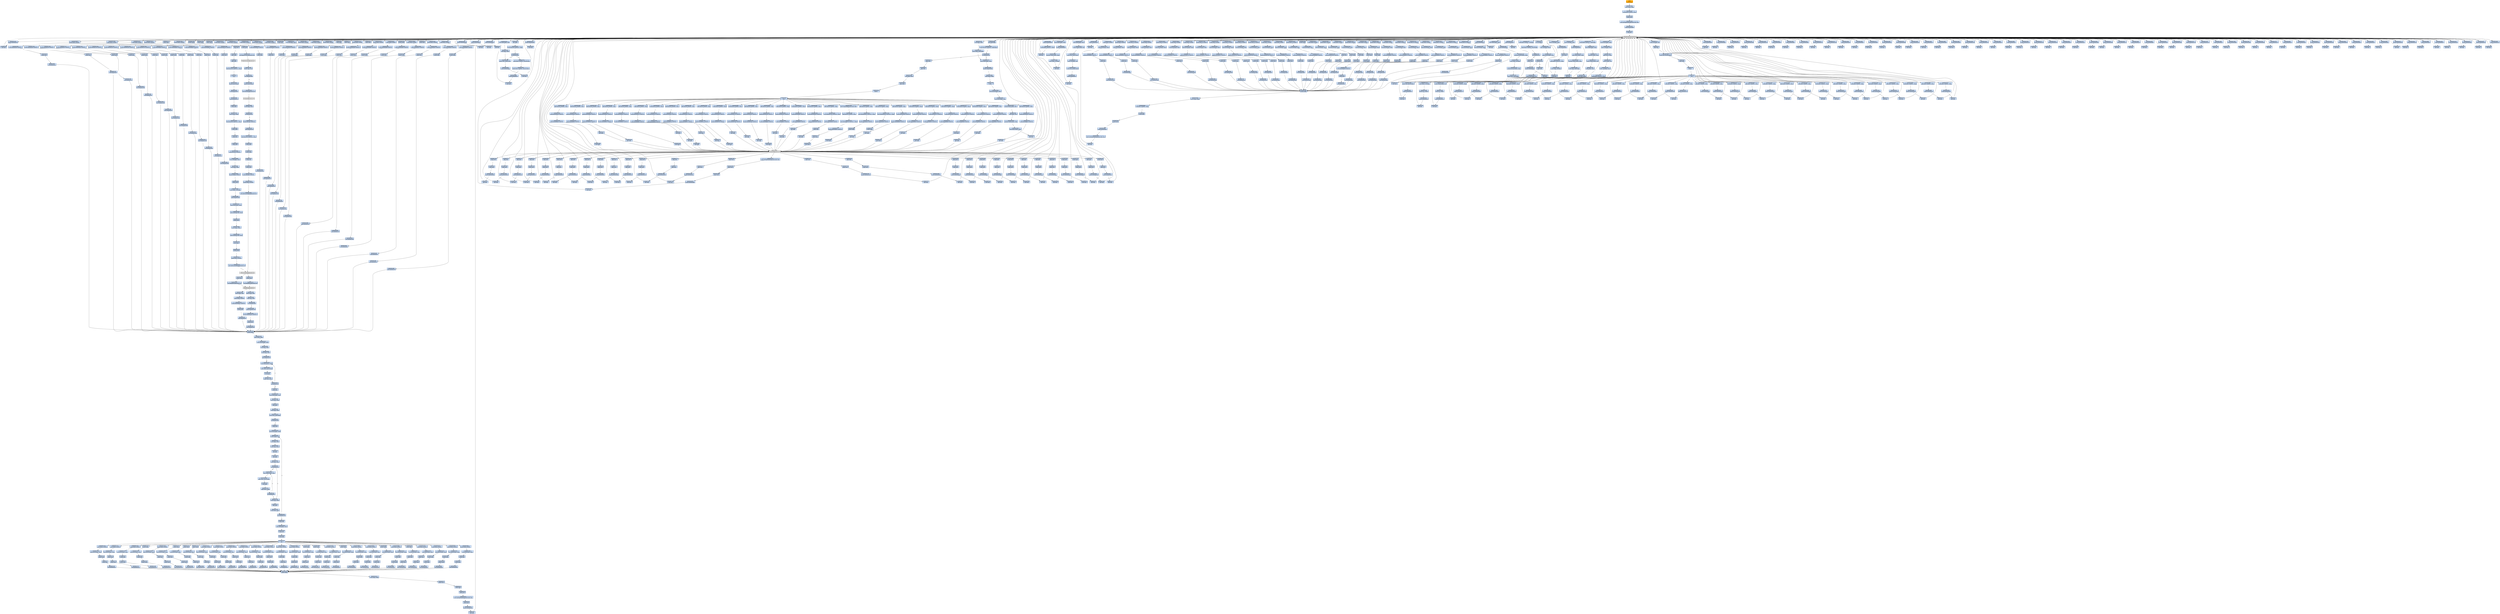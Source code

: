 digraph G {
node[shape=rectangle,style=filled,fillcolor=lightsteelblue,color=lightsteelblue]
bgcolor="transparent"
a0x00401cd4pushl_ebp[label="start\npushl %ebp",fillcolor="orange",color="lightgrey"];
a0x00401cd5movl_esp_ebp[label="0x00401cd5\nmovl %esp, %ebp"];
a0x00401cd7subl_0x28UINT8_esp[label="0x00401cd7\nsubl $0x28<UINT8>, %esp"];
a0x00401cdapushl_esi[label="0x00401cda\npushl %esi"];
a0x00401cdbmovl_GetTopWindow_user32_dll_esi[label="0x00401cdb\nmovl GetTopWindow@user32.dll, %esi"];
a0x00401ce1pushl_0x004040b0[label="0x00401ce1\npushl 0x004040b0"];
a0x00401ce7call_esi[label="0x00401ce7\ncall %esi"];
GetTopWindow_user32_dll[label="GetTopWindow@user32.dll",fillcolor="lightgrey",color="lightgrey"];
a0x00401ce9pushl_0x00404078[label="0x00401ce9\npushl 0x00404078"];
a0x00401cefcall_esi[label="0x00401cef\ncall %esi"];
a0x00401cf1leal__40ebp__eax[label="0x00401cf1\nleal -40(%ebp), %eax"];
a0x00401cf4pushl_eax[label="0x00401cf4\npushl %eax"];
a0x00401cf5call_RegisterClassA_user32_dll[label="0x00401cf5\ncall RegisterClassA@user32.dll"];
RegisterClassA_user32_dll[label="RegisterClassA@user32.dll",fillcolor="lightgrey",color="lightgrey"];
a0x00401cfbtestw_ax_ax[label="0x00401cfb\ntestw %ax, %ax"];
a0x00401cfejne_0x00401d0d[label="0x00401cfe\njne 0x00401d0d"];
a0x00401d00pushl_0x10ebp_[label="0x00401d00\npushl 0x10(%ebp)"];
a0x00401d03call_IsZoomed_user32_dll[label="0x00401d03\ncall IsZoomed@user32.dll"];
IsZoomed_user32_dll[label="IsZoomed@user32.dll",fillcolor="lightgrey",color="lightgrey"];
a0x00401d09testl_eax_eax[label="0x00401d09\ntestl %eax, %eax"];
a0x00401d0bje_0x00401d12[label="0x00401d0b\nje 0x00401d12"];
a0x00401d12pushl_0x1beUINT32[label="0x00401d12\npushl $0x1be<UINT32>"];
a0x00401d17call_0x0040102f[label="0x00401d17\ncall 0x0040102f"];
a0x0040102fsubl_0x104UINT32_esp[label="0x0040102f\nsubl $0x104<UINT32>, %esp"];
a0x00401035pushl_ebx[label="0x00401035\npushl %ebx"];
a0x00401036pushl_ebp[label="0x00401036\npushl %ebp"];
a0x00401037pushl_esi[label="0x00401037\npushl %esi"];
a0x00401038pushl_edi[label="0x00401038\npushl %edi"];
a0x00401039pushl_0x400UINT32[label="0x00401039\npushl $0x400<UINT32>"];
a0x0040103epushl_0x0UINT8[label="0x0040103e\npushl $0x0<UINT8>"];
a0x00401040call_GetProcessHeap_kernel32_dll[label="0x00401040\ncall GetProcessHeap@kernel32.dll"];
GetProcessHeap_kernel32_dll[label="GetProcessHeap@kernel32.dll",fillcolor="lightgrey",color="lightgrey"];
a0x00401046pushl_eax[label="0x00401046\npushl %eax"];
a0x00401047call_HeapAlloc_kernel32_dll[label="0x00401047\ncall HeapAlloc@kernel32.dll"];
HeapAlloc_kernel32_dll[label="HeapAlloc@kernel32.dll",fillcolor="lightgrey",color="lightgrey"];
a0x0040104dmovl_eax_edi[label="0x0040104d\nmovl %eax, %edi"];
a0x0040104fpushl_0xbUINT8[label="0x0040104f\npushl $0xb<UINT8>"];
a0x00401051pushl_0x404d0cUINT32[label="0x00401051\npushl $0x404d0c<UINT32>"];
a0x00401056pushl_edi[label="0x00401056\npushl %edi"];
a0x00401057call_0x004022f0[label="0x00401057\ncall 0x004022f0"];
a0x004022f0pushl_ebp[label="0x004022f0\npushl %ebp"];
a0x004022f1movl_esp_ebp[label="0x004022f1\nmovl %esp, %ebp"];
a0x004022f3movl_0x10ebp__ecx[label="0x004022f3\nmovl 0x10(%ebp), %ecx"];
a0x004022f6xorl_eax_eax[label="0x004022f6\nxorl %eax, %eax"];
a0x004022f8testl_ecx_ecx[label="0x004022f8\ntestl %ecx, %ecx"];
a0x004022fajbe_0x00402307[label="0x004022fa\njbe 0x00402307"];
a0x004022fcleal_eaxecx__edx[label="0x004022fc\nleal (%eax,%ecx), %edx"];
a0x004022ffaddl_edx_0x10ebp_[label="0x004022ff\naddl %edx, 0x10(%ebp)"];
a0x00402302incl_eax[label="0x00402302\nincl %eax"];
a0x00402303cmpl_ecx_eax[label="0x00402303\ncmpl %ecx, %eax"];
a0x00402305jb_0x004022fc[label="0x00402305\njb 0x004022fc"];
a0x00402307pushl_esi[label="0x00402307\npushl %esi"];
a0x00402308movl_0x8ebp__esi[label="0x00402308\nmovl 0x8(%ebp), %esi"];
a0x0040230bmovl_ecx_eax[label="0x0040230b\nmovl %ecx, %eax"];
a0x0040230ddecl_ecx[label="0x0040230d\ndecl %ecx"];
a0x0040230etestl_eax_eax[label="0x0040230e\ntestl %eax, %eax"];
a0x00402310movl_esi_0x8ebp_[label="0x00402310\nmovl %esi, 0x8(%ebp)"];
a0x00402313je_0x00402338[label="0x00402313\nje 0x00402338"];
a0x00402315pushl_edi[label="0x00402315\npushl %edi"];
a0x00402316movl_0xcebp__edi[label="0x00402316\nmovl 0xc(%ebp), %edi"];
a0x00402319movb_edi__al[label="0x00402319\nmovb (%edi), %al"];
a0x0040231bxorl_edx_edx[label="0x0040231b\nxorl %edx, %edx"];
a0x0040231dmovb_al_esi_[label="0x0040231d\nmovb %al, (%esi)"];
a0x0040231fincl_esi[label="0x0040231f\nincl %esi"];
a0x00402320incl_edi[label="0x00402320\nincl %edi"];
a0x00402321testl_ecx_ecx[label="0x00402321\ntestl %ecx, %ecx"];
a0x00402323jbe_0x00402330[label="0x00402323\njbe 0x00402330"];
a0x00402325leal_edxecx__eax[label="0x00402325\nleal (%edx,%ecx), %eax"];
a0x00402328addl_eax_0x10ebp_[label="0x00402328\naddl %eax, 0x10(%ebp)"];
a0x0040232bincl_edx[label="0x0040232b\nincl %edx"];
a0x0040232ccmpl_ecx_edx[label="0x0040232c\ncmpl %ecx, %edx"];
a0x0040232ejb_0x00402325[label="0x0040232e\njb 0x00402325"];
a0x00402330movl_ecx_eax[label="0x00402330\nmovl %ecx, %eax"];
a0x00402332decl_ecx[label="0x00402332\ndecl %ecx"];
a0x00402333testl_eax_eax[label="0x00402333\ntestl %eax, %eax"];
a0x00402335jne_0x00402319[label="0x00402335\njne 0x00402319"];
a0x00402337popl_edi[label="0x00402337\npopl %edi"];
a0x00402338movl_0x8ebp__eax[label="0x00402338\nmovl 0x8(%ebp), %eax"];
a0x0040233bpopl_esi[label="0x0040233b\npopl %esi"];
a0x0040233cpopl_ebp[label="0x0040233c\npopl %ebp"];
a0x0040233dret[label="0x0040233d\nret"];
a0x0040105cpushl_0xbUINT8[label="0x0040105c\npushl $0xb<UINT8>"];
a0x0040105eleal_0x20esp__eax[label="0x0040105e\nleal 0x20(%esp), %eax"];
a0x00401062pushl_edi[label="0x00401062\npushl %edi"];
a0x00401063pushl_eax[label="0x00401063\npushl %eax"];
a0x00401064call_0x00401b14[label="0x00401064\ncall 0x00401b14"];
a0x00401b14pushl_ebp[label="0x00401b14\npushl %ebp"];
a0x00401b15movl_esp_ebp[label="0x00401b15\nmovl %esp, %ebp"];
a0x00401b17pushl_ecx[label="0x00401b17\npushl %ecx"];
a0x00401b18pushl_ebx[label="0x00401b18\npushl %ebx"];
a0x00401b19pushl_esi[label="0x00401b19\npushl %esi"];
a0x00401b1amovl_GetTopWindow_user32_dll_esi[label="0x00401b1a\nmovl GetTopWindow@user32.dll, %esi"];
a0x00401b20pushl_edi[label="0x00401b20\npushl %edi"];
a0x00401b21pushl_0x00404000[label="0x00401b21\npushl 0x00404000"];
a0x00401b27call_esi[label="0x00401b27\ncall %esi"];
a0x00401b29pushl_0x00404000[label="0x00401b29\npushl 0x00404000"];
a0x00401b2fcall_esi[label="0x00401b2f\ncall %esi"];
a0x00401b31pushl_0x00404000[label="0x00401b31\npushl 0x00404000"];
a0x00401b37call_esi[label="0x00401b37\ncall %esi"];
a0x00401b39pushl_0x00404008[label="0x00401b39\npushl 0x00404008"];
a0x00401b3fcall_esi[label="0x00401b3f\ncall %esi"];
a0x00401b41movl_0x8ebp__edi[label="0x00401b41\nmovl 0x8(%ebp), %edi"];
a0x00401b44xorl_ebx_ebx[label="0x00401b44\nxorl %ebx, %ebx"];
a0x00401b46movb_bl_ebxedi_[label="0x00401b46\nmovb %bl, (%ebx,%edi)"];
a0x00401b49pushl_0x00404008[label="0x00401b49\npushl 0x00404008"];
a0x00401b4fcall_esi[label="0x00401b4f\ncall %esi"];
a0x00401b51incl_ebx[label="0x00401b51\nincl %ebx"];
a0x00401b52cmpl_0x100UINT32_ebx[label="0x00401b52\ncmpl $0x100<UINT32>, %ebx"];
a0x00401b58jl_0x00401b46[label="0x00401b58\njl 0x00401b46"];
a0x00401b5aandb_0x0UINT8_0x100edi_[label="0x00401b5a\nandb $0x0<UINT8>, 0x100(%edi)"];
a0x00401b61andb_0x0UINT8_0x101edi_[label="0x00401b61\nandb $0x0<UINT8>, 0x101(%edi)"];
a0x00401b68pushl_0x00404010[label="0x00401b68\npushl 0x00404010"];
a0x00401b6ecall_esi[label="0x00401b6e\ncall %esi"];
a0x00401b70pushl_0x0040400c[label="0x00401b70\npushl 0x0040400c"];
a0x00401b76call_esi[label="0x00401b76\ncall %esi"];
a0x00401b78xorl_ebx_ebx[label="0x00401b78\nxorl %ebx, %ebx"];
a0x00401b7amovl_ebx_0x8ebp_[label="0x00401b7a\nmovl %ebx, 0x8(%ebp)"];
a0x00401b7dmovl_0x8ebp__ecx[label="0x00401b7d\nmovl 0x8(%ebp), %ecx"];
a0x00401b80pushl_0x00404000[label="0x00401b80\npushl 0x00404000"];
a0x00401b86movl_ecx_eax[label="0x00401b86\nmovl %ecx, %eax"];
a0x00401b88cltd_[label="0x00401b88\ncltd "];
a0x00401b89idivl_0x10ebp__eax[label="0x00401b89\nidivl 0x10(%ebp), %eax"];
a0x00401b8cmovl_0xcebp__eax[label="0x00401b8c\nmovl 0xc(%ebp), %eax"];
a0x00401b8fmovzbl_ecxedi__ecx[label="0x00401b8f\nmovzbl (%ecx,%edi), %ecx"];
a0x00401b93addl_ebx_ecx[label="0x00401b93\naddl %ebx, %ecx"];
a0x00401b95movzbl_edxeax__eax[label="0x00401b95\nmovzbl (%edx,%eax), %eax"];
a0x00401b99leal_ecxeax__ebx[label="0x00401b99\nleal (%ecx,%eax), %ebx"];
a0x00401b9ccall_esi[label="0x00401b9c\ncall %esi"];
a0x00401b9epushl_0x00404008[label="0x00401b9e\npushl 0x00404008"];
a0x00401ba4andl_0xffUINT32_ebx[label="0x00401ba4\nandl $0xff<UINT32>, %ebx"];
a0x00401baacall_esi[label="0x00401baa\ncall %esi"];
a0x00401bacmovl_0x8ebp__eax[label="0x00401bac\nmovl 0x8(%ebp), %eax"];
a0x00401bafpushl_0x00404018[label="0x00401baf\npushl 0x00404018"];
a0x00401bb5movzbl_eaxedi__eax[label="0x00401bb5\nmovzbl (%eax,%edi), %eax"];
a0x00401bb9movl_eax__4ebp_[label="0x00401bb9\nmovl %eax, -4(%ebp)"];
a0x00401bbccall_esi[label="0x00401bbc\ncall %esi"];
a0x00401bbemovl_0x8ebp__ecx[label="0x00401bbe\nmovl 0x8(%ebp), %ecx"];
a0x00401bc1movb_ebxedi__al[label="0x00401bc1\nmovb (%ebx,%edi), %al"];
a0x00401bc4movb_al_ecxedi_[label="0x00401bc4\nmovb %al, (%ecx,%edi)"];
a0x00401bc7movb__4ebp__al[label="0x00401bc7\nmovb -4(%ebp), %al"];
a0x00401bcamovb_al_ebxedi_[label="0x00401bca\nmovb %al, (%ebx,%edi)"];
a0x00401bcdpushl_0x0040401c[label="0x00401bcd\npushl 0x0040401c"];
a0x00401bd3call_esi[label="0x00401bd3\ncall %esi"];
a0x00401bd5incl_0x8ebp_[label="0x00401bd5\nincl 0x8(%ebp)"];
a0x00401bd8cmpl_0x100UINT32_0x8ebp_[label="0x00401bd8\ncmpl $0x100<UINT32>, 0x8(%ebp)"];
a0x00401bdfjl_0x00401b7d[label="0x00401bdf\njl 0x00401b7d"];
a0x00401be1popl_edi[label="0x00401be1\npopl %edi"];
a0x00401be2popl_esi[label="0x00401be2\npopl %esi"];
a0x00401be3xorl_eax_eax[label="0x00401be3\nxorl %eax, %eax"];
a0x00401be5popl_ebx[label="0x00401be5\npopl %ebx"];
a0x00401be6leave_[label="0x00401be6\nleave "];
a0x00401be7ret[label="0x00401be7\nret"];
a0x00401069movl_wsprintfA_user32_dll_ebx[label="0x00401069\nmovl wsprintfA@user32.dll, %ebx"];
a0x0040106faddl_0x18UINT8_esp[label="0x0040106f\naddl $0x18<UINT8>, %esp"];
a0x00401072movl_0x40b970UINT32_ebp[label="0x00401072\nmovl $0x40b970<UINT32>, %ebp"];
a0x00401077pushl_0x404d00UINT32[label="0x00401077\npushl $0x404d00<UINT32>"];
a0x0040107cpushl_ebp[label="0x0040107c\npushl %ebp"];
a0x0040107dcall_ebx[label="0x0040107d\ncall %ebx"];
wsprintfA_user32_dll[label="wsprintfA@user32.dll",fillcolor="lightgrey",color="lightgrey"];
a0x0040107fmovl_GetTopWindow_user32_dll_esi[label="0x0040107f\nmovl GetTopWindow@user32.dll, %esi"];
a0x00401085popl_ecx[label="0x00401085\npopl %ecx"];
a0x00401086popl_ecx[label="0x00401086\npopl %ecx"];
a0x00401087pushl_0x004040b0[label="0x00401087\npushl 0x004040b0"];
a0x0040108dcall_esi[label="0x0040108d\ncall %esi"];
a0x0040108fpushl_0x00404024[label="0x0040108f\npushl 0x00404024"];
a0x00401095call_esi[label="0x00401095\ncall %esi"];
a0x00401097pushl_0x8UINT8[label="0x00401097\npushl $0x8<UINT8>"];
a0x00401099leal_0x14esp__eax[label="0x00401099\nleal 0x14(%esp), %eax"];
a0x0040109dpushl_ebp[label="0x0040109d\npushl %ebp"];
a0x0040109epushl_eax[label="0x0040109e\npushl %eax"];
a0x0040109fcall_0x00401be8[label="0x0040109f\ncall 0x00401be8"];
a0x00401be8pushl_ebp[label="0x00401be8\npushl %ebp"];
a0x00401be9movl_esp_ebp[label="0x00401be9\nmovl %esp, %ebp"];
a0x00401bebsubl_0xcUINT8_esp[label="0x00401beb\nsubl $0xc<UINT8>, %esp"];
a0x00401beepushl_ebx[label="0x00401bee\npushl %ebx"];
a0x00401befpushl_esi[label="0x00401bef\npushl %esi"];
a0x00401bf0pushl_0x00404024[label="0x00401bf0\npushl 0x00404024"];
a0x00401bf6movl_GetTopWindow_user32_dll_esi[label="0x00401bf6\nmovl GetTopWindow@user32.dll, %esi"];
a0x00401bfccall_esi[label="0x00401bfc\ncall %esi"];
a0x00401bfepushl_0x00404030[label="0x00401bfe\npushl 0x00404030"];
a0x00401c04call_esi[label="0x00401c04\ncall %esi"];
a0x00401c06movl_0x8ebp__ebx[label="0x00401c06\nmovl 0x8(%ebp), %ebx"];
a0x00401c09pushl_0x00404020[label="0x00401c09\npushl 0x00404020"];
a0x00401c0fmovzbl_0x100ebx__eax[label="0x00401c0f\nmovzbl 0x100(%ebx), %eax"];
a0x00401c16movl_eax__8ebp_[label="0x00401c16\nmovl %eax, -8(%ebp)"];
a0x00401c19movzbl_0x101ebx__eax[label="0x00401c19\nmovzbl 0x101(%ebx), %eax"];
a0x00401c20movl_eax_0x8ebp_[label="0x00401c20\nmovl %eax, 0x8(%ebp)"];
a0x00401c23call_esi[label="0x00401c23\ncall %esi"];
a0x00401c25pushl_0x00404010[label="0x00401c25\npushl 0x00404010"];
a0x00401c2bcall_esi[label="0x00401c2b\ncall %esi"];
a0x00401c2dandl_0x0UINT8__4ebp_[label="0x00401c2d\nandl $0x0<UINT8>, -4(%ebp)"];
a0x00401c31cmpl_0x0UINT8_0x10ebp_[label="0x00401c31\ncmpl $0x0<UINT8>, 0x10(%ebp)"];
a0x00401c35jle_0x00401cb6[label="0x00401c35\njle 0x00401cb6"];
a0x00401c37pushl_edi[label="0x00401c37\npushl %edi"];
a0x00401c38pushl_0x0040403c[label="0x00401c38\npushl 0x0040403c"];
a0x00401c3ecall_esi[label="0x00401c3e\ncall %esi"];
a0x00401c40movl__8ebp__eax[label="0x00401c40\nmovl -8(%ebp), %eax"];
a0x00401c43pushl_0x00404030[label="0x00401c43\npushl 0x00404030"];
a0x00401c49incl_eax[label="0x00401c49\nincl %eax"];
a0x00401c4aandl_0xffUINT32_eax[label="0x00401c4a\nandl $0xff<UINT32>, %eax"];
a0x00401c4fmovl_eax__8ebp_[label="0x00401c4f\nmovl %eax, -8(%ebp)"];
a0x00401c52call_esi[label="0x00401c52\ncall %esi"];
a0x00401c54movl__8ebp__eax[label="0x00401c54\nmovl -8(%ebp), %eax"];
a0x00401c57pushl_0x00404024[label="0x00401c57\npushl 0x00404024"];
a0x00401c5dleal_eaxebx__edi[label="0x00401c5d\nleal (%eax,%ebx), %edi"];
a0x00401c60movzbl_eaxebx__eax[label="0x00401c60\nmovzbl (%eax,%ebx), %eax"];
a0x00401c64addl_eax_0x8ebp_[label="0x00401c64\naddl %eax, 0x8(%ebp)"];
a0x00401c67call_esi[label="0x00401c67\ncall %esi"];
a0x00401c69andl_0xffUINT32_0x8ebp_[label="0x00401c69\nandl $0xff<UINT32>, 0x8(%ebp)"];
a0x00401c70movl_0x8ebp__eax[label="0x00401c70\nmovl 0x8(%ebp), %eax"];
a0x00401c73movzbl_edi__ecx[label="0x00401c73\nmovzbl (%edi), %ecx"];
a0x00401c76movb_eaxebx__dl[label="0x00401c76\nmovb (%eax,%ebx), %dl"];
a0x00401c79addl_ebx_eax[label="0x00401c79\naddl %ebx, %eax"];
a0x00401c7bmovb_dl_edi_[label="0x00401c7b\nmovb %dl, (%edi)"];
a0x00401c7dmovl_ecx__12ebp_[label="0x00401c7d\nmovl %ecx, -12(%ebp)"];
a0x00401c80movb_cl_eax_[label="0x00401c80\nmovb %cl, (%eax)"];
a0x00401c82pushl_0x00404028[label="0x00401c82\npushl 0x00404028"];
a0x00401c88call_esi[label="0x00401c88\ncall %esi"];
a0x00401c8amovl_0xcebp__eax[label="0x00401c8a\nmovl 0xc(%ebp), %eax"];
a0x00401c8dmovl__4ebp__ecx[label="0x00401c8d\nmovl -4(%ebp), %ecx"];
a0x00401c90addl_ecx_eax[label="0x00401c90\naddl %ecx, %eax"];
a0x00401c92movb_edi__cl[label="0x00401c92\nmovb (%edi), %cl"];
a0x00401c94addl__12ebp__ecx[label="0x00401c94\naddl -12(%ebp), %ecx"];
a0x00401c97andl_0xffUINT32_ecx[label="0x00401c97\nandl $0xff<UINT32>, %ecx"];
a0x00401c9dmovb_ecxebx__cl[label="0x00401c9d\nmovb (%ecx,%ebx), %cl"];
a0x00401ca0xorb_cl_eax_[label="0x00401ca0\nxorb %cl, (%eax)"];
a0x00401ca2pushl_0x00404014[label="0x00401ca2\npushl 0x00404014"];
a0x00401ca8call_esi[label="0x00401ca8\ncall %esi"];
a0x00401caaincl__4ebp_[label="0x00401caa\nincl -4(%ebp)"];
a0x00401cadmovl__4ebp__eax[label="0x00401cad\nmovl -4(%ebp), %eax"];
a0x00401cb0cmpl_0x10ebp__eax[label="0x00401cb0\ncmpl 0x10(%ebp), %eax"];
a0x00401cb3jl_0x00401c38[label="0x00401cb3\njl 0x00401c38"];
a0x00401cb5popl_edi[label="0x00401cb5\npopl %edi"];
a0x00401cb6movb_0x8ebp__al[label="0x00401cb6\nmovb 0x8(%ebp), %al"];
a0x00401cb9movb_al_0x101ebx_[label="0x00401cb9\nmovb %al, 0x101(%ebx)"];
a0x00401cbfpushl_0x00404024[label="0x00401cbf\npushl 0x00404024"];
a0x00401cc5call_esi[label="0x00401cc5\ncall %esi"];
a0x00401cc7movb__8ebp__al[label="0x00401cc7\nmovb -8(%ebp), %al"];
a0x00401ccapopl_esi[label="0x00401cca\npopl %esi"];
a0x00401ccbmovb_al_0x100ebx_[label="0x00401ccb\nmovb %al, 0x100(%ebx)"];
a0x00401cd1popl_ebx[label="0x00401cd1\npopl %ebx"];
a0x00401cd2leave_[label="0x00401cd2\nleave "];
a0x00401cd3ret[label="0x00401cd3\nret"];
a0x004010a4addl_0xcUINT8_esp[label="0x004010a4\naddl $0xc<UINT8>, %esp"];
a0x004010a7pushl_0x00404298[label="0x004010a7\npushl 0x00404298"];
a0x004010adcall_esi[label="0x004010ad\ncall %esi"];
a0x004010afpushl_0xbUINT8[label="0x004010af\npushl $0xb<UINT8>"];
a0x004010b1pushl_0x404cf4UINT32[label="0x004010b1\npushl $0x404cf4<UINT32>"];
a0x004010b6pushl_edi[label="0x004010b6\npushl %edi"];
a0x004010b7call_0x004022f0[label="0x004010b7\ncall 0x004022f0"];
a0x004010bcpushl_0xbUINT8[label="0x004010bc\npushl $0xb<UINT8>"];
a0x004010beleal_0x20esp__eax[label="0x004010be\nleal 0x20(%esp), %eax"];
a0x004010c2pushl_edi[label="0x004010c2\npushl %edi"];
a0x004010c3pushl_eax[label="0x004010c3\npushl %eax"];
a0x004010c4call_0x00401b14[label="0x004010c4\ncall 0x00401b14"];
a0x004010c9addl_0x18UINT8_esp[label="0x004010c9\naddl $0x18<UINT8>, %esp"];
a0x004010ccmovl_0x40b958UINT32_ebp[label="0x004010cc\nmovl $0x40b958<UINT32>, %ebp"];
a0x004010d1pushl_0x404cecUINT32[label="0x004010d1\npushl $0x404cec<UINT32>"];
a0x004010d6pushl_ebp[label="0x004010d6\npushl %ebp"];
a0x004010d7call_ebx[label="0x004010d7\ncall %ebx"];
a0x004010d9popl_ecx[label="0x004010d9\npopl %ecx"];
a0x004010dapopl_ecx[label="0x004010da\npopl %ecx"];
a0x004010dbpushl_0x004042b0[label="0x004010db\npushl 0x004042b0"];
a0x004010e1call_esi[label="0x004010e1\ncall %esi"];
a0x004010e3pushl_0x5UINT8[label="0x004010e3\npushl $0x5<UINT8>"];
a0x004010e5leal_0x14esp__eax[label="0x004010e5\nleal 0x14(%esp), %eax"];
a0x004010e9pushl_ebp[label="0x004010e9\npushl %ebp"];
a0x004010eapushl_eax[label="0x004010ea\npushl %eax"];
a0x004010ebcall_0x00401be8[label="0x004010eb\ncall 0x00401be8"];
a0x004010f0addl_0xcUINT8_esp[label="0x004010f0\naddl $0xc<UINT8>, %esp"];
a0x004010f3pushl_0x00404174[label="0x004010f3\npushl 0x00404174"];
a0x004010f9call_esi[label="0x004010f9\ncall %esi"];
a0x004010fbpushl_0x00404180[label="0x004010fb\npushl 0x00404180"];
a0x00401101call_esi[label="0x00401101\ncall %esi"];
a0x00401103pushl_0x004040ac[label="0x00401103\npushl 0x004040ac"];
a0x00401109call_esi[label="0x00401109\ncall %esi"];
a0x0040110bpushl_0xaUINT8[label="0x0040110b\npushl $0xa<UINT8>"];
a0x0040110dpushl_0x404ce0UINT32[label="0x0040110d\npushl $0x404ce0<UINT32>"];
a0x00401112pushl_edi[label="0x00401112\npushl %edi"];
a0x00401113call_0x004022f0[label="0x00401113\ncall 0x004022f0"];
a0x00401118pushl_0xaUINT8[label="0x00401118\npushl $0xa<UINT8>"];
a0x0040111aleal_0x20esp__eax[label="0x0040111a\nleal 0x20(%esp), %eax"];
a0x0040111epushl_edi[label="0x0040111e\npushl %edi"];
a0x0040111fpushl_eax[label="0x0040111f\npushl %eax"];
a0x00401120call_0x00401b14[label="0x00401120\ncall 0x00401b14"];
a0x00401125addl_0x18UINT8_esp[label="0x00401125\naddl $0x18<UINT8>, %esp"];
a0x00401128movl_0x40b930UINT32_ebp[label="0x00401128\nmovl $0x40b930<UINT32>, %ebp"];
a0x0040112dpushl_0x404cd0UINT32[label="0x0040112d\npushl $0x404cd0<UINT32>"];
a0x00401132pushl_ebp[label="0x00401132\npushl %ebp"];
a0x00401133call_ebx[label="0x00401133\ncall %ebx"];
a0x00401135popl_ecx[label="0x00401135\npopl %ecx"];
a0x00401136popl_ecx[label="0x00401136\npopl %ecx"];
a0x00401137pushl_0x00404248[label="0x00401137\npushl 0x00404248"];
a0x0040113dcall_esi[label="0x0040113d\ncall %esi"];
a0x0040113fpushl_0x00404134[label="0x0040113f\npushl 0x00404134"];
a0x00401145call_esi[label="0x00401145\ncall %esi"];
a0x00401147pushl_0xeUINT8[label="0x00401147\npushl $0xe<UINT8>"];
a0x00401149leal_0x14esp__eax[label="0x00401149\nleal 0x14(%esp), %eax"];
a0x0040114dpushl_ebp[label="0x0040114d\npushl %ebp"];
a0x0040114epushl_eax[label="0x0040114e\npushl %eax"];
a0x0040114fcall_0x00401be8[label="0x0040114f\ncall 0x00401be8"];
a0x00401154addl_0xcUINT8_esp[label="0x00401154\naddl $0xc<UINT8>, %esp"];
a0x00401157pushl_0x004042e4[label="0x00401157\npushl 0x004042e4"];
a0x0040115dcall_esi[label="0x0040115d\ncall %esi"];
a0x0040115fpushl_0x00404168[label="0x0040115f\npushl 0x00404168"];
a0x00401165call_esi[label="0x00401165\ncall %esi"];
a0x00401167pushl_0xbUINT8[label="0x00401167\npushl $0xb<UINT8>"];
a0x00401169pushl_0x404cc4UINT32[label="0x00401169\npushl $0x404cc4<UINT32>"];
a0x0040116epushl_edi[label="0x0040116e\npushl %edi"];
a0x0040116fcall_0x004022f0[label="0x0040116f\ncall 0x004022f0"];
a0x00401174pushl_0xbUINT8[label="0x00401174\npushl $0xb<UINT8>"];
a0x00401176leal_0x20esp__eax[label="0x00401176\nleal 0x20(%esp), %eax"];
a0x0040117apushl_edi[label="0x0040117a\npushl %edi"];
a0x0040117bpushl_eax[label="0x0040117b\npushl %eax"];
a0x0040117ccall_0x00401b14[label="0x0040117c\ncall 0x00401b14"];
a0x00401181addl_0x18UINT8_esp[label="0x00401181\naddl $0x18<UINT8>, %esp"];
a0x00401184pushl_0x404cb8UINT32[label="0x00401184\npushl $0x404cb8<UINT32>"];
a0x00401189pushl_0x40b900UINT32[label="0x00401189\npushl $0x40b900<UINT32>"];
a0x0040118ecall_ebx[label="0x0040118e\ncall %ebx"];
a0x00401190popl_ecx[label="0x00401190\npopl %ecx"];
a0x00401191popl_ecx[label="0x00401191\npopl %ecx"];
a0x00401192pushl_0x004042ec[label="0x00401192\npushl 0x004042ec"];
a0x00401198call_esi[label="0x00401198\ncall %esi"];
a0x0040119apushl_0x9UINT8[label="0x0040119a\npushl $0x9<UINT8>"];
a0x0040119cleal_0x14esp__eax[label="0x0040119c\nleal 0x14(%esp), %eax"];
a0x004011a0popl_ebp[label="0x004011a0\npopl %ebp"];
a0x004011a1pushl_ebp[label="0x004011a1\npushl %ebp"];
a0x004011a2pushl_0x40b900UINT32[label="0x004011a2\npushl $0x40b900<UINT32>"];
a0x004011a7pushl_eax[label="0x004011a7\npushl %eax"];
a0x004011a8call_0x00401be8[label="0x004011a8\ncall 0x00401be8"];
a0x004011adaddl_0xcUINT8_esp[label="0x004011ad\naddl $0xc<UINT8>, %esp"];
a0x004011b0pushl_0x004041b0[label="0x004011b0\npushl 0x004041b0"];
a0x004011b6call_esi[label="0x004011b6\ncall %esi"];
a0x004011b8pushl_0x00404320[label="0x004011b8\npushl 0x00404320"];
a0x004011becall_esi[label="0x004011be\ncall %esi"];
a0x004011c0pushl_0x8UINT8[label="0x004011c0\npushl $0x8<UINT8>"];
a0x004011c2pushl_0x404cacUINT32[label="0x004011c2\npushl $0x404cac<UINT32>"];
a0x004011c7pushl_edi[label="0x004011c7\npushl %edi"];
a0x004011c8call_0x004022f0[label="0x004011c8\ncall 0x004022f0"];
a0x004011cdpushl_0x8UINT8[label="0x004011cd\npushl $0x8<UINT8>"];
a0x004011cfleal_0x20esp__eax[label="0x004011cf\nleal 0x20(%esp), %eax"];
a0x004011d3pushl_edi[label="0x004011d3\npushl %edi"];
a0x004011d4pushl_eax[label="0x004011d4\npushl %eax"];
a0x004011d5call_0x00401b14[label="0x004011d5\ncall 0x00401b14"];
a0x004011daaddl_0x18UINT8_esp[label="0x004011da\naddl $0x18<UINT8>, %esp"];
a0x004011ddpushl_0x404c98UINT32[label="0x004011dd\npushl $0x404c98<UINT32>"];
a0x004011e2pushl_0x40b98cUINT32[label="0x004011e2\npushl $0x40b98c<UINT32>"];
a0x004011e7call_ebx[label="0x004011e7\ncall %ebx"];
a0x004011e9popl_ecx[label="0x004011e9\npopl %ecx"];
a0x004011eapopl_ecx[label="0x004011ea\npopl %ecx"];
a0x004011ebpushl_0x004040e0[label="0x004011eb\npushl 0x004040e0"];
a0x004011f1call_esi[label="0x004011f1\ncall %esi"];
a0x004011f3pushl_0x00404080[label="0x004011f3\npushl 0x00404080"];
a0x004011f9call_esi[label="0x004011f9\ncall %esi"];
a0x004011fbpushl_0x004040ec[label="0x004011fb\npushl 0x004040ec"];
a0x00401201call_esi[label="0x00401201\ncall %esi"];
a0x00401203pushl_0xfUINT8[label="0x00401203\npushl $0xf<UINT8>"];
a0x00401205leal_0x14esp__eax[label="0x00401205\nleal 0x14(%esp), %eax"];
a0x00401209pushl_0x40b98cUINT32[label="0x00401209\npushl $0x40b98c<UINT32>"];
a0x0040120epushl_eax[label="0x0040120e\npushl %eax"];
a0x0040120fcall_0x00401be8[label="0x0040120f\ncall 0x00401be8"];
a0x00401214addl_0xcUINT8_esp[label="0x00401214\naddl $0xc<UINT8>, %esp"];
a0x00401217pushl_0x0040432c[label="0x00401217\npushl 0x0040432c"];
a0x0040121dcall_esi[label="0x0040121d\ncall %esi"];
a0x0040121fpushl_0x0040409c[label="0x0040121f\npushl 0x0040409c"];
a0x00401225call_esi[label="0x00401225\ncall %esi"];
a0x00401227pushl_0x00404074[label="0x00401227\npushl 0x00404074"];
a0x0040122dcall_esi[label="0x0040122d\ncall %esi"];
a0x0040122fpushl_ebp[label="0x0040122f\npushl %ebp"];
a0x00401230pushl_0x404c8cUINT32[label="0x00401230\npushl $0x404c8c<UINT32>"];
a0x00401235pushl_edi[label="0x00401235\npushl %edi"];
a0x00401236call_0x004022f0[label="0x00401236\ncall 0x004022f0"];
a0x0040123bpushl_ebp[label="0x0040123b\npushl %ebp"];
a0x0040123cleal_0x20esp__eax[label="0x0040123c\nleal 0x20(%esp), %eax"];
a0x00401240pushl_edi[label="0x00401240\npushl %edi"];
a0x00401241pushl_eax[label="0x00401241\npushl %eax"];
a0x00401242call_0x00401b14[label="0x00401242\ncall 0x00401b14"];
a0x00401247addl_0x18UINT8_esp[label="0x00401247\naddl $0x18<UINT8>, %esp"];
a0x0040124apushl_0x404c7cUINT32[label="0x0040124a\npushl $0x404c7c<UINT32>"];
a0x0040124fpushl_0x40b97cUINT32[label="0x0040124f\npushl $0x40b97c<UINT32>"];
a0x00401254call_ebx[label="0x00401254\ncall %ebx"];
a0x00401256popl_ecx[label="0x00401256\npopl %ecx"];
a0x00401257popl_ecx[label="0x00401257\npopl %ecx"];
a0x00401258pushl_0x004040fc[label="0x00401258\npushl 0x004040fc"];
a0x0040125ecall_esi[label="0x0040125e\ncall %esi"];
a0x00401260pushl_0xeUINT8[label="0x00401260\npushl $0xe<UINT8>"];
a0x00401262leal_0x14esp__eax[label="0x00401262\nleal 0x14(%esp), %eax"];
a0x00401266pushl_0x40b97cUINT32[label="0x00401266\npushl $0x40b97c<UINT32>"];
a0x0040126bpushl_eax[label="0x0040126b\npushl %eax"];
a0x0040126ccall_0x00401be8[label="0x0040126c\ncall 0x00401be8"];
a0x00401271addl_0xcUINT8_esp[label="0x00401271\naddl $0xc<UINT8>, %esp"];
a0x00401274pushl_0x00404278[label="0x00401274\npushl 0x00404278"];
a0x0040127acall_esi[label="0x0040127a\ncall %esi"];
a0x0040127cpushl_0x00404160[label="0x0040127c\npushl 0x00404160"];
a0x00401282call_esi[label="0x00401282\ncall %esi"];
a0x00401284pushl_0x00404308[label="0x00401284\npushl 0x00404308"];
a0x0040128acall_esi[label="0x0040128a\ncall %esi"];
a0x0040128cpushl_0xbUINT8[label="0x0040128c\npushl $0xb<UINT8>"];
a0x0040128epushl_0x404c70UINT32[label="0x0040128e\npushl $0x404c70<UINT32>"];
a0x00401293pushl_edi[label="0x00401293\npushl %edi"];
a0x00401294call_0x004022f0[label="0x00401294\ncall 0x004022f0"];
a0x00401299pushl_0xbUINT8[label="0x00401299\npushl $0xb<UINT8>"];
a0x0040129bleal_0x20esp__eax[label="0x0040129b\nleal 0x20(%esp), %eax"];
a0x0040129fpushl_edi[label="0x0040129f\npushl %edi"];
a0x004012a0pushl_eax[label="0x004012a0\npushl %eax"];
a0x004012a1call_0x00401b14[label="0x004012a1\ncall 0x00401b14"];
a0x004012a6addl_0x18UINT8_esp[label="0x004012a6\naddl $0x18<UINT8>, %esp"];
a0x004012a9pushl_0x404c60UINT32[label="0x004012a9\npushl $0x404c60<UINT32>"];
a0x004012aepushl_0x40b960UINT32[label="0x004012ae\npushl $0x40b960<UINT32>"];
a0x004012b3call_ebx[label="0x004012b3\ncall %ebx"];
a0x004012b5popl_ecx[label="0x004012b5\npopl %ecx"];
a0x004012b6popl_ecx[label="0x004012b6\npopl %ecx"];
a0x004012b7pushl_0x00404160[label="0x004012b7\npushl 0x00404160"];
a0x004012bdcall_esi[label="0x004012bd\ncall %esi"];
a0x004012bfpushl_0x0040402c[label="0x004012bf\npushl 0x0040402c"];
a0x004012c5call_esi[label="0x004012c5\ncall %esi"];
a0x004012c7pushl_0x00404098[label="0x004012c7\npushl 0x00404098"];
a0x004012cdcall_esi[label="0x004012cd\ncall %esi"];
a0x004012cfpushl_0xeUINT8[label="0x004012cf\npushl $0xe<UINT8>"];
a0x004012d1leal_0x14esp__eax[label="0x004012d1\nleal 0x14(%esp), %eax"];
a0x004012d5pushl_0x40b960UINT32[label="0x004012d5\npushl $0x40b960<UINT32>"];
a0x004012dapushl_eax[label="0x004012da\npushl %eax"];
a0x004012dbcall_0x00401be8[label="0x004012db\ncall 0x00401be8"];
a0x004012e0addl_0xcUINT8_esp[label="0x004012e0\naddl $0xc<UINT8>, %esp"];
a0x004012e3pushl_0x004042b8[label="0x004012e3\npushl 0x004042b8"];
a0x004012e9call_esi[label="0x004012e9\ncall %esi"];
a0x004012ebpushl_0x00404024[label="0x004012eb\npushl 0x00404024"];
a0x004012f1call_esi[label="0x004012f1\ncall %esi"];
a0x004012f3pushl_0x004040d8[label="0x004012f3\npushl 0x004040d8"];
a0x004012f9call_esi[label="0x004012f9\ncall %esi"];
a0x004012fbpushl_ebp[label="0x004012fb\npushl %ebp"];
a0x004012fcpushl_0x404c54UINT32[label="0x004012fc\npushl $0x404c54<UINT32>"];
a0x00401301pushl_edi[label="0x00401301\npushl %edi"];
a0x00401302call_0x004022f0[label="0x00401302\ncall 0x004022f0"];
a0x00401307pushl_ebp[label="0x00401307\npushl %ebp"];
a0x00401308leal_0x20esp__eax[label="0x00401308\nleal 0x20(%esp), %eax"];
a0x0040130cpushl_edi[label="0x0040130c\npushl %edi"];
a0x0040130dpushl_eax[label="0x0040130d\npushl %eax"];
a0x0040130ecall_0x00401b14[label="0x0040130e\ncall 0x00401b14"];
a0x00401313addl_0x18UINT8_esp[label="0x00401313\naddl $0x18<UINT8>, %esp"];
a0x00401316pushl_0x404c3cUINT32[label="0x00401316\npushl $0x404c3c<UINT32>"];
a0x0040131bpushl_0x40b940UINT32[label="0x0040131b\npushl $0x40b940<UINT32>"];
a0x00401320call_ebx[label="0x00401320\ncall %ebx"];
a0x00401322popl_ecx[label="0x00401322\npopl %ecx"];
a0x00401323popl_ecx[label="0x00401323\npopl %ecx"];
a0x00401324pushl_0x00404338[label="0x00401324\npushl 0x00404338"];
a0x0040132acall_esi[label="0x0040132a\ncall %esi"];
a0x0040132cpushl_0x14UINT8[label="0x0040132c\npushl $0x14<UINT8>"];
a0x0040132eleal_0x14esp__eax[label="0x0040132e\nleal 0x14(%esp), %eax"];
a0x00401332pushl_0x40b940UINT32[label="0x00401332\npushl $0x40b940<UINT32>"];
a0x00401337pushl_eax[label="0x00401337\npushl %eax"];
a0x00401338call_0x00401be8[label="0x00401338\ncall 0x00401be8"];
a0x0040133daddl_0xcUINT8_esp[label="0x0040133d\naddl $0xc<UINT8>, %esp"];
a0x00401340pushl_0x00404020[label="0x00401340\npushl 0x00404020"];
a0x00401346call_esi[label="0x00401346\ncall %esi"];
a0x00401348pushl_0x004042d4[label="0x00401348\npushl 0x004042d4"];
a0x0040134ecall_esi[label="0x0040134e\ncall %esi"];
a0x00401350pushl_0x00404220[label="0x00401350\npushl 0x00404220"];
a0x00401356call_esi[label="0x00401356\ncall %esi"];
a0x00401358pushl_ebp[label="0x00401358\npushl %ebp"];
a0x00401359pushl_0x404c30UINT32[label="0x00401359\npushl $0x404c30<UINT32>"];
a0x0040135epushl_edi[label="0x0040135e\npushl %edi"];
a0x0040135fcall_0x004022f0[label="0x0040135f\ncall 0x004022f0"];
a0x00401364pushl_ebp[label="0x00401364\npushl %ebp"];
a0x00401365leal_0x20esp__eax[label="0x00401365\nleal 0x20(%esp), %eax"];
a0x00401369pushl_edi[label="0x00401369\npushl %edi"];
a0x0040136apushl_eax[label="0x0040136a\npushl %eax"];
a0x0040136bcall_0x00401b14[label="0x0040136b\ncall 0x00401b14"];
a0x00401370addl_0x18UINT8_esp[label="0x00401370\naddl $0x18<UINT8>, %esp"];
a0x00401373pushl_0x404c20UINT32[label="0x00401373\npushl $0x404c20<UINT32>"];
a0x00401378pushl_0x40b920UINT32[label="0x00401378\npushl $0x40b920<UINT32>"];
a0x0040137dcall_ebx[label="0x0040137d\ncall %ebx"];
a0x0040137fpopl_ecx[label="0x0040137f\npopl %ecx"];
a0x00401380popl_ecx[label="0x00401380\npopl %ecx"];
a0x00401381pushl_0x0040400c[label="0x00401381\npushl 0x0040400c"];
a0x00401387call_esi[label="0x00401387\ncall %esi"];
a0x00401389pushl_0x00404364[label="0x00401389\npushl 0x00404364"];
a0x0040138fcall_esi[label="0x0040138f\ncall %esi"];
a0x00401391pushl_0xeUINT8[label="0x00401391\npushl $0xe<UINT8>"];
a0x00401393leal_0x14esp__eax[label="0x00401393\nleal 0x14(%esp), %eax"];
a0x00401397pushl_0x40b920UINT32[label="0x00401397\npushl $0x40b920<UINT32>"];
a0x0040139cpushl_eax[label="0x0040139c\npushl %eax"];
a0x0040139dcall_0x00401be8[label="0x0040139d\ncall 0x00401be8"];
a0x004013a2addl_0xcUINT8_esp[label="0x004013a2\naddl $0xc<UINT8>, %esp"];
a0x004013a5pushl_0x0040412c[label="0x004013a5\npushl 0x0040412c"];
a0x004013abcall_esi[label="0x004013ab\ncall %esi"];
a0x004013adpushl_0x00404054[label="0x004013ad\npushl 0x00404054"];
a0x004013b3call_esi[label="0x004013b3\ncall %esi"];
a0x004013b5pushl_0x00404130[label="0x004013b5\npushl 0x00404130"];
a0x004013bbcall_esi[label="0x004013bb\ncall %esi"];
a0x004013bdpushl_ebp[label="0x004013bd\npushl %ebp"];
a0x004013bepushl_0x404c14UINT32[label="0x004013be\npushl $0x404c14<UINT32>"];
a0x004013c3pushl_edi[label="0x004013c3\npushl %edi"];
a0x004013c4call_0x004022f0[label="0x004013c4\ncall 0x004022f0"];
a0x004013c9pushl_ebp[label="0x004013c9\npushl %ebp"];
a0x004013caleal_0x20esp__eax[label="0x004013ca\nleal 0x20(%esp), %eax"];
a0x004013cepushl_edi[label="0x004013ce\npushl %edi"];
a0x004013cfpushl_eax[label="0x004013cf\npushl %eax"];
a0x004013d0call_0x00401b14[label="0x004013d0\ncall 0x00401b14"];
a0x004013d5addl_0x18UINT8_esp[label="0x004013d5\naddl $0x18<UINT8>, %esp"];
a0x004013d8pushl_0x404c00UINT32[label="0x004013d8\npushl $0x404c00<UINT32>"];
a0x004013ddpushl_0x40b8ecUINT32[label="0x004013dd\npushl $0x40b8ec<UINT32>"];
a0x004013e2call_ebx[label="0x004013e2\ncall %ebx"];
a0x004013e4popl_ecx[label="0x004013e4\npopl %ecx"];
a0x004013e5popl_ecx[label="0x004013e5\npopl %ecx"];
a0x004013e6pushl_0x00404130[label="0x004013e6\npushl 0x00404130"];
a0x004013eccall_esi[label="0x004013ec\ncall %esi"];
a0x004013eepushl_0x00404350[label="0x004013ee\npushl 0x00404350"];
a0x004013f4call_esi[label="0x004013f4\ncall %esi"];
a0x004013f6pushl_0x00404034[label="0x004013f6\npushl 0x00404034"];
a0x004013fccall_esi[label="0x004013fc\ncall %esi"];
a0x004013fepushl_0x12UINT8[label="0x004013fe\npushl $0x12<UINT8>"];
a0x00401400leal_0x14esp__eax[label="0x00401400\nleal 0x14(%esp), %eax"];
a0x00401404pushl_0x40b8ecUINT32[label="0x00401404\npushl $0x40b8ec<UINT32>"];
a0x00401409pushl_eax[label="0x00401409\npushl %eax"];
a0x0040140acall_0x00401be8[label="0x0040140a\ncall 0x00401be8"];
a0x0040140faddl_0xcUINT8_esp[label="0x0040140f\naddl $0xc<UINT8>, %esp"];
a0x00401412pushl_0x0040411c[label="0x00401412\npushl 0x0040411c"];
a0x00401418call_esi[label="0x00401418\ncall %esi"];
a0x0040141apushl_0xaUINT8[label="0x0040141a\npushl $0xa<UINT8>"];
a0x0040141cpushl_0x404bf4UINT32[label="0x0040141c\npushl $0x404bf4<UINT32>"];
a0x00401421pushl_edi[label="0x00401421\npushl %edi"];
a0x00401422call_0x004022f0[label="0x00401422\ncall 0x004022f0"];
a0x00401427pushl_0xaUINT8[label="0x00401427\npushl $0xa<UINT8>"];
a0x00401429leal_0x20esp__eax[label="0x00401429\nleal 0x20(%esp), %eax"];
a0x0040142dpushl_edi[label="0x0040142d\npushl %edi"];
a0x0040142epushl_eax[label="0x0040142e\npushl %eax"];
a0x0040142fcall_0x00401b14[label="0x0040142f\ncall 0x00401b14"];
a0x00401434addl_0x18UINT8_esp[label="0x00401434\naddl $0x18<UINT8>, %esp"];
a0x00401437pushl_0x404be0UINT32[label="0x00401437\npushl $0x404be0<UINT32>"];
a0x0040143cpushl_0x40b8ccUINT32[label="0x0040143c\npushl $0x40b8cc<UINT32>"];
a0x00401441call_ebx[label="0x00401441\ncall %ebx"];
a0x00401443popl_ecx[label="0x00401443\npopl %ecx"];
a0x00401444popl_ecx[label="0x00401444\npopl %ecx"];
a0x00401445pushl_0x004040ec[label="0x00401445\npushl 0x004040ec"];
a0x0040144bcall_esi[label="0x0040144b\ncall %esi"];
a0x0040144dpushl_0x10UINT8[label="0x0040144d\npushl $0x10<UINT8>"];
a0x0040144fleal_0x14esp__eax[label="0x0040144f\nleal 0x14(%esp), %eax"];
a0x00401453pushl_0x40b8ccUINT32[label="0x00401453\npushl $0x40b8cc<UINT32>"];
a0x00401458pushl_eax[label="0x00401458\npushl %eax"];
a0x00401459call_0x00401be8[label="0x00401459\ncall 0x00401be8"];
a0x0040145eaddl_0xcUINT8_esp[label="0x0040145e\naddl $0xc<UINT8>, %esp"];
a0x00401461pushl_0x00404030[label="0x00401461\npushl 0x00404030"];
a0x00401467call_esi[label="0x00401467\ncall %esi"];
a0x00401469pushl_0x0040425c[label="0x00401469\npushl 0x0040425c"];
a0x0040146fcall_esi[label="0x0040146f\ncall %esi"];
a0x00401471pushl_0x8UINT8[label="0x00401471\npushl $0x8<UINT8>"];
a0x00401473pushl_0x404bd4UINT32[label="0x00401473\npushl $0x404bd4<UINT32>"];
a0x00401478pushl_edi[label="0x00401478\npushl %edi"];
a0x00401479call_0x004022f0[label="0x00401479\ncall 0x004022f0"];
a0x0040147epushl_0x8UINT8[label="0x0040147e\npushl $0x8<UINT8>"];
a0x00401480leal_0x20esp__eax[label="0x00401480\nleal 0x20(%esp), %eax"];
a0x00401484pushl_edi[label="0x00401484\npushl %edi"];
a0x00401485pushl_eax[label="0x00401485\npushl %eax"];
a0x00401486call_0x00401b14[label="0x00401486\ncall 0x00401b14"];
a0x0040148baddl_0x18UINT8_esp[label="0x0040148b\naddl $0x18<UINT8>, %esp"];
a0x0040148epushl_0x404bc0UINT32[label="0x0040148e\npushl $0x404bc0<UINT32>"];
a0x00401493pushl_0x40b8a4UINT32[label="0x00401493\npushl $0x40b8a4<UINT32>"];
a0x00401498call_ebx[label="0x00401498\ncall %ebx"];
a0x0040149apopl_ecx[label="0x0040149a\npopl %ecx"];
a0x0040149bpopl_ecx[label="0x0040149b\npopl %ecx"];
a0x0040149cpushl_0x0040433c[label="0x0040149c\npushl 0x0040433c"];
a0x004014a2call_esi[label="0x004014a2\ncall %esi"];
a0x004014a4pushl_0x10UINT8[label="0x004014a4\npushl $0x10<UINT8>"];
a0x004014a6leal_0x14esp__eax[label="0x004014a6\nleal 0x14(%esp), %eax"];
a0x004014aapushl_0x40b8a4UINT32[label="0x004014aa\npushl $0x40b8a4<UINT32>"];
a0x004014afpushl_eax[label="0x004014af\npushl %eax"];
a0x004014b0call_0x00401be8[label="0x004014b0\ncall 0x00401be8"];
a0x004014b5addl_0xcUINT8_esp[label="0x004014b5\naddl $0xc<UINT8>, %esp"];
a0x004014b8pushl_0x00404368[label="0x004014b8\npushl 0x00404368"];
a0x004014becall_esi[label="0x004014be\ncall %esi"];
a0x004014c0pushl_0xbUINT8[label="0x004014c0\npushl $0xb<UINT8>"];
a0x004014c2pushl_0x404bb4UINT32[label="0x004014c2\npushl $0x404bb4<UINT32>"];
a0x004014c7pushl_edi[label="0x004014c7\npushl %edi"];
a0x004014c8call_0x004022f0[label="0x004014c8\ncall 0x004022f0"];
a0x004014cdpushl_0xbUINT8[label="0x004014cd\npushl $0xb<UINT8>"];
a0x004014cfleal_0x20esp__eax[label="0x004014cf\nleal 0x20(%esp), %eax"];
a0x004014d3pushl_edi[label="0x004014d3\npushl %edi"];
a0x004014d4pushl_eax[label="0x004014d4\npushl %eax"];
a0x004014d5call_0x00401b14[label="0x004014d5\ncall 0x00401b14"];
a0x004014daaddl_0x18UINT8_esp[label="0x004014da\naddl $0x18<UINT8>, %esp"];
a0x004014ddpushl_0x404ba4UINT32[label="0x004014dd\npushl $0x404ba4<UINT32>"];
a0x004014e2pushl_0x40b884UINT32[label="0x004014e2\npushl $0x40b884<UINT32>"];
a0x004014e7call_ebx[label="0x004014e7\ncall %ebx"];
a0x004014e9popl_ecx[label="0x004014e9\npopl %ecx"];
a0x004014eapopl_ecx[label="0x004014ea\npopl %ecx"];
a0x004014ebpushl_0x004042c8[label="0x004014eb\npushl 0x004042c8"];
a0x004014f1call_esi[label="0x004014f1\ncall %esi"];
a0x004014f3pushl_0xcUINT8[label="0x004014f3\npushl $0xc<UINT8>"];
a0x004014f5leal_0x14esp__eax[label="0x004014f5\nleal 0x14(%esp), %eax"];
a0x004014f9pushl_0x40b884UINT32[label="0x004014f9\npushl $0x40b884<UINT32>"];
a0x004014fepushl_eax[label="0x004014fe\npushl %eax"];
a0x004014ffcall_0x00401be8[label="0x004014ff\ncall 0x00401be8"];
a0x00401504addl_0xcUINT8_esp[label="0x00401504\naddl $0xc<UINT8>, %esp"];
a0x00401507pushl_0x004043d0[label="0x00401507\npushl 0x004043d0"];
a0x0040150dcall_esi[label="0x0040150d\ncall %esi"];
a0x0040150fpushl_0x00404278[label="0x0040150f\npushl 0x00404278"];
a0x00401515call_esi[label="0x00401515\ncall %esi"];
a0x00401517pushl_0x004041f4[label="0x00401517\npushl 0x004041f4"];
a0x0040151dcall_esi[label="0x0040151d\ncall %esi"];
a0x0040151fpushl_0x8UINT8[label="0x0040151f\npushl $0x8<UINT8>"];
a0x00401521pushl_0x404b98UINT32[label="0x00401521\npushl $0x404b98<UINT32>"];
a0x00401526pushl_edi[label="0x00401526\npushl %edi"];
a0x00401527call_0x004022f0[label="0x00401527\ncall 0x004022f0"];
a0x0040152cpushl_0x8UINT8[label="0x0040152c\npushl $0x8<UINT8>"];
a0x0040152eleal_0x20esp__eax[label="0x0040152e\nleal 0x20(%esp), %eax"];
a0x00401532pushl_edi[label="0x00401532\npushl %edi"];
a0x00401533pushl_eax[label="0x00401533\npushl %eax"];
a0x00401534call_0x00401b14[label="0x00401534\ncall 0x00401b14"];
a0x00401539addl_0x18UINT8_esp[label="0x00401539\naddl $0x18<UINT8>, %esp"];
a0x0040153cpushl_0x404b84UINT32[label="0x0040153c\npushl $0x404b84<UINT32>"];
a0x00401541pushl_0x40b854UINT32[label="0x00401541\npushl $0x40b854<UINT32>"];
a0x00401546call_ebx[label="0x00401546\ncall %ebx"];
a0x00401548popl_ecx[label="0x00401548\npopl %ecx"];
a0x00401549popl_ecx[label="0x00401549\npopl %ecx"];
a0x0040154apushl_0x00404388[label="0x0040154a\npushl 0x00404388"];
a0x00401550call_esi[label="0x00401550\ncall %esi"];
a0x00401552pushl_0x00404308[label="0x00401552\npushl 0x00404308"];
a0x00401558call_esi[label="0x00401558\ncall %esi"];
a0x0040155apushl_0x00404280[label="0x0040155a\npushl 0x00404280"];
a0x00401560call_esi[label="0x00401560\ncall %esi"];
a0x00401562pushl_0xfUINT8[label="0x00401562\npushl $0xf<UINT8>"];
a0x00401564leal_0x14esp__eax[label="0x00401564\nleal 0x14(%esp), %eax"];
a0x00401568pushl_0x40b854UINT32[label="0x00401568\npushl $0x40b854<UINT32>"];
a0x0040156dpushl_eax[label="0x0040156d\npushl %eax"];
a0x0040156ecall_0x00401be8[label="0x0040156e\ncall 0x00401be8"];
a0x00401573addl_0xcUINT8_esp[label="0x00401573\naddl $0xc<UINT8>, %esp"];
a0x00401576pushl_0x00404100[label="0x00401576\npushl 0x00404100"];
a0x0040157ccall_esi[label="0x0040157c\ncall %esi"];
a0x0040157epushl_0x004041a4[label="0x0040157e\npushl 0x004041a4"];
a0x00401584call_esi[label="0x00401584\ncall %esi"];
a0x00401586pushl_0x8UINT8[label="0x00401586\npushl $0x8<UINT8>"];
a0x00401588pushl_0x404b78UINT32[label="0x00401588\npushl $0x404b78<UINT32>"];
a0x0040158dpushl_edi[label="0x0040158d\npushl %edi"];
a0x0040158ecall_0x004022f0[label="0x0040158e\ncall 0x004022f0"];
a0x00401593pushl_0x8UINT8[label="0x00401593\npushl $0x8<UINT8>"];
a0x00401595leal_0x20esp__eax[label="0x00401595\nleal 0x20(%esp), %eax"];
a0x00401599pushl_edi[label="0x00401599\npushl %edi"];
a0x0040159apushl_eax[label="0x0040159a\npushl %eax"];
a0x0040159bcall_0x00401b14[label="0x0040159b\ncall 0x00401b14"];
a0x004015a0addl_0x18UINT8_esp[label="0x004015a0\naddl $0x18<UINT8>, %esp"];
a0x004015a3pushl_0x404b64UINT32[label="0x004015a3\npushl $0x404b64<UINT32>"];
a0x004015a8pushl_0x40b90cUINT32[label="0x004015a8\npushl $0x40b90c<UINT32>"];
a0x004015adcall_ebx[label="0x004015ad\ncall %ebx"];
a0x004015afpopl_ecx[label="0x004015af\npopl %ecx"];
a0x004015b0popl_ecx[label="0x004015b0\npopl %ecx"];
a0x004015b1pushl_0x004041e0[label="0x004015b1\npushl 0x004041e0"];
a0x004015b7call_esi[label="0x004015b7\ncall %esi"];
a0x004015b9pushl_0x00404280[label="0x004015b9\npushl 0x00404280"];
a0x004015bfcall_esi[label="0x004015bf\ncall %esi"];
a0x004015c1pushl_0x00404248[label="0x004015c1\npushl 0x00404248"];
a0x004015c7call_esi[label="0x004015c7\ncall %esi"];
a0x004015c9pushl_0x12UINT8[label="0x004015c9\npushl $0x12<UINT8>"];
a0x004015cbleal_0x14esp__eax[label="0x004015cb\nleal 0x14(%esp), %eax"];
a0x004015cfpushl_0x40b90cUINT32[label="0x004015cf\npushl $0x40b90c<UINT32>"];
a0x004015d4pushl_eax[label="0x004015d4\npushl %eax"];
a0x004015d5call_0x00401be8[label="0x004015d5\ncall 0x00401be8"];
a0x004015daaddl_0xcUINT8_esp[label="0x004015da\naddl $0xc<UINT8>, %esp"];
a0x004015ddpushl_0x00404070[label="0x004015dd\npushl 0x00404070"];
a0x004015e3call_esi[label="0x004015e3\ncall %esi"];
a0x004015e5pushl_0x0040425c[label="0x004015e5\npushl 0x0040425c"];
a0x004015ebcall_esi[label="0x004015eb\ncall %esi"];
a0x004015edpushl_0x00404224[label="0x004015ed\npushl 0x00404224"];
a0x004015f3call_esi[label="0x004015f3\ncall %esi"];
a0x004015f5pushl_0xbUINT8[label="0x004015f5\npushl $0xb<UINT8>"];
a0x004015f7pushl_0x404b58UINT32[label="0x004015f7\npushl $0x404b58<UINT32>"];
a0x004015fcpushl_edi[label="0x004015fc\npushl %edi"];
a0x004015fdcall_0x004022f0[label="0x004015fd\ncall 0x004022f0"];
a0x00401602pushl_0xbUINT8[label="0x00401602\npushl $0xb<UINT8>"];
a0x00401604leal_0x20esp__eax[label="0x00401604\nleal 0x20(%esp), %eax"];
a0x00401608pushl_edi[label="0x00401608\npushl %edi"];
a0x00401609pushl_eax[label="0x00401609\npushl %eax"];
a0x0040160acall_0x00401b14[label="0x0040160a\ncall 0x00401b14"];
a0x0040160faddl_0x18UINT8_esp[label="0x0040160f\naddl $0x18<UINT8>, %esp"];
a0x00401612pushl_0x404b4cUINT32[label="0x00401612\npushl $0x404b4c<UINT32>"];
a0x00401617pushl_0x40b8e0UINT32[label="0x00401617\npushl $0x40b8e0<UINT32>"];
a0x0040161ccall_ebx[label="0x0040161c\ncall %ebx"];
a0x0040161epopl_ecx[label="0x0040161e\npopl %ecx"];
a0x0040161fpopl_ecx[label="0x0040161f\npopl %ecx"];
a0x00401620pushl_0x004042cc[label="0x00401620\npushl 0x004042cc"];
a0x00401626call_esi[label="0x00401626\ncall %esi"];
a0x00401628pushl_0x0040400c[label="0x00401628\npushl 0x0040400c"];
a0x0040162ecall_esi[label="0x0040162e\ncall %esi"];
a0x00401630pushl_0x8UINT8[label="0x00401630\npushl $0x8<UINT8>"];
a0x00401632leal_0x14esp__eax[label="0x00401632\nleal 0x14(%esp), %eax"];
a0x00401636pushl_0x40b8e0UINT32[label="0x00401636\npushl $0x40b8e0<UINT32>"];
a0x0040163bpushl_eax[label="0x0040163b\npushl %eax"];
a0x0040163ccall_0x00401be8[label="0x0040163c\ncall 0x00401be8"];
a0x00401641addl_0xcUINT8_esp[label="0x00401641\naddl $0xc<UINT8>, %esp"];
a0x00401644pushl_0x00404334[label="0x00401644\npushl 0x00404334"];
a0x0040164acall_esi[label="0x0040164a\ncall %esi"];
a0x0040164cpushl_0x004041e8[label="0x0040164c\npushl 0x004041e8"];
a0x00401652call_esi[label="0x00401652\ncall %esi"];
a0x00401654pushl_0x004041d8[label="0x00401654\npushl 0x004041d8"];
a0x0040165acall_esi[label="0x0040165a\ncall %esi"];
a0x0040165cpushl_0xaUINT8[label="0x0040165c\npushl $0xa<UINT8>"];
a0x0040165epushl_0x404b40UINT32[label="0x0040165e\npushl $0x404b40<UINT32>"];
a0x00401663pushl_edi[label="0x00401663\npushl %edi"];
a0x00401664call_0x004022f0[label="0x00401664\ncall 0x004022f0"];
a0x00401669pushl_0xaUINT8[label="0x00401669\npushl $0xa<UINT8>"];
a0x0040166bleal_0x20esp__eax[label="0x0040166b\nleal 0x20(%esp), %eax"];
a0x0040166fpushl_edi[label="0x0040166f\npushl %edi"];
a0x00401670pushl_eax[label="0x00401670\npushl %eax"];
a0x00401671call_0x00401b14[label="0x00401671\ncall 0x00401b14"];
a0x00401676addl_0x18UINT8_esp[label="0x00401676\naddl $0x18<UINT8>, %esp"];
a0x00401679pushl_0x404b2cUINT32[label="0x00401679\npushl $0x404b2c<UINT32>"];
a0x0040167epushl_0x40b8b8UINT32[label="0x0040167e\npushl $0x40b8b8<UINT32>"];
a0x00401683call_ebx[label="0x00401683\ncall %ebx"];
a0x00401685popl_ecx[label="0x00401685\npopl %ecx"];
a0x00401686popl_ecx[label="0x00401686\npopl %ecx"];
a0x00401687pushl_0x004043b8[label="0x00401687\npushl 0x004043b8"];
a0x0040168dcall_esi[label="0x0040168d\ncall %esi"];
a0x0040168fpushl_0x10UINT8[label="0x0040168f\npushl $0x10<UINT8>"];
a0x00401691leal_0x14esp__eax[label="0x00401691\nleal 0x14(%esp), %eax"];
a0x00401695pushl_0x40b8b8UINT32[label="0x00401695\npushl $0x40b8b8<UINT32>"];
a0x0040169apushl_eax[label="0x0040169a\npushl %eax"];
a0x0040169bcall_0x00401be8[label="0x0040169b\ncall 0x00401be8"];
a0x004016a0addl_0xcUINT8_esp[label="0x004016a0\naddl $0xc<UINT8>, %esp"];
a0x004016a3pushl_0x00404358[label="0x004016a3\npushl 0x00404358"];
a0x004016a9call_esi[label="0x004016a9\ncall %esi"];
a0x004016abpushl_0x8UINT8[label="0x004016ab\npushl $0x8<UINT8>"];
a0x004016adpushl_0x404b20UINT32[label="0x004016ad\npushl $0x404b20<UINT32>"];
a0x004016b2pushl_edi[label="0x004016b2\npushl %edi"];
a0x004016b3call_0x004022f0[label="0x004016b3\ncall 0x004022f0"];
a0x004016b8pushl_0x8UINT8[label="0x004016b8\npushl $0x8<UINT8>"];
a0x004016baleal_0x20esp__eax[label="0x004016ba\nleal 0x20(%esp), %eax"];
a0x004016bepushl_edi[label="0x004016be\npushl %edi"];
a0x004016bfpushl_eax[label="0x004016bf\npushl %eax"];
a0x004016c0call_0x00401b14[label="0x004016c0\ncall 0x00401b14"];
a0x004016c5addl_0x18UINT8_esp[label="0x004016c5\naddl $0x18<UINT8>, %esp"];
a0x004016c8pushl_0x404b10UINT32[label="0x004016c8\npushl $0x404b10<UINT32>"];
a0x004016cdpushl_0x40b894UINT32[label="0x004016cd\npushl $0x40b894<UINT32>"];
a0x004016d2call_ebx[label="0x004016d2\ncall %ebx"];
a0x004016d4popl_ecx[label="0x004016d4\npopl %ecx"];
a0x004016d5popl_ecx[label="0x004016d5\npopl %ecx"];
a0x004016d6pushl_0x004040c4[label="0x004016d6\npushl 0x004040c4"];
a0x004016dccall_esi[label="0x004016dc\ncall %esi"];
a0x004016depushl_0xeUINT8[label="0x004016de\npushl $0xe<UINT8>"];
a0x004016e0leal_0x14esp__eax[label="0x004016e0\nleal 0x14(%esp), %eax"];
a0x004016e4pushl_0x40b894UINT32[label="0x004016e4\npushl $0x40b894<UINT32>"];
a0x004016e9pushl_eax[label="0x004016e9\npushl %eax"];
a0x004016eacall_0x00401be8[label="0x004016ea\ncall 0x00401be8"];
a0x004016efaddl_0xcUINT8_esp[label="0x004016ef\naddl $0xc<UINT8>, %esp"];
a0x004016f2pushl_0x00404394[label="0x004016f2\npushl 0x00404394"];
a0x004016f8call_esi[label="0x004016f8\ncall %esi"];
a0x004016fapushl_ebp[label="0x004016fa\npushl %ebp"];
a0x004016fbpushl_0x404b04UINT32[label="0x004016fb\npushl $0x404b04<UINT32>"];
a0x00401700pushl_edi[label="0x00401700\npushl %edi"];
a0x00401701call_0x004022f0[label="0x00401701\ncall 0x004022f0"];
a0x00401706pushl_ebp[label="0x00401706\npushl %ebp"];
a0x00401707leal_0x20esp__eax[label="0x00401707\nleal 0x20(%esp), %eax"];
a0x0040170bpushl_edi[label="0x0040170b\npushl %edi"];
a0x0040170cpushl_eax[label="0x0040170c\npushl %eax"];
a0x0040170dcall_0x00401b14[label="0x0040170d\ncall 0x00401b14"];
a0x00401712addl_0x18UINT8_esp[label="0x00401712\naddl $0x18<UINT8>, %esp"];
a0x00401715pushl_0x404af4UINT32[label="0x00401715\npushl $0x404af4<UINT32>"];
a0x0040171apushl_0x40b874UINT32[label="0x0040171a\npushl $0x40b874<UINT32>"];
a0x0040171fcall_ebx[label="0x0040171f\ncall %ebx"];
a0x00401721popl_ecx[label="0x00401721\npopl %ecx"];
a0x00401722popl_ecx[label="0x00401722\npopl %ecx"];
a0x00401723pushl_0x00404068[label="0x00401723\npushl 0x00404068"];
a0x00401729call_esi[label="0x00401729\ncall %esi"];
a0x0040172bpushl_0xeUINT8[label="0x0040172b\npushl $0xe<UINT8>"];
a0x0040172dleal_0x14esp__eax[label="0x0040172d\nleal 0x14(%esp), %eax"];
a0x00401731pushl_0x40b874UINT32[label="0x00401731\npushl $0x40b874<UINT32>"];
a0x00401736pushl_eax[label="0x00401736\npushl %eax"];
a0x00401737call_0x00401be8[label="0x00401737\ncall 0x00401be8"];
a0x0040173caddl_0xcUINT8_esp[label="0x0040173c\naddl $0xc<UINT8>, %esp"];
a0x0040173fpushl_0x004040a0[label="0x0040173f\npushl 0x004040a0"];
a0x00401745call_esi[label="0x00401745\ncall %esi"];
a0x00401747pushl_0x00404378[label="0x00401747\npushl 0x00404378"];
a0x0040174dcall_esi[label="0x0040174d\ncall %esi"];
a0x0040174fpushl_0x00404328[label="0x0040174f\npushl 0x00404328"];
a0x00401755call_esi[label="0x00401755\ncall %esi"];
a0x00401757pushl_ebp[label="0x00401757\npushl %ebp"];
a0x00401758pushl_0x404ae8UINT32[label="0x00401758\npushl $0x404ae8<UINT32>"];
a0x0040175dpushl_edi[label="0x0040175d\npushl %edi"];
a0x0040175ecall_0x004022f0[label="0x0040175e\ncall 0x004022f0"];
a0x00401763pushl_ebp[label="0x00401763\npushl %ebp"];
a0x00401764leal_0x20esp__eax[label="0x00401764\nleal 0x20(%esp), %eax"];
a0x00401768pushl_edi[label="0x00401768\npushl %edi"];
a0x00401769pushl_eax[label="0x00401769\npushl %eax"];
a0x0040176acall_0x00401b14[label="0x0040176a\ncall 0x00401b14"];
a0x0040176faddl_0x18UINT8_esp[label="0x0040176f\naddl $0x18<UINT8>, %esp"];
a0x00401772pushl_0x404ad0UINT32[label="0x00401772\npushl $0x404ad0<UINT32>"];
a0x00401777pushl_0x40b83cUINT32[label="0x00401777\npushl $0x40b83c<UINT32>"];
a0x0040177ccall_ebx[label="0x0040177c\ncall %ebx"];
a0x0040177epopl_ecx[label="0x0040177e\npopl %ecx"];
a0x0040177fpopl_ecx[label="0x0040177f\npopl %ecx"];
a0x00401780pushl_0x00404398[label="0x00401780\npushl 0x00404398"];
a0x00401786call_esi[label="0x00401786\ncall %esi"];
a0x00401788pushl_0x0040412c[label="0x00401788\npushl 0x0040412c"];
a0x0040178ecall_esi[label="0x0040178e\ncall %esi"];
a0x00401790pushl_0x004040b4[label="0x00401790\npushl 0x004040b4"];
a0x00401796call_esi[label="0x00401796\ncall %esi"];
a0x00401798pushl_0x14UINT8[label="0x00401798\npushl $0x14<UINT8>"];
a0x0040179aleal_0x14esp__eax[label="0x0040179a\nleal 0x14(%esp), %eax"];
a0x0040179epushl_0x40b83cUINT32[label="0x0040179e\npushl $0x40b83c<UINT32>"];
a0x004017a3pushl_eax[label="0x004017a3\npushl %eax"];
a0x004017a4call_0x00401be8[label="0x004017a4\ncall 0x00401be8"];
a0x004017a9addl_0xcUINT8_esp[label="0x004017a9\naddl $0xc<UINT8>, %esp"];
a0x004017acpushl_0x004040e4[label="0x004017ac\npushl 0x004040e4"];
a0x004017b2call_esi[label="0x004017b2\ncall %esi"];
a0x004017b4pushl_0x004041d8[label="0x004017b4\npushl 0x004041d8"];
a0x004017bacall_esi[label="0x004017ba\ncall %esi"];
a0x004017bcpushl_0x00404094[label="0x004017bc\npushl 0x00404094"];
a0x004017c2call_esi[label="0x004017c2\ncall %esi"];
a0x004017c4pushl_0x8UINT8[label="0x004017c4\npushl $0x8<UINT8>"];
a0x004017c6pushl_0x404ac4UINT32[label="0x004017c6\npushl $0x404ac4<UINT32>"];
a0x004017cbpushl_edi[label="0x004017cb\npushl %edi"];
a0x004017cccall_0x004022f0[label="0x004017cc\ncall 0x004022f0"];
a0x004017d1pushl_0x8UINT8[label="0x004017d1\npushl $0x8<UINT8>"];
a0x004017d3leal_0x20esp__eax[label="0x004017d3\nleal 0x20(%esp), %eax"];
a0x004017d7pushl_edi[label="0x004017d7\npushl %edi"];
a0x004017d8pushl_eax[label="0x004017d8\npushl %eax"];
a0x004017d9call_0x00401b14[label="0x004017d9\ncall 0x00401b14"];
a0x004017deaddl_0x18UINT8_esp[label="0x004017de\naddl $0x18<UINT8>, %esp"];
a0x004017e1pushl_0x404ab4UINT32[label="0x004017e1\npushl $0x404ab4<UINT32>"];
a0x004017e6pushl_0x40b81cUINT32[label="0x004017e6\npushl $0x40b81c<UINT32>"];
a0x004017ebcall_ebx[label="0x004017eb\ncall %ebx"];
a0x004017edpopl_ecx[label="0x004017ed\npopl %ecx"];
a0x004017eepopl_ecx[label="0x004017ee\npopl %ecx"];
a0x004017efpushl_0x0040414c[label="0x004017ef\npushl 0x0040414c"];
a0x004017f5call_esi[label="0x004017f5\ncall %esi"];
a0x004017f7pushl_0x0040433c[label="0x004017f7\npushl 0x0040433c"];
a0x004017fdcall_esi[label="0x004017fd\ncall %esi"];
a0x004017ffpushl_0xeUINT8[label="0x004017ff\npushl $0xe<UINT8>"];
a0x00401801leal_0x14esp__eax[label="0x00401801\nleal 0x14(%esp), %eax"];
a0x00401805pushl_0x40b81cUINT32[label="0x00401805\npushl $0x40b81c<UINT32>"];
a0x0040180apushl_eax[label="0x0040180a\npushl %eax"];
a0x0040180bcall_0x00401be8[label="0x0040180b\ncall 0x00401be8"];
a0x00401810addl_0xcUINT8_esp[label="0x00401810\naddl $0xc<UINT8>, %esp"];
a0x00401813pushl_0x004043e4[label="0x00401813\npushl 0x004043e4"];
a0x00401819call_esi[label="0x00401819\ncall %esi"];
a0x0040181bpushl_ebp[label="0x0040181b\npushl %ebp"];
a0x0040181cpushl_0x404aa8UINT32[label="0x0040181c\npushl $0x404aa8<UINT32>"];
a0x00401821pushl_edi[label="0x00401821\npushl %edi"];
a0x00401822call_0x004022f0[label="0x00401822\ncall 0x004022f0"];
a0x00401827pushl_ebp[label="0x00401827\npushl %ebp"];
a0x00401828leal_0x20esp__eax[label="0x00401828\nleal 0x20(%esp), %eax"];
a0x0040182cpushl_edi[label="0x0040182c\npushl %edi"];
a0x0040182dpushl_eax[label="0x0040182d\npushl %eax"];
a0x0040182ecall_0x00401b14[label="0x0040182e\ncall 0x00401b14"];
a0x00401833addl_0x18UINT8_esp[label="0x00401833\naddl $0x18<UINT8>, %esp"];
a0x00401836pushl_0x404a94UINT32[label="0x00401836\npushl $0x404a94<UINT32>"];
a0x0040183bpushl_0x40b7f4UINT32[label="0x0040183b\npushl $0x40b7f4<UINT32>"];
a0x00401840call_ebx[label="0x00401840\ncall %ebx"];
a0x00401842popl_ecx[label="0x00401842\npopl %ecx"];
a0x00401843popl_ecx[label="0x00401843\npopl %ecx"];
a0x00401844pushl_0x004043a4[label="0x00401844\npushl 0x004043a4"];
a0x0040184acall_esi[label="0x0040184a\ncall %esi"];
a0x0040184cpushl_0x004041c0[label="0x0040184c\npushl 0x004041c0"];
a0x00401852call_esi[label="0x00401852\ncall %esi"];
a0x00401854pushl_0x12UINT8[label="0x00401854\npushl $0x12<UINT8>"];
a0x00401856leal_0x14esp__eax[label="0x00401856\nleal 0x14(%esp), %eax"];
a0x0040185apushl_0x40b7f4UINT32[label="0x0040185a\npushl $0x40b7f4<UINT32>"];
a0x0040185fpushl_eax[label="0x0040185f\npushl %eax"];
a0x00401860call_0x00401be8[label="0x00401860\ncall 0x00401be8"];
a0x00401865addl_0xcUINT8_esp[label="0x00401865\naddl $0xc<UINT8>, %esp"];
a0x00401868pushl_0x00404018[label="0x00401868\npushl 0x00404018"];
a0x0040186ecall_esi[label="0x0040186e\ncall %esi"];
a0x00401870pushl_0x00404200[label="0x00401870\npushl 0x00404200"];
a0x00401876call_esi[label="0x00401876\ncall %esi"];
a0x00401878pushl_0xaUINT8[label="0x00401878\npushl $0xa<UINT8>"];
a0x0040187apushl_0x404a88UINT32[label="0x0040187a\npushl $0x404a88<UINT32>"];
a0x0040187fpushl_edi[label="0x0040187f\npushl %edi"];
a0x00401880call_0x004022f0[label="0x00401880\ncall 0x004022f0"];
a0x00401885pushl_0xaUINT8[label="0x00401885\npushl $0xa<UINT8>"];
a0x00401887leal_0x20esp__eax[label="0x00401887\nleal 0x20(%esp), %eax"];
a0x0040188bpushl_edi[label="0x0040188b\npushl %edi"];
a0x0040188cpushl_eax[label="0x0040188c\npushl %eax"];
a0x0040188dcall_0x00401b14[label="0x0040188d\ncall 0x00401b14"];
a0x00401892addl_0x18UINT8_esp[label="0x00401892\naddl $0x18<UINT8>, %esp"];
a0x00401895pushl_0x404a74UINT32[label="0x00401895\npushl $0x404a74<UINT32>"];
a0x0040189apushl_0x40b7d4UINT32[label="0x0040189a\npushl $0x40b7d4<UINT32>"];
a0x0040189fcall_ebx[label="0x0040189f\ncall %ebx"];
a0x004018a1popl_ecx[label="0x004018a1\npopl %ecx"];
a0x004018a2popl_ecx[label="0x004018a2\npopl %ecx"];
a0x004018a3pushl_0x00404420[label="0x004018a3\npushl 0x00404420"];
a0x004018a9call_esi[label="0x004018a9\ncall %esi"];
a0x004018abpushl_0x10UINT8[label="0x004018ab\npushl $0x10<UINT8>"];
a0x004018adleal_0x14esp__eax[label="0x004018ad\nleal 0x14(%esp), %eax"];
a0x004018b1pushl_0x40b7d4UINT32[label="0x004018b1\npushl $0x40b7d4<UINT32>"];
a0x004018b6pushl_eax[label="0x004018b6\npushl %eax"];
a0x004018b7call_0x00401be8[label="0x004018b7\ncall 0x00401be8"];
a0x004018bcaddl_0xcUINT8_esp[label="0x004018bc\naddl $0xc<UINT8>, %esp"];
a0x004018bfpushl_0x00404258[label="0x004018bf\npushl 0x00404258"];
a0x004018c5call_esi[label="0x004018c5\ncall %esi"];
a0x004018c7pushl_0x00404430[label="0x004018c7\npushl 0x00404430"];
a0x004018cdcall_esi[label="0x004018cd\ncall %esi"];
a0x004018cfpushl_0x8UINT8[label="0x004018cf\npushl $0x8<UINT8>"];
a0x004018d1pushl_0x404a68UINT32[label="0x004018d1\npushl $0x404a68<UINT32>"];
a0x004018d6pushl_edi[label="0x004018d6\npushl %edi"];
a0x004018d7call_0x004022f0[label="0x004018d7\ncall 0x004022f0"];
a0x004018dcpushl_0x8UINT8[label="0x004018dc\npushl $0x8<UINT8>"];
a0x004018deleal_0x20esp__eax[label="0x004018de\nleal 0x20(%esp), %eax"];
a0x004018e2pushl_edi[label="0x004018e2\npushl %edi"];
a0x004018e3pushl_eax[label="0x004018e3\npushl %eax"];
a0x004018e4call_0x00401b14[label="0x004018e4\ncall 0x00401b14"];
a0x004018e9addl_0x18UINT8_esp[label="0x004018e9\naddl $0x18<UINT8>, %esp"];
a0x004018ecpushl_0x404a54UINT32[label="0x004018ec\npushl $0x404a54<UINT32>"];
a0x004018f1pushl_0x40b7b4UINT32[label="0x004018f1\npushl $0x40b7b4<UINT32>"];
a0x004018f6call_ebx[label="0x004018f6\ncall %ebx"];
a0x004018f8popl_ecx[label="0x004018f8\npopl %ecx"];
a0x004018f9popl_ecx[label="0x004018f9\npopl %ecx"];
a0x004018fapushl_0x0040408c[label="0x004018fa\npushl 0x0040408c"];
a0x00401900call_esi[label="0x00401900\ncall %esi"];
a0x00401902pushl_0x004041bc[label="0x00401902\npushl 0x004041bc"];
a0x00401908call_esi[label="0x00401908\ncall %esi"];
a0x0040190apushl_0x004040d4[label="0x0040190a\npushl 0x004040d4"];
a0x00401910call_esi[label="0x00401910\ncall %esi"];
a0x00401912pushl_0x10UINT8[label="0x00401912\npushl $0x10<UINT8>"];
a0x00401914leal_0x14esp__eax[label="0x00401914\nleal 0x14(%esp), %eax"];
a0x00401918pushl_0x40b7b4UINT32[label="0x00401918\npushl $0x40b7b4<UINT32>"];
a0x0040191dpushl_eax[label="0x0040191d\npushl %eax"];
a0x0040191ecall_0x00401be8[label="0x0040191e\ncall 0x00401be8"];
a0x00401923addl_0xcUINT8_esp[label="0x00401923\naddl $0xc<UINT8>, %esp"];
a0x00401926pushl_0x00404354[label="0x00401926\npushl 0x00404354"];
a0x0040192ccall_esi[label="0x0040192c\ncall %esi"];
a0x0040192epushl_0x00404004[label="0x0040192e\npushl 0x00404004"];
a0x00401934call_esi[label="0x00401934\ncall %esi"];
a0x00401936pushl_0x00404254[label="0x00401936\npushl 0x00404254"];
a0x0040193ccall_esi[label="0x0040193c\ncall %esi"];
a0x0040193epushl_ebp[label="0x0040193e\npushl %ebp"];
a0x0040193fpushl_0x404a48UINT32[label="0x0040193f\npushl $0x404a48<UINT32>"];
a0x00401944pushl_edi[label="0x00401944\npushl %edi"];
a0x00401945call_0x004022f0[label="0x00401945\ncall 0x004022f0"];
a0x0040194apushl_ebp[label="0x0040194a\npushl %ebp"];
a0x0040194bleal_0x20esp__eax[label="0x0040194b\nleal 0x20(%esp), %eax"];
a0x0040194fpushl_edi[label="0x0040194f\npushl %edi"];
a0x00401950pushl_eax[label="0x00401950\npushl %eax"];
a0x00401951call_0x00401b14[label="0x00401951\ncall 0x00401b14"];
a0x00401956addl_0x18UINT8_esp[label="0x00401956\naddl $0x18<UINT8>, %esp"];
a0x00401959pushl_0x404a38UINT32[label="0x00401959\npushl $0x404a38<UINT32>"];
a0x0040195epushl_0x40b864UINT32[label="0x0040195e\npushl $0x40b864<UINT32>"];
a0x00401963call_ebx[label="0x00401963\ncall %ebx"];
a0x00401965popl_ecx[label="0x00401965\npopl %ecx"];
a0x00401966popl_ecx[label="0x00401966\npopl %ecx"];
a0x00401967pushl_0x004041a4[label="0x00401967\npushl 0x004041a4"];
a0x0040196dcall_esi[label="0x0040196d\ncall %esi"];
a0x0040196fpushl_0x0040403c[label="0x0040196f\npushl 0x0040403c"];
a0x00401975call_esi[label="0x00401975\ncall %esi"];
a0x00401977pushl_0x00404010[label="0x00401977\npushl 0x00404010"];
a0x0040197dcall_esi[label="0x0040197d\ncall %esi"];
a0x0040197fpushl_0xcUINT8[label="0x0040197f\npushl $0xc<UINT8>"];
a0x00401981leal_0x14esp__eax[label="0x00401981\nleal 0x14(%esp), %eax"];
a0x00401985pushl_0x40b864UINT32[label="0x00401985\npushl $0x40b864<UINT32>"];
a0x0040198apushl_eax[label="0x0040198a\npushl %eax"];
a0x0040198bcall_0x00401be8[label="0x0040198b\ncall 0x00401be8"];
a0x00401990addl_0xcUINT8_esp[label="0x00401990\naddl $0xc<UINT8>, %esp"];
a0x00401993pushl_0x00404428[label="0x00401993\npushl 0x00404428"];
a0x00401999call_esi[label="0x00401999\ncall %esi"];
a0x0040199bpushl_0xaUINT8[label="0x0040199b\npushl $0xa<UINT8>"];
a0x0040199dpushl_0x404a2cUINT32[label="0x0040199d\npushl $0x404a2c<UINT32>"];
a0x004019a2pushl_edi[label="0x004019a2\npushl %edi"];
a0x004019a3call_0x004022f0[label="0x004019a3\ncall 0x004022f0"];
a0x004019a8pushl_0xaUINT8[label="0x004019a8\npushl $0xa<UINT8>"];
a0x004019aaleal_0x20esp__eax[label="0x004019aa\nleal 0x20(%esp), %eax"];
a0x004019aepushl_edi[label="0x004019ae\npushl %edi"];
a0x004019afpushl_eax[label="0x004019af\npushl %eax"];
a0x004019b0call_0x00401b14[label="0x004019b0\ncall 0x00401b14"];
a0x004019b5addl_0x18UINT8_esp[label="0x004019b5\naddl $0x18<UINT8>, %esp"];
a0x004019b8pushl_0x404a18UINT32[label="0x004019b8\npushl $0x404a18<UINT32>"];
a0x004019bdpushl_0x40b82cUINT32[label="0x004019bd\npushl $0x40b82c<UINT32>"];
a0x004019c2call_ebx[label="0x004019c2\ncall %ebx"];
a0x004019c4popl_ecx[label="0x004019c4\npopl %ecx"];
a0x004019c5popl_ecx[label="0x004019c5\npopl %ecx"];
a0x004019c6pushl_0x00404374[label="0x004019c6\npushl 0x00404374"];
a0x004019cccall_esi[label="0x004019cc\ncall %esi"];
a0x004019cepushl_0x0040424c[label="0x004019ce\npushl 0x0040424c"];
a0x004019d4call_esi[label="0x004019d4\ncall %esi"];
a0x004019d6pushl_0x004043bc[label="0x004019d6\npushl 0x004043bc"];
a0x004019dccall_esi[label="0x004019dc\ncall %esi"];
a0x004019depushl_0xfUINT8[label="0x004019de\npushl $0xf<UINT8>"];
a0x004019e0leal_0x14esp__eax[label="0x004019e0\nleal 0x14(%esp), %eax"];
a0x004019e4pushl_0x40b82cUINT32[label="0x004019e4\npushl $0x40b82c<UINT32>"];
a0x004019e9pushl_eax[label="0x004019e9\npushl %eax"];
a0x004019eacall_0x00401be8[label="0x004019ea\ncall 0x00401be8"];
a0x004019efaddl_0xcUINT8_esp[label="0x004019ef\naddl $0xc<UINT8>, %esp"];
a0x004019f2pushl_0x004043ac[label="0x004019f2\npushl 0x004043ac"];
a0x004019f8call_esi[label="0x004019f8\ncall %esi"];
a0x004019fapushl_ebp[label="0x004019fa\npushl %ebp"];
a0x004019fbpushl_0x404a0cUINT32[label="0x004019fb\npushl $0x404a0c<UINT32>"];
a0x00401a00pushl_edi[label="0x00401a00\npushl %edi"];
a0x00401a01call_0x004022f0[label="0x00401a01\ncall 0x004022f0"];
a0x00401a06pushl_ebp[label="0x00401a06\npushl %ebp"];
a0x00401a07leal_0x20esp__eax[label="0x00401a07\nleal 0x20(%esp), %eax"];
a0x00401a0bpushl_edi[label="0x00401a0b\npushl %edi"];
a0x00401a0cpushl_eax[label="0x00401a0c\npushl %eax"];
a0x00401a0dcall_0x00401b14[label="0x00401a0d\ncall 0x00401b14"];
a0x00401a12addl_0x18UINT8_esp[label="0x00401a12\naddl $0x18<UINT8>, %esp"];
a0x00401a15pushl_0x4049f8UINT32[label="0x00401a15\npushl $0x4049f8<UINT32>"];
a0x00401a1apushl_0x40b808UINT32[label="0x00401a1a\npushl $0x40b808<UINT32>"];
a0x00401a1fcall_ebx[label="0x00401a1f\ncall %ebx"];
a0x00401a21popl_ecx[label="0x00401a21\npopl %ecx"];
a0x00401a22popl_ecx[label="0x00401a22\npopl %ecx"];
a0x00401a23pushl_0x004040ec[label="0x00401a23\npushl 0x004040ec"];
a0x00401a29call_esi[label="0x00401a29\ncall %esi"];
a0x00401a2bpushl_0x00404470[label="0x00401a2b\npushl 0x00404470"];
a0x00401a31call_esi[label="0x00401a31\ncall %esi"];
a0x00401a33pushl_0x00404238[label="0x00401a33\npushl 0x00404238"];
a0x00401a39call_esi[label="0x00401a39\ncall %esi"];
a0x00401a3bpushl_0x12UINT8[label="0x00401a3b\npushl $0x12<UINT8>"];
a0x00401a3dleal_0x14esp__eax[label="0x00401a3d\nleal 0x14(%esp), %eax"];
a0x00401a41pushl_0x40b808UINT32[label="0x00401a41\npushl $0x40b808<UINT32>"];
a0x00401a46pushl_eax[label="0x00401a46\npushl %eax"];
a0x00401a47call_0x00401be8[label="0x00401a47\ncall 0x00401be8"];
a0x00401a4caddl_0xcUINT8_esp[label="0x00401a4c\naddl $0xc<UINT8>, %esp"];
a0x00401a4fpushl_0x004042ec[label="0x00401a4f\npushl 0x004042ec"];
a0x00401a55call_esi[label="0x00401a55\ncall %esi"];
a0x00401a57pushl_0x004040a0[label="0x00401a57\npushl 0x004040a0"];
a0x00401a5dcall_esi[label="0x00401a5d\ncall %esi"];
a0x00401a5fpushl_0x0040443c[label="0x00401a5f\npushl 0x0040443c"];
a0x00401a65call_esi[label="0x00401a65\ncall %esi"];
a0x00401a67pushl_0xaUINT8[label="0x00401a67\npushl $0xa<UINT8>"];
a0x00401a69pushl_0x4049ecUINT32[label="0x00401a69\npushl $0x4049ec<UINT32>"];
a0x00401a6epushl_edi[label="0x00401a6e\npushl %edi"];
a0x00401a6fcall_0x004022f0[label="0x00401a6f\ncall 0x004022f0"];
a0x00401a74pushl_0xaUINT8[label="0x00401a74\npushl $0xa<UINT8>"];
a0x00401a76leal_0x20esp__eax[label="0x00401a76\nleal 0x20(%esp), %eax"];
a0x00401a7apushl_edi[label="0x00401a7a\npushl %edi"];
a0x00401a7bpushl_eax[label="0x00401a7b\npushl %eax"];
a0x00401a7ccall_0x00401b14[label="0x00401a7c\ncall 0x00401b14"];
a0x00401a81addl_0x18UINT8_esp[label="0x00401a81\naddl $0x18<UINT8>, %esp"];
a0x00401a84pushl_0x4049e0UINT32[label="0x00401a84\npushl $0x4049e0<UINT32>"];
a0x00401a89pushl_0x40b7e8UINT32[label="0x00401a89\npushl $0x40b7e8<UINT32>"];
a0x00401a8ecall_ebx[label="0x00401a8e\ncall %ebx"];
a0x00401a90popl_ecx[label="0x00401a90\npopl %ecx"];
a0x00401a91popl_ecx[label="0x00401a91\npopl %ecx"];
a0x00401a92pushl_0x004042d4[label="0x00401a92\npushl 0x004042d4"];
a0x00401a98call_esi[label="0x00401a98\ncall %esi"];
a0x00401a9apushl_ebp[label="0x00401a9a\npushl %ebp"];
a0x00401a9bleal_0x14esp__eax[label="0x00401a9b\nleal 0x14(%esp), %eax"];
a0x00401a9fpushl_0x40b7e8UINT32[label="0x00401a9f\npushl $0x40b7e8<UINT32>"];
a0x00401aa4pushl_eax[label="0x00401aa4\npushl %eax"];
a0x00401aa5call_0x00401be8[label="0x00401aa5\ncall 0x00401be8"];
a0x00401aaaaddl_0xcUINT8_esp[label="0x00401aaa\naddl $0xc<UINT8>, %esp"];
a0x00401aadpushl_0x004040e8[label="0x00401aad\npushl 0x004040e8"];
a0x00401ab3call_esi[label="0x00401ab3\ncall %esi"];
a0x00401ab5pushl_0xaUINT8[label="0x00401ab5\npushl $0xa<UINT8>"];
a0x00401ab7pushl_0x4049d4UINT32[label="0x00401ab7\npushl $0x4049d4<UINT32>"];
a0x00401abcpushl_edi[label="0x00401abc\npushl %edi"];
a0x00401abdcall_0x004022f0[label="0x00401abd\ncall 0x004022f0"];
a0x00401ac2pushl_0xaUINT8[label="0x00401ac2\npushl $0xa<UINT8>"];
a0x00401ac4leal_0x20esp__eax[label="0x00401ac4\nleal 0x20(%esp), %eax"];
a0x00401ac8pushl_edi[label="0x00401ac8\npushl %edi"];
a0x00401ac9pushl_eax[label="0x00401ac9\npushl %eax"];
a0x00401acacall_0x00401b14[label="0x00401aca\ncall 0x00401b14"];
a0x00401acfaddl_0x18UINT8_esp[label="0x00401acf\naddl $0x18<UINT8>, %esp"];
a0x00401ad2movl_0x40b7c8UINT32_edi[label="0x00401ad2\nmovl $0x40b7c8<UINT32>, %edi"];
a0x00401ad7pushl_0x4049c8UINT32[label="0x00401ad7\npushl $0x4049c8<UINT32>"];
a0x00401adcpushl_edi[label="0x00401adc\npushl %edi"];
a0x00401addcall_ebx[label="0x00401add\ncall %ebx"];
a0x00401adfpopl_ecx[label="0x00401adf\npopl %ecx"];
a0x00401ae0popl_ecx[label="0x00401ae0\npopl %ecx"];
a0x00401ae1pushl_0x00404424[label="0x00401ae1\npushl 0x00404424"];
a0x00401ae7call_esi[label="0x00401ae7\ncall %esi"];
a0x00401ae9pushl_0x0040433c[label="0x00401ae9\npushl 0x0040433c"];
a0x00401aefcall_esi[label="0x00401aef\ncall %esi"];
a0x00401af1pushl_0x8UINT8[label="0x00401af1\npushl $0x8<UINT8>"];
a0x00401af3leal_0x14esp__eax[label="0x00401af3\nleal 0x14(%esp), %eax"];
a0x00401af7pushl_edi[label="0x00401af7\npushl %edi"];
a0x00401af8pushl_eax[label="0x00401af8\npushl %eax"];
a0x00401af9call_0x00401be8[label="0x00401af9\ncall 0x00401be8"];
a0x00401afeaddl_0xcUINT8_esp[label="0x00401afe\naddl $0xc<UINT8>, %esp"];
a0x00401b01pushl_0x00404344[label="0x00401b01\npushl 0x00404344"];
a0x00401b07call_esi[label="0x00401b07\ncall %esi"];
a0x00401b09popl_edi[label="0x00401b09\npopl %edi"];
a0x00401b0apopl_esi[label="0x00401b0a\npopl %esi"];
a0x00401b0bpopl_ebp[label="0x00401b0b\npopl %ebp"];
a0x00401b0cpopl_ebx[label="0x00401b0c\npopl %ebx"];
a0x00401b0daddl_0x104UINT32_esp[label="0x00401b0d\naddl $0x104<UINT32>, %esp"];
a0x00401b13ret[label="0x00401b13\nret"];
a0x00401d1cpushl_0x10ebp_[label="0x00401d1c\npushl 0x10(%ebp)"];
a0x00401d1fcall_0x00401d3b[label="0x00401d1f\ncall 0x00401d3b"];
a0x00401d3bjmp_0x00401d78[label="0x00401d3b\njmp 0x00401d78"];
a0x00401d78pushl_ebp[label="0x00401d78\npushl %ebp"];
a0x00401d79movl_esp_ebp[label="0x00401d79\nmovl %esp, %ebp"];
a0x00401d7bsubl_0x538UINT32_esp[label="0x00401d7b\nsubl $0x538<UINT32>, %esp"];
a0x00401d81pushl_ebx[label="0x00401d81\npushl %ebx"];
a0x00401d82pushl_esi[label="0x00401d82\npushl %esi"];
a0x00401d83pushl_edi[label="0x00401d83\npushl %edi"];
a0x00401d84pushl_0x1a6UINT32[label="0x00401d84\npushl $0x1a6<UINT32>"];
a0x00401d89leal__16ebp__eax[label="0x00401d89\nleal -16(%ebp), %eax"];
a0x00401d8cxorl_ebx_ebx[label="0x00401d8c\nxorl %ebx, %ebx"];
a0x00401d8epushl_0x6bUINT8[label="0x00401d8e\npushl $0x6b<UINT8>"];
a0x00401d90pushl_eax[label="0x00401d90\npushl %eax"];
a0x00401d91movl_ebx__16ebp_[label="0x00401d91\nmovl %ebx, -16(%ebp)"];
a0x00401d94call_0x004022ae[label="0x00401d94\ncall 0x004022ae"];
a0x004022aemovl_0x4esp__ecx[label="0x004022ae\nmovl 0x4(%esp), %ecx"];
a0x004022b2movl_0x00405768_eax[label="0x004022b2\nmovl 0x00405768, %eax"];
a0x004022b7pushl_esi[label="0x004022b7\npushl %esi"];
a0x004022b8movl_eax_ecx_[label="0x004022b8\nmovl %eax, (%ecx)"];
a0x004022bamovl_0x00405768_eax[label="0x004022ba\nmovl 0x00405768, %eax"];
a0x004022bfincl_eax[label="0x004022bf\nincl %eax"];
a0x004022c0pushl_eax[label="0x004022c0\npushl %eax"];
a0x004022c1pushl_0x0UINT8[label="0x004022c1\npushl $0x0<UINT8>"];
a0x004022c3call_GetProcessHeap_kernel32_dll[label="0x004022c3\ncall GetProcessHeap@kernel32.dll"];
a0x004022c9pushl_eax[label="0x004022c9\npushl %eax"];
a0x004022cacall_HeapAlloc_kernel32_dll[label="0x004022ca\ncall HeapAlloc@kernel32.dll"];
a0x004022d0movl_eax_esi[label="0x004022d0\nmovl %eax, %esi"];
a0x004022d2testl_esi_esi[label="0x004022d2\ntestl %esi, %esi"];
a0x004022d4jne_0x004022d8[label="0x004022d4\njne 0x004022d8"];
a0x004022d8pushl_0x00405768[label="0x004022d8\npushl 0x00405768"];
a0x004022depushl_0x40576cUINT32[label="0x004022de\npushl $0x40576c<UINT32>"];
a0x004022e3pushl_esi[label="0x004022e3\npushl %esi"];
a0x004022e4call_0x004022f0[label="0x004022e4\ncall 0x004022f0"];
a0x00401cd4pushl_ebp -> a0x00401cd5movl_esp_ebp [color="#000000"];
a0x00401cd5movl_esp_ebp -> a0x00401cd7subl_0x28UINT8_esp [color="#000000"];
a0x00401cd7subl_0x28UINT8_esp -> a0x00401cdapushl_esi [color="#000000"];
a0x00401cdapushl_esi -> a0x00401cdbmovl_GetTopWindow_user32_dll_esi [color="#000000"];
a0x00401cdbmovl_GetTopWindow_user32_dll_esi -> a0x00401ce1pushl_0x004040b0 [color="#000000"];
a0x00401ce1pushl_0x004040b0 -> a0x00401ce7call_esi [color="#000000"];
a0x00401ce7call_esi -> GetTopWindow_user32_dll [color="#000000"];
GetTopWindow_user32_dll -> a0x00401ce9pushl_0x00404078 [color="#000000"];
a0x00401ce9pushl_0x00404078 -> a0x00401cefcall_esi [color="#000000"];
a0x00401cefcall_esi -> GetTopWindow_user32_dll [color="#000000"];
GetTopWindow_user32_dll -> a0x00401cf1leal__40ebp__eax [color="#000000"];
a0x00401cf1leal__40ebp__eax -> a0x00401cf4pushl_eax [color="#000000"];
a0x00401cf4pushl_eax -> a0x00401cf5call_RegisterClassA_user32_dll [color="#000000"];
a0x00401cf5call_RegisterClassA_user32_dll -> RegisterClassA_user32_dll [color="#000000"];
RegisterClassA_user32_dll -> a0x00401cfbtestw_ax_ax [color="#000000"];
a0x00401cfbtestw_ax_ax -> a0x00401cfejne_0x00401d0d [color="#000000"];
a0x00401cfejne_0x00401d0d -> a0x00401d00pushl_0x10ebp_ [color="#000000",label="F"];
a0x00401d00pushl_0x10ebp_ -> a0x00401d03call_IsZoomed_user32_dll [color="#000000"];
a0x00401d03call_IsZoomed_user32_dll -> IsZoomed_user32_dll [color="#000000"];
IsZoomed_user32_dll -> a0x00401d09testl_eax_eax [color="#000000"];
a0x00401d09testl_eax_eax -> a0x00401d0bje_0x00401d12 [color="#000000"];
a0x00401d0bje_0x00401d12 -> a0x00401d12pushl_0x1beUINT32 [color="#000000",label="T"];
a0x00401d12pushl_0x1beUINT32 -> a0x00401d17call_0x0040102f [color="#000000"];
a0x00401d17call_0x0040102f -> a0x0040102fsubl_0x104UINT32_esp [color="#000000"];
a0x0040102fsubl_0x104UINT32_esp -> a0x00401035pushl_ebx [color="#000000"];
a0x00401035pushl_ebx -> a0x00401036pushl_ebp [color="#000000"];
a0x00401036pushl_ebp -> a0x00401037pushl_esi [color="#000000"];
a0x00401037pushl_esi -> a0x00401038pushl_edi [color="#000000"];
a0x00401038pushl_edi -> a0x00401039pushl_0x400UINT32 [color="#000000"];
a0x00401039pushl_0x400UINT32 -> a0x0040103epushl_0x0UINT8 [color="#000000"];
a0x0040103epushl_0x0UINT8 -> a0x00401040call_GetProcessHeap_kernel32_dll [color="#000000"];
a0x00401040call_GetProcessHeap_kernel32_dll -> GetProcessHeap_kernel32_dll [color="#000000"];
GetProcessHeap_kernel32_dll -> a0x00401046pushl_eax [color="#000000"];
a0x00401046pushl_eax -> a0x00401047call_HeapAlloc_kernel32_dll [color="#000000"];
a0x00401047call_HeapAlloc_kernel32_dll -> HeapAlloc_kernel32_dll [color="#000000"];
HeapAlloc_kernel32_dll -> a0x0040104dmovl_eax_edi [color="#000000"];
a0x0040104dmovl_eax_edi -> a0x0040104fpushl_0xbUINT8 [color="#000000"];
a0x0040104fpushl_0xbUINT8 -> a0x00401051pushl_0x404d0cUINT32 [color="#000000"];
a0x00401051pushl_0x404d0cUINT32 -> a0x00401056pushl_edi [color="#000000"];
a0x00401056pushl_edi -> a0x00401057call_0x004022f0 [color="#000000"];
a0x00401057call_0x004022f0 -> a0x004022f0pushl_ebp [color="#000000"];
a0x004022f0pushl_ebp -> a0x004022f1movl_esp_ebp [color="#000000"];
a0x004022f1movl_esp_ebp -> a0x004022f3movl_0x10ebp__ecx [color="#000000"];
a0x004022f3movl_0x10ebp__ecx -> a0x004022f6xorl_eax_eax [color="#000000"];
a0x004022f6xorl_eax_eax -> a0x004022f8testl_ecx_ecx [color="#000000"];
a0x004022f8testl_ecx_ecx -> a0x004022fajbe_0x00402307 [color="#000000"];
a0x004022fajbe_0x00402307 -> a0x004022fcleal_eaxecx__edx [color="#000000",label="F"];
a0x004022fcleal_eaxecx__edx -> a0x004022ffaddl_edx_0x10ebp_ [color="#000000"];
a0x004022ffaddl_edx_0x10ebp_ -> a0x00402302incl_eax [color="#000000"];
a0x00402302incl_eax -> a0x00402303cmpl_ecx_eax [color="#000000"];
a0x00402303cmpl_ecx_eax -> a0x00402305jb_0x004022fc [color="#000000"];
a0x00402305jb_0x004022fc -> a0x004022fcleal_eaxecx__edx [color="#000000",label="T"];
a0x00402305jb_0x004022fc -> a0x00402307pushl_esi [color="#000000",label="F"];
a0x00402307pushl_esi -> a0x00402308movl_0x8ebp__esi [color="#000000"];
a0x00402308movl_0x8ebp__esi -> a0x0040230bmovl_ecx_eax [color="#000000"];
a0x0040230bmovl_ecx_eax -> a0x0040230ddecl_ecx [color="#000000"];
a0x0040230ddecl_ecx -> a0x0040230etestl_eax_eax [color="#000000"];
a0x0040230etestl_eax_eax -> a0x00402310movl_esi_0x8ebp_ [color="#000000"];
a0x00402310movl_esi_0x8ebp_ -> a0x00402313je_0x00402338 [color="#000000"];
a0x00402313je_0x00402338 -> a0x00402315pushl_edi [color="#000000",label="F"];
a0x00402315pushl_edi -> a0x00402316movl_0xcebp__edi [color="#000000"];
a0x00402316movl_0xcebp__edi -> a0x00402319movb_edi__al [color="#000000"];
a0x00402319movb_edi__al -> a0x0040231bxorl_edx_edx [color="#000000"];
a0x0040231bxorl_edx_edx -> a0x0040231dmovb_al_esi_ [color="#000000"];
a0x0040231dmovb_al_esi_ -> a0x0040231fincl_esi [color="#000000"];
a0x0040231fincl_esi -> a0x00402320incl_edi [color="#000000"];
a0x00402320incl_edi -> a0x00402321testl_ecx_ecx [color="#000000"];
a0x00402321testl_ecx_ecx -> a0x00402323jbe_0x00402330 [color="#000000"];
a0x00402323jbe_0x00402330 -> a0x00402325leal_edxecx__eax [color="#000000",label="F"];
a0x00402325leal_edxecx__eax -> a0x00402328addl_eax_0x10ebp_ [color="#000000"];
a0x00402328addl_eax_0x10ebp_ -> a0x0040232bincl_edx [color="#000000"];
a0x0040232bincl_edx -> a0x0040232ccmpl_ecx_edx [color="#000000"];
a0x0040232ccmpl_ecx_edx -> a0x0040232ejb_0x00402325 [color="#000000"];
a0x0040232ejb_0x00402325 -> a0x00402325leal_edxecx__eax [color="#000000",label="T"];
a0x0040232ejb_0x00402325 -> a0x00402330movl_ecx_eax [color="#000000",label="F"];
a0x00402330movl_ecx_eax -> a0x00402332decl_ecx [color="#000000"];
a0x00402332decl_ecx -> a0x00402333testl_eax_eax [color="#000000"];
a0x00402333testl_eax_eax -> a0x00402335jne_0x00402319 [color="#000000"];
a0x00402335jne_0x00402319 -> a0x00402319movb_edi__al [color="#000000",label="T"];
a0x00402323jbe_0x00402330 -> a0x00402330movl_ecx_eax [color="#000000",label="T"];
a0x00402335jne_0x00402319 -> a0x00402337popl_edi [color="#000000",label="F"];
a0x00402337popl_edi -> a0x00402338movl_0x8ebp__eax [color="#000000"];
a0x00402338movl_0x8ebp__eax -> a0x0040233bpopl_esi [color="#000000"];
a0x0040233bpopl_esi -> a0x0040233cpopl_ebp [color="#000000"];
a0x0040233cpopl_ebp -> a0x0040233dret [color="#000000"];
a0x0040233dret -> a0x0040105cpushl_0xbUINT8 [color="#000000"];
a0x0040105cpushl_0xbUINT8 -> a0x0040105eleal_0x20esp__eax [color="#000000"];
a0x0040105eleal_0x20esp__eax -> a0x00401062pushl_edi [color="#000000"];
a0x00401062pushl_edi -> a0x00401063pushl_eax [color="#000000"];
a0x00401063pushl_eax -> a0x00401064call_0x00401b14 [color="#000000"];
a0x00401064call_0x00401b14 -> a0x00401b14pushl_ebp [color="#000000"];
a0x00401b14pushl_ebp -> a0x00401b15movl_esp_ebp [color="#000000"];
a0x00401b15movl_esp_ebp -> a0x00401b17pushl_ecx [color="#000000"];
a0x00401b17pushl_ecx -> a0x00401b18pushl_ebx [color="#000000"];
a0x00401b18pushl_ebx -> a0x00401b19pushl_esi [color="#000000"];
a0x00401b19pushl_esi -> a0x00401b1amovl_GetTopWindow_user32_dll_esi [color="#000000"];
a0x00401b1amovl_GetTopWindow_user32_dll_esi -> a0x00401b20pushl_edi [color="#000000"];
a0x00401b20pushl_edi -> a0x00401b21pushl_0x00404000 [color="#000000"];
a0x00401b21pushl_0x00404000 -> a0x00401b27call_esi [color="#000000"];
a0x00401b27call_esi -> GetTopWindow_user32_dll [color="#000000"];
GetTopWindow_user32_dll -> a0x00401b29pushl_0x00404000 [color="#000000"];
a0x00401b29pushl_0x00404000 -> a0x00401b2fcall_esi [color="#000000"];
a0x00401b2fcall_esi -> GetTopWindow_user32_dll [color="#000000"];
GetTopWindow_user32_dll -> a0x00401b31pushl_0x00404000 [color="#000000"];
a0x00401b31pushl_0x00404000 -> a0x00401b37call_esi [color="#000000"];
a0x00401b37call_esi -> GetTopWindow_user32_dll [color="#000000"];
GetTopWindow_user32_dll -> a0x00401b39pushl_0x00404008 [color="#000000"];
a0x00401b39pushl_0x00404008 -> a0x00401b3fcall_esi [color="#000000"];
a0x00401b3fcall_esi -> GetTopWindow_user32_dll [color="#000000"];
GetTopWindow_user32_dll -> a0x00401b41movl_0x8ebp__edi [color="#000000"];
a0x00401b41movl_0x8ebp__edi -> a0x00401b44xorl_ebx_ebx [color="#000000"];
a0x00401b44xorl_ebx_ebx -> a0x00401b46movb_bl_ebxedi_ [color="#000000"];
a0x00401b46movb_bl_ebxedi_ -> a0x00401b49pushl_0x00404008 [color="#000000"];
a0x00401b49pushl_0x00404008 -> a0x00401b4fcall_esi [color="#000000"];
a0x00401b4fcall_esi -> GetTopWindow_user32_dll [color="#000000"];
GetTopWindow_user32_dll -> a0x00401b51incl_ebx [color="#000000"];
a0x00401b51incl_ebx -> a0x00401b52cmpl_0x100UINT32_ebx [color="#000000"];
a0x00401b52cmpl_0x100UINT32_ebx -> a0x00401b58jl_0x00401b46 [color="#000000"];
a0x00401b58jl_0x00401b46 -> a0x00401b46movb_bl_ebxedi_ [color="#000000",label="T"];
a0x00401b58jl_0x00401b46 -> a0x00401b5aandb_0x0UINT8_0x100edi_ [color="#000000",label="F"];
a0x00401b5aandb_0x0UINT8_0x100edi_ -> a0x00401b61andb_0x0UINT8_0x101edi_ [color="#000000"];
a0x00401b61andb_0x0UINT8_0x101edi_ -> a0x00401b68pushl_0x00404010 [color="#000000"];
a0x00401b68pushl_0x00404010 -> a0x00401b6ecall_esi [color="#000000"];
a0x00401b6ecall_esi -> GetTopWindow_user32_dll [color="#000000"];
GetTopWindow_user32_dll -> a0x00401b70pushl_0x0040400c [color="#000000"];
a0x00401b70pushl_0x0040400c -> a0x00401b76call_esi [color="#000000"];
a0x00401b76call_esi -> GetTopWindow_user32_dll [color="#000000"];
GetTopWindow_user32_dll -> a0x00401b78xorl_ebx_ebx [color="#000000"];
a0x00401b78xorl_ebx_ebx -> a0x00401b7amovl_ebx_0x8ebp_ [color="#000000"];
a0x00401b7amovl_ebx_0x8ebp_ -> a0x00401b7dmovl_0x8ebp__ecx [color="#000000"];
a0x00401b7dmovl_0x8ebp__ecx -> a0x00401b80pushl_0x00404000 [color="#000000"];
a0x00401b80pushl_0x00404000 -> a0x00401b86movl_ecx_eax [color="#000000"];
a0x00401b86movl_ecx_eax -> a0x00401b88cltd_ [color="#000000"];
a0x00401b88cltd_ -> a0x00401b89idivl_0x10ebp__eax [color="#000000"];
a0x00401b89idivl_0x10ebp__eax -> a0x00401b8cmovl_0xcebp__eax [color="#000000"];
a0x00401b8cmovl_0xcebp__eax -> a0x00401b8fmovzbl_ecxedi__ecx [color="#000000"];
a0x00401b8fmovzbl_ecxedi__ecx -> a0x00401b93addl_ebx_ecx [color="#000000"];
a0x00401b93addl_ebx_ecx -> a0x00401b95movzbl_edxeax__eax [color="#000000"];
a0x00401b95movzbl_edxeax__eax -> a0x00401b99leal_ecxeax__ebx [color="#000000"];
a0x00401b99leal_ecxeax__ebx -> a0x00401b9ccall_esi [color="#000000"];
a0x00401b9ccall_esi -> GetTopWindow_user32_dll [color="#000000"];
GetTopWindow_user32_dll -> a0x00401b9epushl_0x00404008 [color="#000000"];
a0x00401b9epushl_0x00404008 -> a0x00401ba4andl_0xffUINT32_ebx [color="#000000"];
a0x00401ba4andl_0xffUINT32_ebx -> a0x00401baacall_esi [color="#000000"];
a0x00401baacall_esi -> GetTopWindow_user32_dll [color="#000000"];
GetTopWindow_user32_dll -> a0x00401bacmovl_0x8ebp__eax [color="#000000"];
a0x00401bacmovl_0x8ebp__eax -> a0x00401bafpushl_0x00404018 [color="#000000"];
a0x00401bafpushl_0x00404018 -> a0x00401bb5movzbl_eaxedi__eax [color="#000000"];
a0x00401bb5movzbl_eaxedi__eax -> a0x00401bb9movl_eax__4ebp_ [color="#000000"];
a0x00401bb9movl_eax__4ebp_ -> a0x00401bbccall_esi [color="#000000"];
a0x00401bbccall_esi -> GetTopWindow_user32_dll [color="#000000"];
GetTopWindow_user32_dll -> a0x00401bbemovl_0x8ebp__ecx [color="#000000"];
a0x00401bbemovl_0x8ebp__ecx -> a0x00401bc1movb_ebxedi__al [color="#000000"];
a0x00401bc1movb_ebxedi__al -> a0x00401bc4movb_al_ecxedi_ [color="#000000"];
a0x00401bc4movb_al_ecxedi_ -> a0x00401bc7movb__4ebp__al [color="#000000"];
a0x00401bc7movb__4ebp__al -> a0x00401bcamovb_al_ebxedi_ [color="#000000"];
a0x00401bcamovb_al_ebxedi_ -> a0x00401bcdpushl_0x0040401c [color="#000000"];
a0x00401bcdpushl_0x0040401c -> a0x00401bd3call_esi [color="#000000"];
a0x00401bd3call_esi -> GetTopWindow_user32_dll [color="#000000"];
GetTopWindow_user32_dll -> a0x00401bd5incl_0x8ebp_ [color="#000000"];
a0x00401bd5incl_0x8ebp_ -> a0x00401bd8cmpl_0x100UINT32_0x8ebp_ [color="#000000"];
a0x00401bd8cmpl_0x100UINT32_0x8ebp_ -> a0x00401bdfjl_0x00401b7d [color="#000000"];
a0x00401bdfjl_0x00401b7d -> a0x00401b7dmovl_0x8ebp__ecx [color="#000000",label="T"];
a0x00401bdfjl_0x00401b7d -> a0x00401be1popl_edi [color="#000000",label="F"];
a0x00401be1popl_edi -> a0x00401be2popl_esi [color="#000000"];
a0x00401be2popl_esi -> a0x00401be3xorl_eax_eax [color="#000000"];
a0x00401be3xorl_eax_eax -> a0x00401be5popl_ebx [color="#000000"];
a0x00401be5popl_ebx -> a0x00401be6leave_ [color="#000000"];
a0x00401be6leave_ -> a0x00401be7ret [color="#000000"];
a0x00401be7ret -> a0x00401069movl_wsprintfA_user32_dll_ebx [color="#000000"];
a0x00401069movl_wsprintfA_user32_dll_ebx -> a0x0040106faddl_0x18UINT8_esp [color="#000000"];
a0x0040106faddl_0x18UINT8_esp -> a0x00401072movl_0x40b970UINT32_ebp [color="#000000"];
a0x00401072movl_0x40b970UINT32_ebp -> a0x00401077pushl_0x404d00UINT32 [color="#000000"];
a0x00401077pushl_0x404d00UINT32 -> a0x0040107cpushl_ebp [color="#000000"];
a0x0040107cpushl_ebp -> a0x0040107dcall_ebx [color="#000000"];
a0x0040107dcall_ebx -> wsprintfA_user32_dll [color="#000000"];
wsprintfA_user32_dll -> a0x0040107fmovl_GetTopWindow_user32_dll_esi [color="#000000"];
a0x0040107fmovl_GetTopWindow_user32_dll_esi -> a0x00401085popl_ecx [color="#000000"];
a0x00401085popl_ecx -> a0x00401086popl_ecx [color="#000000"];
a0x00401086popl_ecx -> a0x00401087pushl_0x004040b0 [color="#000000"];
a0x00401087pushl_0x004040b0 -> a0x0040108dcall_esi [color="#000000"];
a0x0040108dcall_esi -> GetTopWindow_user32_dll [color="#000000"];
GetTopWindow_user32_dll -> a0x0040108fpushl_0x00404024 [color="#000000"];
a0x0040108fpushl_0x00404024 -> a0x00401095call_esi [color="#000000"];
a0x00401095call_esi -> GetTopWindow_user32_dll [color="#000000"];
GetTopWindow_user32_dll -> a0x00401097pushl_0x8UINT8 [color="#000000"];
a0x00401097pushl_0x8UINT8 -> a0x00401099leal_0x14esp__eax [color="#000000"];
a0x00401099leal_0x14esp__eax -> a0x0040109dpushl_ebp [color="#000000"];
a0x0040109dpushl_ebp -> a0x0040109epushl_eax [color="#000000"];
a0x0040109epushl_eax -> a0x0040109fcall_0x00401be8 [color="#000000"];
a0x0040109fcall_0x00401be8 -> a0x00401be8pushl_ebp [color="#000000"];
a0x00401be8pushl_ebp -> a0x00401be9movl_esp_ebp [color="#000000"];
a0x00401be9movl_esp_ebp -> a0x00401bebsubl_0xcUINT8_esp [color="#000000"];
a0x00401bebsubl_0xcUINT8_esp -> a0x00401beepushl_ebx [color="#000000"];
a0x00401beepushl_ebx -> a0x00401befpushl_esi [color="#000000"];
a0x00401befpushl_esi -> a0x00401bf0pushl_0x00404024 [color="#000000"];
a0x00401bf0pushl_0x00404024 -> a0x00401bf6movl_GetTopWindow_user32_dll_esi [color="#000000"];
a0x00401bf6movl_GetTopWindow_user32_dll_esi -> a0x00401bfccall_esi [color="#000000"];
a0x00401bfccall_esi -> GetTopWindow_user32_dll [color="#000000"];
GetTopWindow_user32_dll -> a0x00401bfepushl_0x00404030 [color="#000000"];
a0x00401bfepushl_0x00404030 -> a0x00401c04call_esi [color="#000000"];
a0x00401c04call_esi -> GetTopWindow_user32_dll [color="#000000"];
GetTopWindow_user32_dll -> a0x00401c06movl_0x8ebp__ebx [color="#000000"];
a0x00401c06movl_0x8ebp__ebx -> a0x00401c09pushl_0x00404020 [color="#000000"];
a0x00401c09pushl_0x00404020 -> a0x00401c0fmovzbl_0x100ebx__eax [color="#000000"];
a0x00401c0fmovzbl_0x100ebx__eax -> a0x00401c16movl_eax__8ebp_ [color="#000000"];
a0x00401c16movl_eax__8ebp_ -> a0x00401c19movzbl_0x101ebx__eax [color="#000000"];
a0x00401c19movzbl_0x101ebx__eax -> a0x00401c20movl_eax_0x8ebp_ [color="#000000"];
a0x00401c20movl_eax_0x8ebp_ -> a0x00401c23call_esi [color="#000000"];
a0x00401c23call_esi -> GetTopWindow_user32_dll [color="#000000"];
GetTopWindow_user32_dll -> a0x00401c25pushl_0x00404010 [color="#000000"];
a0x00401c25pushl_0x00404010 -> a0x00401c2bcall_esi [color="#000000"];
a0x00401c2bcall_esi -> GetTopWindow_user32_dll [color="#000000"];
GetTopWindow_user32_dll -> a0x00401c2dandl_0x0UINT8__4ebp_ [color="#000000"];
a0x00401c2dandl_0x0UINT8__4ebp_ -> a0x00401c31cmpl_0x0UINT8_0x10ebp_ [color="#000000"];
a0x00401c31cmpl_0x0UINT8_0x10ebp_ -> a0x00401c35jle_0x00401cb6 [color="#000000"];
a0x00401c35jle_0x00401cb6 -> a0x00401c37pushl_edi [color="#000000",label="F"];
a0x00401c37pushl_edi -> a0x00401c38pushl_0x0040403c [color="#000000"];
a0x00401c38pushl_0x0040403c -> a0x00401c3ecall_esi [color="#000000"];
a0x00401c3ecall_esi -> GetTopWindow_user32_dll [color="#000000"];
GetTopWindow_user32_dll -> a0x00401c40movl__8ebp__eax [color="#000000"];
a0x00401c40movl__8ebp__eax -> a0x00401c43pushl_0x00404030 [color="#000000"];
a0x00401c43pushl_0x00404030 -> a0x00401c49incl_eax [color="#000000"];
a0x00401c49incl_eax -> a0x00401c4aandl_0xffUINT32_eax [color="#000000"];
a0x00401c4aandl_0xffUINT32_eax -> a0x00401c4fmovl_eax__8ebp_ [color="#000000"];
a0x00401c4fmovl_eax__8ebp_ -> a0x00401c52call_esi [color="#000000"];
a0x00401c52call_esi -> GetTopWindow_user32_dll [color="#000000"];
GetTopWindow_user32_dll -> a0x00401c54movl__8ebp__eax [color="#000000"];
a0x00401c54movl__8ebp__eax -> a0x00401c57pushl_0x00404024 [color="#000000"];
a0x00401c57pushl_0x00404024 -> a0x00401c5dleal_eaxebx__edi [color="#000000"];
a0x00401c5dleal_eaxebx__edi -> a0x00401c60movzbl_eaxebx__eax [color="#000000"];
a0x00401c60movzbl_eaxebx__eax -> a0x00401c64addl_eax_0x8ebp_ [color="#000000"];
a0x00401c64addl_eax_0x8ebp_ -> a0x00401c67call_esi [color="#000000"];
a0x00401c67call_esi -> GetTopWindow_user32_dll [color="#000000"];
GetTopWindow_user32_dll -> a0x00401c69andl_0xffUINT32_0x8ebp_ [color="#000000"];
a0x00401c69andl_0xffUINT32_0x8ebp_ -> a0x00401c70movl_0x8ebp__eax [color="#000000"];
a0x00401c70movl_0x8ebp__eax -> a0x00401c73movzbl_edi__ecx [color="#000000"];
a0x00401c73movzbl_edi__ecx -> a0x00401c76movb_eaxebx__dl [color="#000000"];
a0x00401c76movb_eaxebx__dl -> a0x00401c79addl_ebx_eax [color="#000000"];
a0x00401c79addl_ebx_eax -> a0x00401c7bmovb_dl_edi_ [color="#000000"];
a0x00401c7bmovb_dl_edi_ -> a0x00401c7dmovl_ecx__12ebp_ [color="#000000"];
a0x00401c7dmovl_ecx__12ebp_ -> a0x00401c80movb_cl_eax_ [color="#000000"];
a0x00401c80movb_cl_eax_ -> a0x00401c82pushl_0x00404028 [color="#000000"];
a0x00401c82pushl_0x00404028 -> a0x00401c88call_esi [color="#000000"];
a0x00401c88call_esi -> GetTopWindow_user32_dll [color="#000000"];
GetTopWindow_user32_dll -> a0x00401c8amovl_0xcebp__eax [color="#000000"];
a0x00401c8amovl_0xcebp__eax -> a0x00401c8dmovl__4ebp__ecx [color="#000000"];
a0x00401c8dmovl__4ebp__ecx -> a0x00401c90addl_ecx_eax [color="#000000"];
a0x00401c90addl_ecx_eax -> a0x00401c92movb_edi__cl [color="#000000"];
a0x00401c92movb_edi__cl -> a0x00401c94addl__12ebp__ecx [color="#000000"];
a0x00401c94addl__12ebp__ecx -> a0x00401c97andl_0xffUINT32_ecx [color="#000000"];
a0x00401c97andl_0xffUINT32_ecx -> a0x00401c9dmovb_ecxebx__cl [color="#000000"];
a0x00401c9dmovb_ecxebx__cl -> a0x00401ca0xorb_cl_eax_ [color="#000000"];
a0x00401ca0xorb_cl_eax_ -> a0x00401ca2pushl_0x00404014 [color="#000000"];
a0x00401ca2pushl_0x00404014 -> a0x00401ca8call_esi [color="#000000"];
a0x00401ca8call_esi -> GetTopWindow_user32_dll [color="#000000"];
GetTopWindow_user32_dll -> a0x00401caaincl__4ebp_ [color="#000000"];
a0x00401caaincl__4ebp_ -> a0x00401cadmovl__4ebp__eax [color="#000000"];
a0x00401cadmovl__4ebp__eax -> a0x00401cb0cmpl_0x10ebp__eax [color="#000000"];
a0x00401cb0cmpl_0x10ebp__eax -> a0x00401cb3jl_0x00401c38 [color="#000000"];
a0x00401cb3jl_0x00401c38 -> a0x00401c38pushl_0x0040403c [color="#000000",label="T"];
a0x00401cb3jl_0x00401c38 -> a0x00401cb5popl_edi [color="#000000",label="F"];
a0x00401cb5popl_edi -> a0x00401cb6movb_0x8ebp__al [color="#000000"];
a0x00401cb6movb_0x8ebp__al -> a0x00401cb9movb_al_0x101ebx_ [color="#000000"];
a0x00401cb9movb_al_0x101ebx_ -> a0x00401cbfpushl_0x00404024 [color="#000000"];
a0x00401cbfpushl_0x00404024 -> a0x00401cc5call_esi [color="#000000"];
a0x00401cc5call_esi -> GetTopWindow_user32_dll [color="#000000"];
GetTopWindow_user32_dll -> a0x00401cc7movb__8ebp__al [color="#000000"];
a0x00401cc7movb__8ebp__al -> a0x00401ccapopl_esi [color="#000000"];
a0x00401ccapopl_esi -> a0x00401ccbmovb_al_0x100ebx_ [color="#000000"];
a0x00401ccbmovb_al_0x100ebx_ -> a0x00401cd1popl_ebx [color="#000000"];
a0x00401cd1popl_ebx -> a0x00401cd2leave_ [color="#000000"];
a0x00401cd2leave_ -> a0x00401cd3ret [color="#000000"];
a0x00401cd3ret -> a0x004010a4addl_0xcUINT8_esp [color="#000000"];
a0x004010a4addl_0xcUINT8_esp -> a0x004010a7pushl_0x00404298 [color="#000000"];
a0x004010a7pushl_0x00404298 -> a0x004010adcall_esi [color="#000000"];
a0x004010adcall_esi -> GetTopWindow_user32_dll [color="#000000"];
GetTopWindow_user32_dll -> a0x004010afpushl_0xbUINT8 [color="#000000"];
a0x004010afpushl_0xbUINT8 -> a0x004010b1pushl_0x404cf4UINT32 [color="#000000"];
a0x004010b1pushl_0x404cf4UINT32 -> a0x004010b6pushl_edi [color="#000000"];
a0x004010b6pushl_edi -> a0x004010b7call_0x004022f0 [color="#000000"];
a0x004010b7call_0x004022f0 -> a0x004022f0pushl_ebp [color="#000000"];
a0x0040233dret -> a0x004010bcpushl_0xbUINT8 [color="#000000"];
a0x004010bcpushl_0xbUINT8 -> a0x004010beleal_0x20esp__eax [color="#000000"];
a0x004010beleal_0x20esp__eax -> a0x004010c2pushl_edi [color="#000000"];
a0x004010c2pushl_edi -> a0x004010c3pushl_eax [color="#000000"];
a0x004010c3pushl_eax -> a0x004010c4call_0x00401b14 [color="#000000"];
a0x004010c4call_0x00401b14 -> a0x00401b14pushl_ebp [color="#000000"];
a0x00401be7ret -> a0x004010c9addl_0x18UINT8_esp [color="#000000"];
a0x004010c9addl_0x18UINT8_esp -> a0x004010ccmovl_0x40b958UINT32_ebp [color="#000000"];
a0x004010ccmovl_0x40b958UINT32_ebp -> a0x004010d1pushl_0x404cecUINT32 [color="#000000"];
a0x004010d1pushl_0x404cecUINT32 -> a0x004010d6pushl_ebp [color="#000000"];
a0x004010d6pushl_ebp -> a0x004010d7call_ebx [color="#000000"];
a0x004010d7call_ebx -> wsprintfA_user32_dll [color="#000000"];
wsprintfA_user32_dll -> a0x004010d9popl_ecx [color="#000000"];
a0x004010d9popl_ecx -> a0x004010dapopl_ecx [color="#000000"];
a0x004010dapopl_ecx -> a0x004010dbpushl_0x004042b0 [color="#000000"];
a0x004010dbpushl_0x004042b0 -> a0x004010e1call_esi [color="#000000"];
a0x004010e1call_esi -> GetTopWindow_user32_dll [color="#000000"];
GetTopWindow_user32_dll -> a0x004010e3pushl_0x5UINT8 [color="#000000"];
a0x004010e3pushl_0x5UINT8 -> a0x004010e5leal_0x14esp__eax [color="#000000"];
a0x004010e5leal_0x14esp__eax -> a0x004010e9pushl_ebp [color="#000000"];
a0x004010e9pushl_ebp -> a0x004010eapushl_eax [color="#000000"];
a0x004010eapushl_eax -> a0x004010ebcall_0x00401be8 [color="#000000"];
a0x004010ebcall_0x00401be8 -> a0x00401be8pushl_ebp [color="#000000"];
a0x00401cd3ret -> a0x004010f0addl_0xcUINT8_esp [color="#000000"];
a0x004010f0addl_0xcUINT8_esp -> a0x004010f3pushl_0x00404174 [color="#000000"];
a0x004010f3pushl_0x00404174 -> a0x004010f9call_esi [color="#000000"];
a0x004010f9call_esi -> GetTopWindow_user32_dll [color="#000000"];
GetTopWindow_user32_dll -> a0x004010fbpushl_0x00404180 [color="#000000"];
a0x004010fbpushl_0x00404180 -> a0x00401101call_esi [color="#000000"];
a0x00401101call_esi -> GetTopWindow_user32_dll [color="#000000"];
GetTopWindow_user32_dll -> a0x00401103pushl_0x004040ac [color="#000000"];
a0x00401103pushl_0x004040ac -> a0x00401109call_esi [color="#000000"];
a0x00401109call_esi -> GetTopWindow_user32_dll [color="#000000"];
GetTopWindow_user32_dll -> a0x0040110bpushl_0xaUINT8 [color="#000000"];
a0x0040110bpushl_0xaUINT8 -> a0x0040110dpushl_0x404ce0UINT32 [color="#000000"];
a0x0040110dpushl_0x404ce0UINT32 -> a0x00401112pushl_edi [color="#000000"];
a0x00401112pushl_edi -> a0x00401113call_0x004022f0 [color="#000000"];
a0x00401113call_0x004022f0 -> a0x004022f0pushl_ebp [color="#000000"];
a0x0040233dret -> a0x00401118pushl_0xaUINT8 [color="#000000"];
a0x00401118pushl_0xaUINT8 -> a0x0040111aleal_0x20esp__eax [color="#000000"];
a0x0040111aleal_0x20esp__eax -> a0x0040111epushl_edi [color="#000000"];
a0x0040111epushl_edi -> a0x0040111fpushl_eax [color="#000000"];
a0x0040111fpushl_eax -> a0x00401120call_0x00401b14 [color="#000000"];
a0x00401120call_0x00401b14 -> a0x00401b14pushl_ebp [color="#000000"];
a0x00401be7ret -> a0x00401125addl_0x18UINT8_esp [color="#000000"];
a0x00401125addl_0x18UINT8_esp -> a0x00401128movl_0x40b930UINT32_ebp [color="#000000"];
a0x00401128movl_0x40b930UINT32_ebp -> a0x0040112dpushl_0x404cd0UINT32 [color="#000000"];
a0x0040112dpushl_0x404cd0UINT32 -> a0x00401132pushl_ebp [color="#000000"];
a0x00401132pushl_ebp -> a0x00401133call_ebx [color="#000000"];
a0x00401133call_ebx -> wsprintfA_user32_dll [color="#000000"];
wsprintfA_user32_dll -> a0x00401135popl_ecx [color="#000000"];
a0x00401135popl_ecx -> a0x00401136popl_ecx [color="#000000"];
a0x00401136popl_ecx -> a0x00401137pushl_0x00404248 [color="#000000"];
a0x00401137pushl_0x00404248 -> a0x0040113dcall_esi [color="#000000"];
a0x0040113dcall_esi -> GetTopWindow_user32_dll [color="#000000"];
GetTopWindow_user32_dll -> a0x0040113fpushl_0x00404134 [color="#000000"];
a0x0040113fpushl_0x00404134 -> a0x00401145call_esi [color="#000000"];
a0x00401145call_esi -> GetTopWindow_user32_dll [color="#000000"];
GetTopWindow_user32_dll -> a0x00401147pushl_0xeUINT8 [color="#000000"];
a0x00401147pushl_0xeUINT8 -> a0x00401149leal_0x14esp__eax [color="#000000"];
a0x00401149leal_0x14esp__eax -> a0x0040114dpushl_ebp [color="#000000"];
a0x0040114dpushl_ebp -> a0x0040114epushl_eax [color="#000000"];
a0x0040114epushl_eax -> a0x0040114fcall_0x00401be8 [color="#000000"];
a0x0040114fcall_0x00401be8 -> a0x00401be8pushl_ebp [color="#000000"];
a0x00401cd3ret -> a0x00401154addl_0xcUINT8_esp [color="#000000"];
a0x00401154addl_0xcUINT8_esp -> a0x00401157pushl_0x004042e4 [color="#000000"];
a0x00401157pushl_0x004042e4 -> a0x0040115dcall_esi [color="#000000"];
a0x0040115dcall_esi -> GetTopWindow_user32_dll [color="#000000"];
GetTopWindow_user32_dll -> a0x0040115fpushl_0x00404168 [color="#000000"];
a0x0040115fpushl_0x00404168 -> a0x00401165call_esi [color="#000000"];
a0x00401165call_esi -> GetTopWindow_user32_dll [color="#000000"];
GetTopWindow_user32_dll -> a0x00401167pushl_0xbUINT8 [color="#000000"];
a0x00401167pushl_0xbUINT8 -> a0x00401169pushl_0x404cc4UINT32 [color="#000000"];
a0x00401169pushl_0x404cc4UINT32 -> a0x0040116epushl_edi [color="#000000"];
a0x0040116epushl_edi -> a0x0040116fcall_0x004022f0 [color="#000000"];
a0x0040116fcall_0x004022f0 -> a0x004022f0pushl_ebp [color="#000000"];
a0x0040233dret -> a0x00401174pushl_0xbUINT8 [color="#000000"];
a0x00401174pushl_0xbUINT8 -> a0x00401176leal_0x20esp__eax [color="#000000"];
a0x00401176leal_0x20esp__eax -> a0x0040117apushl_edi [color="#000000"];
a0x0040117apushl_edi -> a0x0040117bpushl_eax [color="#000000"];
a0x0040117bpushl_eax -> a0x0040117ccall_0x00401b14 [color="#000000"];
a0x0040117ccall_0x00401b14 -> a0x00401b14pushl_ebp [color="#000000"];
a0x00401be7ret -> a0x00401181addl_0x18UINT8_esp [color="#000000"];
a0x00401181addl_0x18UINT8_esp -> a0x00401184pushl_0x404cb8UINT32 [color="#000000"];
a0x00401184pushl_0x404cb8UINT32 -> a0x00401189pushl_0x40b900UINT32 [color="#000000"];
a0x00401189pushl_0x40b900UINT32 -> a0x0040118ecall_ebx [color="#000000"];
a0x0040118ecall_ebx -> wsprintfA_user32_dll [color="#000000"];
wsprintfA_user32_dll -> a0x00401190popl_ecx [color="#000000"];
a0x00401190popl_ecx -> a0x00401191popl_ecx [color="#000000"];
a0x00401191popl_ecx -> a0x00401192pushl_0x004042ec [color="#000000"];
a0x00401192pushl_0x004042ec -> a0x00401198call_esi [color="#000000"];
a0x00401198call_esi -> GetTopWindow_user32_dll [color="#000000"];
GetTopWindow_user32_dll -> a0x0040119apushl_0x9UINT8 [color="#000000"];
a0x0040119apushl_0x9UINT8 -> a0x0040119cleal_0x14esp__eax [color="#000000"];
a0x0040119cleal_0x14esp__eax -> a0x004011a0popl_ebp [color="#000000"];
a0x004011a0popl_ebp -> a0x004011a1pushl_ebp [color="#000000"];
a0x004011a1pushl_ebp -> a0x004011a2pushl_0x40b900UINT32 [color="#000000"];
a0x004011a2pushl_0x40b900UINT32 -> a0x004011a7pushl_eax [color="#000000"];
a0x004011a7pushl_eax -> a0x004011a8call_0x00401be8 [color="#000000"];
a0x004011a8call_0x00401be8 -> a0x00401be8pushl_ebp [color="#000000"];
a0x00401cd3ret -> a0x004011adaddl_0xcUINT8_esp [color="#000000"];
a0x004011adaddl_0xcUINT8_esp -> a0x004011b0pushl_0x004041b0 [color="#000000"];
a0x004011b0pushl_0x004041b0 -> a0x004011b6call_esi [color="#000000"];
a0x004011b6call_esi -> GetTopWindow_user32_dll [color="#000000"];
GetTopWindow_user32_dll -> a0x004011b8pushl_0x00404320 [color="#000000"];
a0x004011b8pushl_0x00404320 -> a0x004011becall_esi [color="#000000"];
a0x004011becall_esi -> GetTopWindow_user32_dll [color="#000000"];
GetTopWindow_user32_dll -> a0x004011c0pushl_0x8UINT8 [color="#000000"];
a0x004011c0pushl_0x8UINT8 -> a0x004011c2pushl_0x404cacUINT32 [color="#000000"];
a0x004011c2pushl_0x404cacUINT32 -> a0x004011c7pushl_edi [color="#000000"];
a0x004011c7pushl_edi -> a0x004011c8call_0x004022f0 [color="#000000"];
a0x004011c8call_0x004022f0 -> a0x004022f0pushl_ebp [color="#000000"];
a0x0040233dret -> a0x004011cdpushl_0x8UINT8 [color="#000000"];
a0x004011cdpushl_0x8UINT8 -> a0x004011cfleal_0x20esp__eax [color="#000000"];
a0x004011cfleal_0x20esp__eax -> a0x004011d3pushl_edi [color="#000000"];
a0x004011d3pushl_edi -> a0x004011d4pushl_eax [color="#000000"];
a0x004011d4pushl_eax -> a0x004011d5call_0x00401b14 [color="#000000"];
a0x004011d5call_0x00401b14 -> a0x00401b14pushl_ebp [color="#000000"];
a0x00401be7ret -> a0x004011daaddl_0x18UINT8_esp [color="#000000"];
a0x004011daaddl_0x18UINT8_esp -> a0x004011ddpushl_0x404c98UINT32 [color="#000000"];
a0x004011ddpushl_0x404c98UINT32 -> a0x004011e2pushl_0x40b98cUINT32 [color="#000000"];
a0x004011e2pushl_0x40b98cUINT32 -> a0x004011e7call_ebx [color="#000000"];
a0x004011e7call_ebx -> wsprintfA_user32_dll [color="#000000"];
wsprintfA_user32_dll -> a0x004011e9popl_ecx [color="#000000"];
a0x004011e9popl_ecx -> a0x004011eapopl_ecx [color="#000000"];
a0x004011eapopl_ecx -> a0x004011ebpushl_0x004040e0 [color="#000000"];
a0x004011ebpushl_0x004040e0 -> a0x004011f1call_esi [color="#000000"];
a0x004011f1call_esi -> GetTopWindow_user32_dll [color="#000000"];
GetTopWindow_user32_dll -> a0x004011f3pushl_0x00404080 [color="#000000"];
a0x004011f3pushl_0x00404080 -> a0x004011f9call_esi [color="#000000"];
a0x004011f9call_esi -> GetTopWindow_user32_dll [color="#000000"];
GetTopWindow_user32_dll -> a0x004011fbpushl_0x004040ec [color="#000000"];
a0x004011fbpushl_0x004040ec -> a0x00401201call_esi [color="#000000"];
a0x00401201call_esi -> GetTopWindow_user32_dll [color="#000000"];
GetTopWindow_user32_dll -> a0x00401203pushl_0xfUINT8 [color="#000000"];
a0x00401203pushl_0xfUINT8 -> a0x00401205leal_0x14esp__eax [color="#000000"];
a0x00401205leal_0x14esp__eax -> a0x00401209pushl_0x40b98cUINT32 [color="#000000"];
a0x00401209pushl_0x40b98cUINT32 -> a0x0040120epushl_eax [color="#000000"];
a0x0040120epushl_eax -> a0x0040120fcall_0x00401be8 [color="#000000"];
a0x0040120fcall_0x00401be8 -> a0x00401be8pushl_ebp [color="#000000"];
a0x00401cd3ret -> a0x00401214addl_0xcUINT8_esp [color="#000000"];
a0x00401214addl_0xcUINT8_esp -> a0x00401217pushl_0x0040432c [color="#000000"];
a0x00401217pushl_0x0040432c -> a0x0040121dcall_esi [color="#000000"];
a0x0040121dcall_esi -> GetTopWindow_user32_dll [color="#000000"];
GetTopWindow_user32_dll -> a0x0040121fpushl_0x0040409c [color="#000000"];
a0x0040121fpushl_0x0040409c -> a0x00401225call_esi [color="#000000"];
a0x00401225call_esi -> GetTopWindow_user32_dll [color="#000000"];
GetTopWindow_user32_dll -> a0x00401227pushl_0x00404074 [color="#000000"];
a0x00401227pushl_0x00404074 -> a0x0040122dcall_esi [color="#000000"];
a0x0040122dcall_esi -> GetTopWindow_user32_dll [color="#000000"];
GetTopWindow_user32_dll -> a0x0040122fpushl_ebp [color="#000000"];
a0x0040122fpushl_ebp -> a0x00401230pushl_0x404c8cUINT32 [color="#000000"];
a0x00401230pushl_0x404c8cUINT32 -> a0x00401235pushl_edi [color="#000000"];
a0x00401235pushl_edi -> a0x00401236call_0x004022f0 [color="#000000"];
a0x00401236call_0x004022f0 -> a0x004022f0pushl_ebp [color="#000000"];
a0x0040233dret -> a0x0040123bpushl_ebp [color="#000000"];
a0x0040123bpushl_ebp -> a0x0040123cleal_0x20esp__eax [color="#000000"];
a0x0040123cleal_0x20esp__eax -> a0x00401240pushl_edi [color="#000000"];
a0x00401240pushl_edi -> a0x00401241pushl_eax [color="#000000"];
a0x00401241pushl_eax -> a0x00401242call_0x00401b14 [color="#000000"];
a0x00401242call_0x00401b14 -> a0x00401b14pushl_ebp [color="#000000"];
a0x00401be7ret -> a0x00401247addl_0x18UINT8_esp [color="#000000"];
a0x00401247addl_0x18UINT8_esp -> a0x0040124apushl_0x404c7cUINT32 [color="#000000"];
a0x0040124apushl_0x404c7cUINT32 -> a0x0040124fpushl_0x40b97cUINT32 [color="#000000"];
a0x0040124fpushl_0x40b97cUINT32 -> a0x00401254call_ebx [color="#000000"];
a0x00401254call_ebx -> wsprintfA_user32_dll [color="#000000"];
wsprintfA_user32_dll -> a0x00401256popl_ecx [color="#000000"];
a0x00401256popl_ecx -> a0x00401257popl_ecx [color="#000000"];
a0x00401257popl_ecx -> a0x00401258pushl_0x004040fc [color="#000000"];
a0x00401258pushl_0x004040fc -> a0x0040125ecall_esi [color="#000000"];
a0x0040125ecall_esi -> GetTopWindow_user32_dll [color="#000000"];
GetTopWindow_user32_dll -> a0x00401260pushl_0xeUINT8 [color="#000000"];
a0x00401260pushl_0xeUINT8 -> a0x00401262leal_0x14esp__eax [color="#000000"];
a0x00401262leal_0x14esp__eax -> a0x00401266pushl_0x40b97cUINT32 [color="#000000"];
a0x00401266pushl_0x40b97cUINT32 -> a0x0040126bpushl_eax [color="#000000"];
a0x0040126bpushl_eax -> a0x0040126ccall_0x00401be8 [color="#000000"];
a0x0040126ccall_0x00401be8 -> a0x00401be8pushl_ebp [color="#000000"];
a0x00401cd3ret -> a0x00401271addl_0xcUINT8_esp [color="#000000"];
a0x00401271addl_0xcUINT8_esp -> a0x00401274pushl_0x00404278 [color="#000000"];
a0x00401274pushl_0x00404278 -> a0x0040127acall_esi [color="#000000"];
a0x0040127acall_esi -> GetTopWindow_user32_dll [color="#000000"];
GetTopWindow_user32_dll -> a0x0040127cpushl_0x00404160 [color="#000000"];
a0x0040127cpushl_0x00404160 -> a0x00401282call_esi [color="#000000"];
a0x00401282call_esi -> GetTopWindow_user32_dll [color="#000000"];
GetTopWindow_user32_dll -> a0x00401284pushl_0x00404308 [color="#000000"];
a0x00401284pushl_0x00404308 -> a0x0040128acall_esi [color="#000000"];
a0x0040128acall_esi -> GetTopWindow_user32_dll [color="#000000"];
GetTopWindow_user32_dll -> a0x0040128cpushl_0xbUINT8 [color="#000000"];
a0x0040128cpushl_0xbUINT8 -> a0x0040128epushl_0x404c70UINT32 [color="#000000"];
a0x0040128epushl_0x404c70UINT32 -> a0x00401293pushl_edi [color="#000000"];
a0x00401293pushl_edi -> a0x00401294call_0x004022f0 [color="#000000"];
a0x00401294call_0x004022f0 -> a0x004022f0pushl_ebp [color="#000000"];
a0x0040233dret -> a0x00401299pushl_0xbUINT8 [color="#000000"];
a0x00401299pushl_0xbUINT8 -> a0x0040129bleal_0x20esp__eax [color="#000000"];
a0x0040129bleal_0x20esp__eax -> a0x0040129fpushl_edi [color="#000000"];
a0x0040129fpushl_edi -> a0x004012a0pushl_eax [color="#000000"];
a0x004012a0pushl_eax -> a0x004012a1call_0x00401b14 [color="#000000"];
a0x004012a1call_0x00401b14 -> a0x00401b14pushl_ebp [color="#000000"];
a0x00401be7ret -> a0x004012a6addl_0x18UINT8_esp [color="#000000"];
a0x004012a6addl_0x18UINT8_esp -> a0x004012a9pushl_0x404c60UINT32 [color="#000000"];
a0x004012a9pushl_0x404c60UINT32 -> a0x004012aepushl_0x40b960UINT32 [color="#000000"];
a0x004012aepushl_0x40b960UINT32 -> a0x004012b3call_ebx [color="#000000"];
a0x004012b3call_ebx -> wsprintfA_user32_dll [color="#000000"];
wsprintfA_user32_dll -> a0x004012b5popl_ecx [color="#000000"];
a0x004012b5popl_ecx -> a0x004012b6popl_ecx [color="#000000"];
a0x004012b6popl_ecx -> a0x004012b7pushl_0x00404160 [color="#000000"];
a0x004012b7pushl_0x00404160 -> a0x004012bdcall_esi [color="#000000"];
a0x004012bdcall_esi -> GetTopWindow_user32_dll [color="#000000"];
GetTopWindow_user32_dll -> a0x004012bfpushl_0x0040402c [color="#000000"];
a0x004012bfpushl_0x0040402c -> a0x004012c5call_esi [color="#000000"];
a0x004012c5call_esi -> GetTopWindow_user32_dll [color="#000000"];
GetTopWindow_user32_dll -> a0x004012c7pushl_0x00404098 [color="#000000"];
a0x004012c7pushl_0x00404098 -> a0x004012cdcall_esi [color="#000000"];
a0x004012cdcall_esi -> GetTopWindow_user32_dll [color="#000000"];
GetTopWindow_user32_dll -> a0x004012cfpushl_0xeUINT8 [color="#000000"];
a0x004012cfpushl_0xeUINT8 -> a0x004012d1leal_0x14esp__eax [color="#000000"];
a0x004012d1leal_0x14esp__eax -> a0x004012d5pushl_0x40b960UINT32 [color="#000000"];
a0x004012d5pushl_0x40b960UINT32 -> a0x004012dapushl_eax [color="#000000"];
a0x004012dapushl_eax -> a0x004012dbcall_0x00401be8 [color="#000000"];
a0x004012dbcall_0x00401be8 -> a0x00401be8pushl_ebp [color="#000000"];
a0x00401cd3ret -> a0x004012e0addl_0xcUINT8_esp [color="#000000"];
a0x004012e0addl_0xcUINT8_esp -> a0x004012e3pushl_0x004042b8 [color="#000000"];
a0x004012e3pushl_0x004042b8 -> a0x004012e9call_esi [color="#000000"];
a0x004012e9call_esi -> GetTopWindow_user32_dll [color="#000000"];
GetTopWindow_user32_dll -> a0x004012ebpushl_0x00404024 [color="#000000"];
a0x004012ebpushl_0x00404024 -> a0x004012f1call_esi [color="#000000"];
a0x004012f1call_esi -> GetTopWindow_user32_dll [color="#000000"];
GetTopWindow_user32_dll -> a0x004012f3pushl_0x004040d8 [color="#000000"];
a0x004012f3pushl_0x004040d8 -> a0x004012f9call_esi [color="#000000"];
a0x004012f9call_esi -> GetTopWindow_user32_dll [color="#000000"];
GetTopWindow_user32_dll -> a0x004012fbpushl_ebp [color="#000000"];
a0x004012fbpushl_ebp -> a0x004012fcpushl_0x404c54UINT32 [color="#000000"];
a0x004012fcpushl_0x404c54UINT32 -> a0x00401301pushl_edi [color="#000000"];
a0x00401301pushl_edi -> a0x00401302call_0x004022f0 [color="#000000"];
a0x00401302call_0x004022f0 -> a0x004022f0pushl_ebp [color="#000000"];
a0x0040233dret -> a0x00401307pushl_ebp [color="#000000"];
a0x00401307pushl_ebp -> a0x00401308leal_0x20esp__eax [color="#000000"];
a0x00401308leal_0x20esp__eax -> a0x0040130cpushl_edi [color="#000000"];
a0x0040130cpushl_edi -> a0x0040130dpushl_eax [color="#000000"];
a0x0040130dpushl_eax -> a0x0040130ecall_0x00401b14 [color="#000000"];
a0x0040130ecall_0x00401b14 -> a0x00401b14pushl_ebp [color="#000000"];
a0x00401be7ret -> a0x00401313addl_0x18UINT8_esp [color="#000000"];
a0x00401313addl_0x18UINT8_esp -> a0x00401316pushl_0x404c3cUINT32 [color="#000000"];
a0x00401316pushl_0x404c3cUINT32 -> a0x0040131bpushl_0x40b940UINT32 [color="#000000"];
a0x0040131bpushl_0x40b940UINT32 -> a0x00401320call_ebx [color="#000000"];
a0x00401320call_ebx -> wsprintfA_user32_dll [color="#000000"];
wsprintfA_user32_dll -> a0x00401322popl_ecx [color="#000000"];
a0x00401322popl_ecx -> a0x00401323popl_ecx [color="#000000"];
a0x00401323popl_ecx -> a0x00401324pushl_0x00404338 [color="#000000"];
a0x00401324pushl_0x00404338 -> a0x0040132acall_esi [color="#000000"];
a0x0040132acall_esi -> GetTopWindow_user32_dll [color="#000000"];
GetTopWindow_user32_dll -> a0x0040132cpushl_0x14UINT8 [color="#000000"];
a0x0040132cpushl_0x14UINT8 -> a0x0040132eleal_0x14esp__eax [color="#000000"];
a0x0040132eleal_0x14esp__eax -> a0x00401332pushl_0x40b940UINT32 [color="#000000"];
a0x00401332pushl_0x40b940UINT32 -> a0x00401337pushl_eax [color="#000000"];
a0x00401337pushl_eax -> a0x00401338call_0x00401be8 [color="#000000"];
a0x00401338call_0x00401be8 -> a0x00401be8pushl_ebp [color="#000000"];
a0x00401cd3ret -> a0x0040133daddl_0xcUINT8_esp [color="#000000"];
a0x0040133daddl_0xcUINT8_esp -> a0x00401340pushl_0x00404020 [color="#000000"];
a0x00401340pushl_0x00404020 -> a0x00401346call_esi [color="#000000"];
a0x00401346call_esi -> GetTopWindow_user32_dll [color="#000000"];
GetTopWindow_user32_dll -> a0x00401348pushl_0x004042d4 [color="#000000"];
a0x00401348pushl_0x004042d4 -> a0x0040134ecall_esi [color="#000000"];
a0x0040134ecall_esi -> GetTopWindow_user32_dll [color="#000000"];
GetTopWindow_user32_dll -> a0x00401350pushl_0x00404220 [color="#000000"];
a0x00401350pushl_0x00404220 -> a0x00401356call_esi [color="#000000"];
a0x00401356call_esi -> GetTopWindow_user32_dll [color="#000000"];
GetTopWindow_user32_dll -> a0x00401358pushl_ebp [color="#000000"];
a0x00401358pushl_ebp -> a0x00401359pushl_0x404c30UINT32 [color="#000000"];
a0x00401359pushl_0x404c30UINT32 -> a0x0040135epushl_edi [color="#000000"];
a0x0040135epushl_edi -> a0x0040135fcall_0x004022f0 [color="#000000"];
a0x0040135fcall_0x004022f0 -> a0x004022f0pushl_ebp [color="#000000"];
a0x0040233dret -> a0x00401364pushl_ebp [color="#000000"];
a0x00401364pushl_ebp -> a0x00401365leal_0x20esp__eax [color="#000000"];
a0x00401365leal_0x20esp__eax -> a0x00401369pushl_edi [color="#000000"];
a0x00401369pushl_edi -> a0x0040136apushl_eax [color="#000000"];
a0x0040136apushl_eax -> a0x0040136bcall_0x00401b14 [color="#000000"];
a0x0040136bcall_0x00401b14 -> a0x00401b14pushl_ebp [color="#000000"];
a0x00401be7ret -> a0x00401370addl_0x18UINT8_esp [color="#000000"];
a0x00401370addl_0x18UINT8_esp -> a0x00401373pushl_0x404c20UINT32 [color="#000000"];
a0x00401373pushl_0x404c20UINT32 -> a0x00401378pushl_0x40b920UINT32 [color="#000000"];
a0x00401378pushl_0x40b920UINT32 -> a0x0040137dcall_ebx [color="#000000"];
a0x0040137dcall_ebx -> wsprintfA_user32_dll [color="#000000"];
wsprintfA_user32_dll -> a0x0040137fpopl_ecx [color="#000000"];
a0x0040137fpopl_ecx -> a0x00401380popl_ecx [color="#000000"];
a0x00401380popl_ecx -> a0x00401381pushl_0x0040400c [color="#000000"];
a0x00401381pushl_0x0040400c -> a0x00401387call_esi [color="#000000"];
a0x00401387call_esi -> GetTopWindow_user32_dll [color="#000000"];
GetTopWindow_user32_dll -> a0x00401389pushl_0x00404364 [color="#000000"];
a0x00401389pushl_0x00404364 -> a0x0040138fcall_esi [color="#000000"];
a0x0040138fcall_esi -> GetTopWindow_user32_dll [color="#000000"];
GetTopWindow_user32_dll -> a0x00401391pushl_0xeUINT8 [color="#000000"];
a0x00401391pushl_0xeUINT8 -> a0x00401393leal_0x14esp__eax [color="#000000"];
a0x00401393leal_0x14esp__eax -> a0x00401397pushl_0x40b920UINT32 [color="#000000"];
a0x00401397pushl_0x40b920UINT32 -> a0x0040139cpushl_eax [color="#000000"];
a0x0040139cpushl_eax -> a0x0040139dcall_0x00401be8 [color="#000000"];
a0x0040139dcall_0x00401be8 -> a0x00401be8pushl_ebp [color="#000000"];
a0x00401cd3ret -> a0x004013a2addl_0xcUINT8_esp [color="#000000"];
a0x004013a2addl_0xcUINT8_esp -> a0x004013a5pushl_0x0040412c [color="#000000"];
a0x004013a5pushl_0x0040412c -> a0x004013abcall_esi [color="#000000"];
a0x004013abcall_esi -> GetTopWindow_user32_dll [color="#000000"];
GetTopWindow_user32_dll -> a0x004013adpushl_0x00404054 [color="#000000"];
a0x004013adpushl_0x00404054 -> a0x004013b3call_esi [color="#000000"];
a0x004013b3call_esi -> GetTopWindow_user32_dll [color="#000000"];
GetTopWindow_user32_dll -> a0x004013b5pushl_0x00404130 [color="#000000"];
a0x004013b5pushl_0x00404130 -> a0x004013bbcall_esi [color="#000000"];
a0x004013bbcall_esi -> GetTopWindow_user32_dll [color="#000000"];
GetTopWindow_user32_dll -> a0x004013bdpushl_ebp [color="#000000"];
a0x004013bdpushl_ebp -> a0x004013bepushl_0x404c14UINT32 [color="#000000"];
a0x004013bepushl_0x404c14UINT32 -> a0x004013c3pushl_edi [color="#000000"];
a0x004013c3pushl_edi -> a0x004013c4call_0x004022f0 [color="#000000"];
a0x004013c4call_0x004022f0 -> a0x004022f0pushl_ebp [color="#000000"];
a0x0040233dret -> a0x004013c9pushl_ebp [color="#000000"];
a0x004013c9pushl_ebp -> a0x004013caleal_0x20esp__eax [color="#000000"];
a0x004013caleal_0x20esp__eax -> a0x004013cepushl_edi [color="#000000"];
a0x004013cepushl_edi -> a0x004013cfpushl_eax [color="#000000"];
a0x004013cfpushl_eax -> a0x004013d0call_0x00401b14 [color="#000000"];
a0x004013d0call_0x00401b14 -> a0x00401b14pushl_ebp [color="#000000"];
a0x00401be7ret -> a0x004013d5addl_0x18UINT8_esp [color="#000000"];
a0x004013d5addl_0x18UINT8_esp -> a0x004013d8pushl_0x404c00UINT32 [color="#000000"];
a0x004013d8pushl_0x404c00UINT32 -> a0x004013ddpushl_0x40b8ecUINT32 [color="#000000"];
a0x004013ddpushl_0x40b8ecUINT32 -> a0x004013e2call_ebx [color="#000000"];
a0x004013e2call_ebx -> wsprintfA_user32_dll [color="#000000"];
wsprintfA_user32_dll -> a0x004013e4popl_ecx [color="#000000"];
a0x004013e4popl_ecx -> a0x004013e5popl_ecx [color="#000000"];
a0x004013e5popl_ecx -> a0x004013e6pushl_0x00404130 [color="#000000"];
a0x004013e6pushl_0x00404130 -> a0x004013eccall_esi [color="#000000"];
a0x004013eccall_esi -> GetTopWindow_user32_dll [color="#000000"];
GetTopWindow_user32_dll -> a0x004013eepushl_0x00404350 [color="#000000"];
a0x004013eepushl_0x00404350 -> a0x004013f4call_esi [color="#000000"];
a0x004013f4call_esi -> GetTopWindow_user32_dll [color="#000000"];
GetTopWindow_user32_dll -> a0x004013f6pushl_0x00404034 [color="#000000"];
a0x004013f6pushl_0x00404034 -> a0x004013fccall_esi [color="#000000"];
a0x004013fccall_esi -> GetTopWindow_user32_dll [color="#000000"];
GetTopWindow_user32_dll -> a0x004013fepushl_0x12UINT8 [color="#000000"];
a0x004013fepushl_0x12UINT8 -> a0x00401400leal_0x14esp__eax [color="#000000"];
a0x00401400leal_0x14esp__eax -> a0x00401404pushl_0x40b8ecUINT32 [color="#000000"];
a0x00401404pushl_0x40b8ecUINT32 -> a0x00401409pushl_eax [color="#000000"];
a0x00401409pushl_eax -> a0x0040140acall_0x00401be8 [color="#000000"];
a0x0040140acall_0x00401be8 -> a0x00401be8pushl_ebp [color="#000000"];
a0x00401cd3ret -> a0x0040140faddl_0xcUINT8_esp [color="#000000"];
a0x0040140faddl_0xcUINT8_esp -> a0x00401412pushl_0x0040411c [color="#000000"];
a0x00401412pushl_0x0040411c -> a0x00401418call_esi [color="#000000"];
a0x00401418call_esi -> GetTopWindow_user32_dll [color="#000000"];
GetTopWindow_user32_dll -> a0x0040141apushl_0xaUINT8 [color="#000000"];
a0x0040141apushl_0xaUINT8 -> a0x0040141cpushl_0x404bf4UINT32 [color="#000000"];
a0x0040141cpushl_0x404bf4UINT32 -> a0x00401421pushl_edi [color="#000000"];
a0x00401421pushl_edi -> a0x00401422call_0x004022f0 [color="#000000"];
a0x00401422call_0x004022f0 -> a0x004022f0pushl_ebp [color="#000000"];
a0x0040233dret -> a0x00401427pushl_0xaUINT8 [color="#000000"];
a0x00401427pushl_0xaUINT8 -> a0x00401429leal_0x20esp__eax [color="#000000"];
a0x00401429leal_0x20esp__eax -> a0x0040142dpushl_edi [color="#000000"];
a0x0040142dpushl_edi -> a0x0040142epushl_eax [color="#000000"];
a0x0040142epushl_eax -> a0x0040142fcall_0x00401b14 [color="#000000"];
a0x0040142fcall_0x00401b14 -> a0x00401b14pushl_ebp [color="#000000"];
a0x00401be7ret -> a0x00401434addl_0x18UINT8_esp [color="#000000"];
a0x00401434addl_0x18UINT8_esp -> a0x00401437pushl_0x404be0UINT32 [color="#000000"];
a0x00401437pushl_0x404be0UINT32 -> a0x0040143cpushl_0x40b8ccUINT32 [color="#000000"];
a0x0040143cpushl_0x40b8ccUINT32 -> a0x00401441call_ebx [color="#000000"];
a0x00401441call_ebx -> wsprintfA_user32_dll [color="#000000"];
wsprintfA_user32_dll -> a0x00401443popl_ecx [color="#000000"];
a0x00401443popl_ecx -> a0x00401444popl_ecx [color="#000000"];
a0x00401444popl_ecx -> a0x00401445pushl_0x004040ec [color="#000000"];
a0x00401445pushl_0x004040ec -> a0x0040144bcall_esi [color="#000000"];
a0x0040144bcall_esi -> GetTopWindow_user32_dll [color="#000000"];
GetTopWindow_user32_dll -> a0x0040144dpushl_0x10UINT8 [color="#000000"];
a0x0040144dpushl_0x10UINT8 -> a0x0040144fleal_0x14esp__eax [color="#000000"];
a0x0040144fleal_0x14esp__eax -> a0x00401453pushl_0x40b8ccUINT32 [color="#000000"];
a0x00401453pushl_0x40b8ccUINT32 -> a0x00401458pushl_eax [color="#000000"];
a0x00401458pushl_eax -> a0x00401459call_0x00401be8 [color="#000000"];
a0x00401459call_0x00401be8 -> a0x00401be8pushl_ebp [color="#000000"];
a0x00401cd3ret -> a0x0040145eaddl_0xcUINT8_esp [color="#000000"];
a0x0040145eaddl_0xcUINT8_esp -> a0x00401461pushl_0x00404030 [color="#000000"];
a0x00401461pushl_0x00404030 -> a0x00401467call_esi [color="#000000"];
a0x00401467call_esi -> GetTopWindow_user32_dll [color="#000000"];
GetTopWindow_user32_dll -> a0x00401469pushl_0x0040425c [color="#000000"];
a0x00401469pushl_0x0040425c -> a0x0040146fcall_esi [color="#000000"];
a0x0040146fcall_esi -> GetTopWindow_user32_dll [color="#000000"];
GetTopWindow_user32_dll -> a0x00401471pushl_0x8UINT8 [color="#000000"];
a0x00401471pushl_0x8UINT8 -> a0x00401473pushl_0x404bd4UINT32 [color="#000000"];
a0x00401473pushl_0x404bd4UINT32 -> a0x00401478pushl_edi [color="#000000"];
a0x00401478pushl_edi -> a0x00401479call_0x004022f0 [color="#000000"];
a0x00401479call_0x004022f0 -> a0x004022f0pushl_ebp [color="#000000"];
a0x0040233dret -> a0x0040147epushl_0x8UINT8 [color="#000000"];
a0x0040147epushl_0x8UINT8 -> a0x00401480leal_0x20esp__eax [color="#000000"];
a0x00401480leal_0x20esp__eax -> a0x00401484pushl_edi [color="#000000"];
a0x00401484pushl_edi -> a0x00401485pushl_eax [color="#000000"];
a0x00401485pushl_eax -> a0x00401486call_0x00401b14 [color="#000000"];
a0x00401486call_0x00401b14 -> a0x00401b14pushl_ebp [color="#000000"];
a0x00401be7ret -> a0x0040148baddl_0x18UINT8_esp [color="#000000"];
a0x0040148baddl_0x18UINT8_esp -> a0x0040148epushl_0x404bc0UINT32 [color="#000000"];
a0x0040148epushl_0x404bc0UINT32 -> a0x00401493pushl_0x40b8a4UINT32 [color="#000000"];
a0x00401493pushl_0x40b8a4UINT32 -> a0x00401498call_ebx [color="#000000"];
a0x00401498call_ebx -> wsprintfA_user32_dll [color="#000000"];
wsprintfA_user32_dll -> a0x0040149apopl_ecx [color="#000000"];
a0x0040149apopl_ecx -> a0x0040149bpopl_ecx [color="#000000"];
a0x0040149bpopl_ecx -> a0x0040149cpushl_0x0040433c [color="#000000"];
a0x0040149cpushl_0x0040433c -> a0x004014a2call_esi [color="#000000"];
a0x004014a2call_esi -> GetTopWindow_user32_dll [color="#000000"];
GetTopWindow_user32_dll -> a0x004014a4pushl_0x10UINT8 [color="#000000"];
a0x004014a4pushl_0x10UINT8 -> a0x004014a6leal_0x14esp__eax [color="#000000"];
a0x004014a6leal_0x14esp__eax -> a0x004014aapushl_0x40b8a4UINT32 [color="#000000"];
a0x004014aapushl_0x40b8a4UINT32 -> a0x004014afpushl_eax [color="#000000"];
a0x004014afpushl_eax -> a0x004014b0call_0x00401be8 [color="#000000"];
a0x004014b0call_0x00401be8 -> a0x00401be8pushl_ebp [color="#000000"];
a0x00401cd3ret -> a0x004014b5addl_0xcUINT8_esp [color="#000000"];
a0x004014b5addl_0xcUINT8_esp -> a0x004014b8pushl_0x00404368 [color="#000000"];
a0x004014b8pushl_0x00404368 -> a0x004014becall_esi [color="#000000"];
a0x004014becall_esi -> GetTopWindow_user32_dll [color="#000000"];
GetTopWindow_user32_dll -> a0x004014c0pushl_0xbUINT8 [color="#000000"];
a0x004014c0pushl_0xbUINT8 -> a0x004014c2pushl_0x404bb4UINT32 [color="#000000"];
a0x004014c2pushl_0x404bb4UINT32 -> a0x004014c7pushl_edi [color="#000000"];
a0x004014c7pushl_edi -> a0x004014c8call_0x004022f0 [color="#000000"];
a0x004014c8call_0x004022f0 -> a0x004022f0pushl_ebp [color="#000000"];
a0x0040233dret -> a0x004014cdpushl_0xbUINT8 [color="#000000"];
a0x004014cdpushl_0xbUINT8 -> a0x004014cfleal_0x20esp__eax [color="#000000"];
a0x004014cfleal_0x20esp__eax -> a0x004014d3pushl_edi [color="#000000"];
a0x004014d3pushl_edi -> a0x004014d4pushl_eax [color="#000000"];
a0x004014d4pushl_eax -> a0x004014d5call_0x00401b14 [color="#000000"];
a0x004014d5call_0x00401b14 -> a0x00401b14pushl_ebp [color="#000000"];
a0x00401be7ret -> a0x004014daaddl_0x18UINT8_esp [color="#000000"];
a0x004014daaddl_0x18UINT8_esp -> a0x004014ddpushl_0x404ba4UINT32 [color="#000000"];
a0x004014ddpushl_0x404ba4UINT32 -> a0x004014e2pushl_0x40b884UINT32 [color="#000000"];
a0x004014e2pushl_0x40b884UINT32 -> a0x004014e7call_ebx [color="#000000"];
a0x004014e7call_ebx -> wsprintfA_user32_dll [color="#000000"];
wsprintfA_user32_dll -> a0x004014e9popl_ecx [color="#000000"];
a0x004014e9popl_ecx -> a0x004014eapopl_ecx [color="#000000"];
a0x004014eapopl_ecx -> a0x004014ebpushl_0x004042c8 [color="#000000"];
a0x004014ebpushl_0x004042c8 -> a0x004014f1call_esi [color="#000000"];
a0x004014f1call_esi -> GetTopWindow_user32_dll [color="#000000"];
GetTopWindow_user32_dll -> a0x004014f3pushl_0xcUINT8 [color="#000000"];
a0x004014f3pushl_0xcUINT8 -> a0x004014f5leal_0x14esp__eax [color="#000000"];
a0x004014f5leal_0x14esp__eax -> a0x004014f9pushl_0x40b884UINT32 [color="#000000"];
a0x004014f9pushl_0x40b884UINT32 -> a0x004014fepushl_eax [color="#000000"];
a0x004014fepushl_eax -> a0x004014ffcall_0x00401be8 [color="#000000"];
a0x004014ffcall_0x00401be8 -> a0x00401be8pushl_ebp [color="#000000"];
a0x00401cd3ret -> a0x00401504addl_0xcUINT8_esp [color="#000000"];
a0x00401504addl_0xcUINT8_esp -> a0x00401507pushl_0x004043d0 [color="#000000"];
a0x00401507pushl_0x004043d0 -> a0x0040150dcall_esi [color="#000000"];
a0x0040150dcall_esi -> GetTopWindow_user32_dll [color="#000000"];
GetTopWindow_user32_dll -> a0x0040150fpushl_0x00404278 [color="#000000"];
a0x0040150fpushl_0x00404278 -> a0x00401515call_esi [color="#000000"];
a0x00401515call_esi -> GetTopWindow_user32_dll [color="#000000"];
GetTopWindow_user32_dll -> a0x00401517pushl_0x004041f4 [color="#000000"];
a0x00401517pushl_0x004041f4 -> a0x0040151dcall_esi [color="#000000"];
a0x0040151dcall_esi -> GetTopWindow_user32_dll [color="#000000"];
GetTopWindow_user32_dll -> a0x0040151fpushl_0x8UINT8 [color="#000000"];
a0x0040151fpushl_0x8UINT8 -> a0x00401521pushl_0x404b98UINT32 [color="#000000"];
a0x00401521pushl_0x404b98UINT32 -> a0x00401526pushl_edi [color="#000000"];
a0x00401526pushl_edi -> a0x00401527call_0x004022f0 [color="#000000"];
a0x00401527call_0x004022f0 -> a0x004022f0pushl_ebp [color="#000000"];
a0x0040233dret -> a0x0040152cpushl_0x8UINT8 [color="#000000"];
a0x0040152cpushl_0x8UINT8 -> a0x0040152eleal_0x20esp__eax [color="#000000"];
a0x0040152eleal_0x20esp__eax -> a0x00401532pushl_edi [color="#000000"];
a0x00401532pushl_edi -> a0x00401533pushl_eax [color="#000000"];
a0x00401533pushl_eax -> a0x00401534call_0x00401b14 [color="#000000"];
a0x00401534call_0x00401b14 -> a0x00401b14pushl_ebp [color="#000000"];
a0x00401be7ret -> a0x00401539addl_0x18UINT8_esp [color="#000000"];
a0x00401539addl_0x18UINT8_esp -> a0x0040153cpushl_0x404b84UINT32 [color="#000000"];
a0x0040153cpushl_0x404b84UINT32 -> a0x00401541pushl_0x40b854UINT32 [color="#000000"];
a0x00401541pushl_0x40b854UINT32 -> a0x00401546call_ebx [color="#000000"];
a0x00401546call_ebx -> wsprintfA_user32_dll [color="#000000"];
wsprintfA_user32_dll -> a0x00401548popl_ecx [color="#000000"];
a0x00401548popl_ecx -> a0x00401549popl_ecx [color="#000000"];
a0x00401549popl_ecx -> a0x0040154apushl_0x00404388 [color="#000000"];
a0x0040154apushl_0x00404388 -> a0x00401550call_esi [color="#000000"];
a0x00401550call_esi -> GetTopWindow_user32_dll [color="#000000"];
GetTopWindow_user32_dll -> a0x00401552pushl_0x00404308 [color="#000000"];
a0x00401552pushl_0x00404308 -> a0x00401558call_esi [color="#000000"];
a0x00401558call_esi -> GetTopWindow_user32_dll [color="#000000"];
GetTopWindow_user32_dll -> a0x0040155apushl_0x00404280 [color="#000000"];
a0x0040155apushl_0x00404280 -> a0x00401560call_esi [color="#000000"];
a0x00401560call_esi -> GetTopWindow_user32_dll [color="#000000"];
GetTopWindow_user32_dll -> a0x00401562pushl_0xfUINT8 [color="#000000"];
a0x00401562pushl_0xfUINT8 -> a0x00401564leal_0x14esp__eax [color="#000000"];
a0x00401564leal_0x14esp__eax -> a0x00401568pushl_0x40b854UINT32 [color="#000000"];
a0x00401568pushl_0x40b854UINT32 -> a0x0040156dpushl_eax [color="#000000"];
a0x0040156dpushl_eax -> a0x0040156ecall_0x00401be8 [color="#000000"];
a0x0040156ecall_0x00401be8 -> a0x00401be8pushl_ebp [color="#000000"];
a0x00401cd3ret -> a0x00401573addl_0xcUINT8_esp [color="#000000"];
a0x00401573addl_0xcUINT8_esp -> a0x00401576pushl_0x00404100 [color="#000000"];
a0x00401576pushl_0x00404100 -> a0x0040157ccall_esi [color="#000000"];
a0x0040157ccall_esi -> GetTopWindow_user32_dll [color="#000000"];
GetTopWindow_user32_dll -> a0x0040157epushl_0x004041a4 [color="#000000"];
a0x0040157epushl_0x004041a4 -> a0x00401584call_esi [color="#000000"];
a0x00401584call_esi -> GetTopWindow_user32_dll [color="#000000"];
GetTopWindow_user32_dll -> a0x00401586pushl_0x8UINT8 [color="#000000"];
a0x00401586pushl_0x8UINT8 -> a0x00401588pushl_0x404b78UINT32 [color="#000000"];
a0x00401588pushl_0x404b78UINT32 -> a0x0040158dpushl_edi [color="#000000"];
a0x0040158dpushl_edi -> a0x0040158ecall_0x004022f0 [color="#000000"];
a0x0040158ecall_0x004022f0 -> a0x004022f0pushl_ebp [color="#000000"];
a0x0040233dret -> a0x00401593pushl_0x8UINT8 [color="#000000"];
a0x00401593pushl_0x8UINT8 -> a0x00401595leal_0x20esp__eax [color="#000000"];
a0x00401595leal_0x20esp__eax -> a0x00401599pushl_edi [color="#000000"];
a0x00401599pushl_edi -> a0x0040159apushl_eax [color="#000000"];
a0x0040159apushl_eax -> a0x0040159bcall_0x00401b14 [color="#000000"];
a0x0040159bcall_0x00401b14 -> a0x00401b14pushl_ebp [color="#000000"];
a0x00401be7ret -> a0x004015a0addl_0x18UINT8_esp [color="#000000"];
a0x004015a0addl_0x18UINT8_esp -> a0x004015a3pushl_0x404b64UINT32 [color="#000000"];
a0x004015a3pushl_0x404b64UINT32 -> a0x004015a8pushl_0x40b90cUINT32 [color="#000000"];
a0x004015a8pushl_0x40b90cUINT32 -> a0x004015adcall_ebx [color="#000000"];
a0x004015adcall_ebx -> wsprintfA_user32_dll [color="#000000"];
wsprintfA_user32_dll -> a0x004015afpopl_ecx [color="#000000"];
a0x004015afpopl_ecx -> a0x004015b0popl_ecx [color="#000000"];
a0x004015b0popl_ecx -> a0x004015b1pushl_0x004041e0 [color="#000000"];
a0x004015b1pushl_0x004041e0 -> a0x004015b7call_esi [color="#000000"];
a0x004015b7call_esi -> GetTopWindow_user32_dll [color="#000000"];
GetTopWindow_user32_dll -> a0x004015b9pushl_0x00404280 [color="#000000"];
a0x004015b9pushl_0x00404280 -> a0x004015bfcall_esi [color="#000000"];
a0x004015bfcall_esi -> GetTopWindow_user32_dll [color="#000000"];
GetTopWindow_user32_dll -> a0x004015c1pushl_0x00404248 [color="#000000"];
a0x004015c1pushl_0x00404248 -> a0x004015c7call_esi [color="#000000"];
a0x004015c7call_esi -> GetTopWindow_user32_dll [color="#000000"];
GetTopWindow_user32_dll -> a0x004015c9pushl_0x12UINT8 [color="#000000"];
a0x004015c9pushl_0x12UINT8 -> a0x004015cbleal_0x14esp__eax [color="#000000"];
a0x004015cbleal_0x14esp__eax -> a0x004015cfpushl_0x40b90cUINT32 [color="#000000"];
a0x004015cfpushl_0x40b90cUINT32 -> a0x004015d4pushl_eax [color="#000000"];
a0x004015d4pushl_eax -> a0x004015d5call_0x00401be8 [color="#000000"];
a0x004015d5call_0x00401be8 -> a0x00401be8pushl_ebp [color="#000000"];
a0x00401cd3ret -> a0x004015daaddl_0xcUINT8_esp [color="#000000"];
a0x004015daaddl_0xcUINT8_esp -> a0x004015ddpushl_0x00404070 [color="#000000"];
a0x004015ddpushl_0x00404070 -> a0x004015e3call_esi [color="#000000"];
a0x004015e3call_esi -> GetTopWindow_user32_dll [color="#000000"];
GetTopWindow_user32_dll -> a0x004015e5pushl_0x0040425c [color="#000000"];
a0x004015e5pushl_0x0040425c -> a0x004015ebcall_esi [color="#000000"];
a0x004015ebcall_esi -> GetTopWindow_user32_dll [color="#000000"];
GetTopWindow_user32_dll -> a0x004015edpushl_0x00404224 [color="#000000"];
a0x004015edpushl_0x00404224 -> a0x004015f3call_esi [color="#000000"];
a0x004015f3call_esi -> GetTopWindow_user32_dll [color="#000000"];
GetTopWindow_user32_dll -> a0x004015f5pushl_0xbUINT8 [color="#000000"];
a0x004015f5pushl_0xbUINT8 -> a0x004015f7pushl_0x404b58UINT32 [color="#000000"];
a0x004015f7pushl_0x404b58UINT32 -> a0x004015fcpushl_edi [color="#000000"];
a0x004015fcpushl_edi -> a0x004015fdcall_0x004022f0 [color="#000000"];
a0x004015fdcall_0x004022f0 -> a0x004022f0pushl_ebp [color="#000000"];
a0x0040233dret -> a0x00401602pushl_0xbUINT8 [color="#000000"];
a0x00401602pushl_0xbUINT8 -> a0x00401604leal_0x20esp__eax [color="#000000"];
a0x00401604leal_0x20esp__eax -> a0x00401608pushl_edi [color="#000000"];
a0x00401608pushl_edi -> a0x00401609pushl_eax [color="#000000"];
a0x00401609pushl_eax -> a0x0040160acall_0x00401b14 [color="#000000"];
a0x0040160acall_0x00401b14 -> a0x00401b14pushl_ebp [color="#000000"];
a0x00401be7ret -> a0x0040160faddl_0x18UINT8_esp [color="#000000"];
a0x0040160faddl_0x18UINT8_esp -> a0x00401612pushl_0x404b4cUINT32 [color="#000000"];
a0x00401612pushl_0x404b4cUINT32 -> a0x00401617pushl_0x40b8e0UINT32 [color="#000000"];
a0x00401617pushl_0x40b8e0UINT32 -> a0x0040161ccall_ebx [color="#000000"];
a0x0040161ccall_ebx -> wsprintfA_user32_dll [color="#000000"];
wsprintfA_user32_dll -> a0x0040161epopl_ecx [color="#000000"];
a0x0040161epopl_ecx -> a0x0040161fpopl_ecx [color="#000000"];
a0x0040161fpopl_ecx -> a0x00401620pushl_0x004042cc [color="#000000"];
a0x00401620pushl_0x004042cc -> a0x00401626call_esi [color="#000000"];
a0x00401626call_esi -> GetTopWindow_user32_dll [color="#000000"];
GetTopWindow_user32_dll -> a0x00401628pushl_0x0040400c [color="#000000"];
a0x00401628pushl_0x0040400c -> a0x0040162ecall_esi [color="#000000"];
a0x0040162ecall_esi -> GetTopWindow_user32_dll [color="#000000"];
GetTopWindow_user32_dll -> a0x00401630pushl_0x8UINT8 [color="#000000"];
a0x00401630pushl_0x8UINT8 -> a0x00401632leal_0x14esp__eax [color="#000000"];
a0x00401632leal_0x14esp__eax -> a0x00401636pushl_0x40b8e0UINT32 [color="#000000"];
a0x00401636pushl_0x40b8e0UINT32 -> a0x0040163bpushl_eax [color="#000000"];
a0x0040163bpushl_eax -> a0x0040163ccall_0x00401be8 [color="#000000"];
a0x0040163ccall_0x00401be8 -> a0x00401be8pushl_ebp [color="#000000"];
a0x00401cd3ret -> a0x00401641addl_0xcUINT8_esp [color="#000000"];
a0x00401641addl_0xcUINT8_esp -> a0x00401644pushl_0x00404334 [color="#000000"];
a0x00401644pushl_0x00404334 -> a0x0040164acall_esi [color="#000000"];
a0x0040164acall_esi -> GetTopWindow_user32_dll [color="#000000"];
GetTopWindow_user32_dll -> a0x0040164cpushl_0x004041e8 [color="#000000"];
a0x0040164cpushl_0x004041e8 -> a0x00401652call_esi [color="#000000"];
a0x00401652call_esi -> GetTopWindow_user32_dll [color="#000000"];
GetTopWindow_user32_dll -> a0x00401654pushl_0x004041d8 [color="#000000"];
a0x00401654pushl_0x004041d8 -> a0x0040165acall_esi [color="#000000"];
a0x0040165acall_esi -> GetTopWindow_user32_dll [color="#000000"];
GetTopWindow_user32_dll -> a0x0040165cpushl_0xaUINT8 [color="#000000"];
a0x0040165cpushl_0xaUINT8 -> a0x0040165epushl_0x404b40UINT32 [color="#000000"];
a0x0040165epushl_0x404b40UINT32 -> a0x00401663pushl_edi [color="#000000"];
a0x00401663pushl_edi -> a0x00401664call_0x004022f0 [color="#000000"];
a0x00401664call_0x004022f0 -> a0x004022f0pushl_ebp [color="#000000"];
a0x0040233dret -> a0x00401669pushl_0xaUINT8 [color="#000000"];
a0x00401669pushl_0xaUINT8 -> a0x0040166bleal_0x20esp__eax [color="#000000"];
a0x0040166bleal_0x20esp__eax -> a0x0040166fpushl_edi [color="#000000"];
a0x0040166fpushl_edi -> a0x00401670pushl_eax [color="#000000"];
a0x00401670pushl_eax -> a0x00401671call_0x00401b14 [color="#000000"];
a0x00401671call_0x00401b14 -> a0x00401b14pushl_ebp [color="#000000"];
a0x00401be7ret -> a0x00401676addl_0x18UINT8_esp [color="#000000"];
a0x00401676addl_0x18UINT8_esp -> a0x00401679pushl_0x404b2cUINT32 [color="#000000"];
a0x00401679pushl_0x404b2cUINT32 -> a0x0040167epushl_0x40b8b8UINT32 [color="#000000"];
a0x0040167epushl_0x40b8b8UINT32 -> a0x00401683call_ebx [color="#000000"];
a0x00401683call_ebx -> wsprintfA_user32_dll [color="#000000"];
wsprintfA_user32_dll -> a0x00401685popl_ecx [color="#000000"];
a0x00401685popl_ecx -> a0x00401686popl_ecx [color="#000000"];
a0x00401686popl_ecx -> a0x00401687pushl_0x004043b8 [color="#000000"];
a0x00401687pushl_0x004043b8 -> a0x0040168dcall_esi [color="#000000"];
a0x0040168dcall_esi -> GetTopWindow_user32_dll [color="#000000"];
GetTopWindow_user32_dll -> a0x0040168fpushl_0x10UINT8 [color="#000000"];
a0x0040168fpushl_0x10UINT8 -> a0x00401691leal_0x14esp__eax [color="#000000"];
a0x00401691leal_0x14esp__eax -> a0x00401695pushl_0x40b8b8UINT32 [color="#000000"];
a0x00401695pushl_0x40b8b8UINT32 -> a0x0040169apushl_eax [color="#000000"];
a0x0040169apushl_eax -> a0x0040169bcall_0x00401be8 [color="#000000"];
a0x0040169bcall_0x00401be8 -> a0x00401be8pushl_ebp [color="#000000"];
a0x00401cd3ret -> a0x004016a0addl_0xcUINT8_esp [color="#000000"];
a0x004016a0addl_0xcUINT8_esp -> a0x004016a3pushl_0x00404358 [color="#000000"];
a0x004016a3pushl_0x00404358 -> a0x004016a9call_esi [color="#000000"];
a0x004016a9call_esi -> GetTopWindow_user32_dll [color="#000000"];
GetTopWindow_user32_dll -> a0x004016abpushl_0x8UINT8 [color="#000000"];
a0x004016abpushl_0x8UINT8 -> a0x004016adpushl_0x404b20UINT32 [color="#000000"];
a0x004016adpushl_0x404b20UINT32 -> a0x004016b2pushl_edi [color="#000000"];
a0x004016b2pushl_edi -> a0x004016b3call_0x004022f0 [color="#000000"];
a0x004016b3call_0x004022f0 -> a0x004022f0pushl_ebp [color="#000000"];
a0x0040233dret -> a0x004016b8pushl_0x8UINT8 [color="#000000"];
a0x004016b8pushl_0x8UINT8 -> a0x004016baleal_0x20esp__eax [color="#000000"];
a0x004016baleal_0x20esp__eax -> a0x004016bepushl_edi [color="#000000"];
a0x004016bepushl_edi -> a0x004016bfpushl_eax [color="#000000"];
a0x004016bfpushl_eax -> a0x004016c0call_0x00401b14 [color="#000000"];
a0x004016c0call_0x00401b14 -> a0x00401b14pushl_ebp [color="#000000"];
a0x00401be7ret -> a0x004016c5addl_0x18UINT8_esp [color="#000000"];
a0x004016c5addl_0x18UINT8_esp -> a0x004016c8pushl_0x404b10UINT32 [color="#000000"];
a0x004016c8pushl_0x404b10UINT32 -> a0x004016cdpushl_0x40b894UINT32 [color="#000000"];
a0x004016cdpushl_0x40b894UINT32 -> a0x004016d2call_ebx [color="#000000"];
a0x004016d2call_ebx -> wsprintfA_user32_dll [color="#000000"];
wsprintfA_user32_dll -> a0x004016d4popl_ecx [color="#000000"];
a0x004016d4popl_ecx -> a0x004016d5popl_ecx [color="#000000"];
a0x004016d5popl_ecx -> a0x004016d6pushl_0x004040c4 [color="#000000"];
a0x004016d6pushl_0x004040c4 -> a0x004016dccall_esi [color="#000000"];
a0x004016dccall_esi -> GetTopWindow_user32_dll [color="#000000"];
GetTopWindow_user32_dll -> a0x004016depushl_0xeUINT8 [color="#000000"];
a0x004016depushl_0xeUINT8 -> a0x004016e0leal_0x14esp__eax [color="#000000"];
a0x004016e0leal_0x14esp__eax -> a0x004016e4pushl_0x40b894UINT32 [color="#000000"];
a0x004016e4pushl_0x40b894UINT32 -> a0x004016e9pushl_eax [color="#000000"];
a0x004016e9pushl_eax -> a0x004016eacall_0x00401be8 [color="#000000"];
a0x004016eacall_0x00401be8 -> a0x00401be8pushl_ebp [color="#000000"];
a0x00401cd3ret -> a0x004016efaddl_0xcUINT8_esp [color="#000000"];
a0x004016efaddl_0xcUINT8_esp -> a0x004016f2pushl_0x00404394 [color="#000000"];
a0x004016f2pushl_0x00404394 -> a0x004016f8call_esi [color="#000000"];
a0x004016f8call_esi -> GetTopWindow_user32_dll [color="#000000"];
GetTopWindow_user32_dll -> a0x004016fapushl_ebp [color="#000000"];
a0x004016fapushl_ebp -> a0x004016fbpushl_0x404b04UINT32 [color="#000000"];
a0x004016fbpushl_0x404b04UINT32 -> a0x00401700pushl_edi [color="#000000"];
a0x00401700pushl_edi -> a0x00401701call_0x004022f0 [color="#000000"];
a0x00401701call_0x004022f0 -> a0x004022f0pushl_ebp [color="#000000"];
a0x0040233dret -> a0x00401706pushl_ebp [color="#000000"];
a0x00401706pushl_ebp -> a0x00401707leal_0x20esp__eax [color="#000000"];
a0x00401707leal_0x20esp__eax -> a0x0040170bpushl_edi [color="#000000"];
a0x0040170bpushl_edi -> a0x0040170cpushl_eax [color="#000000"];
a0x0040170cpushl_eax -> a0x0040170dcall_0x00401b14 [color="#000000"];
a0x0040170dcall_0x00401b14 -> a0x00401b14pushl_ebp [color="#000000"];
a0x00401be7ret -> a0x00401712addl_0x18UINT8_esp [color="#000000"];
a0x00401712addl_0x18UINT8_esp -> a0x00401715pushl_0x404af4UINT32 [color="#000000"];
a0x00401715pushl_0x404af4UINT32 -> a0x0040171apushl_0x40b874UINT32 [color="#000000"];
a0x0040171apushl_0x40b874UINT32 -> a0x0040171fcall_ebx [color="#000000"];
a0x0040171fcall_ebx -> wsprintfA_user32_dll [color="#000000"];
wsprintfA_user32_dll -> a0x00401721popl_ecx [color="#000000"];
a0x00401721popl_ecx -> a0x00401722popl_ecx [color="#000000"];
a0x00401722popl_ecx -> a0x00401723pushl_0x00404068 [color="#000000"];
a0x00401723pushl_0x00404068 -> a0x00401729call_esi [color="#000000"];
a0x00401729call_esi -> GetTopWindow_user32_dll [color="#000000"];
GetTopWindow_user32_dll -> a0x0040172bpushl_0xeUINT8 [color="#000000"];
a0x0040172bpushl_0xeUINT8 -> a0x0040172dleal_0x14esp__eax [color="#000000"];
a0x0040172dleal_0x14esp__eax -> a0x00401731pushl_0x40b874UINT32 [color="#000000"];
a0x00401731pushl_0x40b874UINT32 -> a0x00401736pushl_eax [color="#000000"];
a0x00401736pushl_eax -> a0x00401737call_0x00401be8 [color="#000000"];
a0x00401737call_0x00401be8 -> a0x00401be8pushl_ebp [color="#000000"];
a0x00401cd3ret -> a0x0040173caddl_0xcUINT8_esp [color="#000000"];
a0x0040173caddl_0xcUINT8_esp -> a0x0040173fpushl_0x004040a0 [color="#000000"];
a0x0040173fpushl_0x004040a0 -> a0x00401745call_esi [color="#000000"];
a0x00401745call_esi -> GetTopWindow_user32_dll [color="#000000"];
GetTopWindow_user32_dll -> a0x00401747pushl_0x00404378 [color="#000000"];
a0x00401747pushl_0x00404378 -> a0x0040174dcall_esi [color="#000000"];
a0x0040174dcall_esi -> GetTopWindow_user32_dll [color="#000000"];
GetTopWindow_user32_dll -> a0x0040174fpushl_0x00404328 [color="#000000"];
a0x0040174fpushl_0x00404328 -> a0x00401755call_esi [color="#000000"];
a0x00401755call_esi -> GetTopWindow_user32_dll [color="#000000"];
GetTopWindow_user32_dll -> a0x00401757pushl_ebp [color="#000000"];
a0x00401757pushl_ebp -> a0x00401758pushl_0x404ae8UINT32 [color="#000000"];
a0x00401758pushl_0x404ae8UINT32 -> a0x0040175dpushl_edi [color="#000000"];
a0x0040175dpushl_edi -> a0x0040175ecall_0x004022f0 [color="#000000"];
a0x0040175ecall_0x004022f0 -> a0x004022f0pushl_ebp [color="#000000"];
a0x0040233dret -> a0x00401763pushl_ebp [color="#000000"];
a0x00401763pushl_ebp -> a0x00401764leal_0x20esp__eax [color="#000000"];
a0x00401764leal_0x20esp__eax -> a0x00401768pushl_edi [color="#000000"];
a0x00401768pushl_edi -> a0x00401769pushl_eax [color="#000000"];
a0x00401769pushl_eax -> a0x0040176acall_0x00401b14 [color="#000000"];
a0x0040176acall_0x00401b14 -> a0x00401b14pushl_ebp [color="#000000"];
a0x00401be7ret -> a0x0040176faddl_0x18UINT8_esp [color="#000000"];
a0x0040176faddl_0x18UINT8_esp -> a0x00401772pushl_0x404ad0UINT32 [color="#000000"];
a0x00401772pushl_0x404ad0UINT32 -> a0x00401777pushl_0x40b83cUINT32 [color="#000000"];
a0x00401777pushl_0x40b83cUINT32 -> a0x0040177ccall_ebx [color="#000000"];
a0x0040177ccall_ebx -> wsprintfA_user32_dll [color="#000000"];
wsprintfA_user32_dll -> a0x0040177epopl_ecx [color="#000000"];
a0x0040177epopl_ecx -> a0x0040177fpopl_ecx [color="#000000"];
a0x0040177fpopl_ecx -> a0x00401780pushl_0x00404398 [color="#000000"];
a0x00401780pushl_0x00404398 -> a0x00401786call_esi [color="#000000"];
a0x00401786call_esi -> GetTopWindow_user32_dll [color="#000000"];
GetTopWindow_user32_dll -> a0x00401788pushl_0x0040412c [color="#000000"];
a0x00401788pushl_0x0040412c -> a0x0040178ecall_esi [color="#000000"];
a0x0040178ecall_esi -> GetTopWindow_user32_dll [color="#000000"];
GetTopWindow_user32_dll -> a0x00401790pushl_0x004040b4 [color="#000000"];
a0x00401790pushl_0x004040b4 -> a0x00401796call_esi [color="#000000"];
a0x00401796call_esi -> GetTopWindow_user32_dll [color="#000000"];
GetTopWindow_user32_dll -> a0x00401798pushl_0x14UINT8 [color="#000000"];
a0x00401798pushl_0x14UINT8 -> a0x0040179aleal_0x14esp__eax [color="#000000"];
a0x0040179aleal_0x14esp__eax -> a0x0040179epushl_0x40b83cUINT32 [color="#000000"];
a0x0040179epushl_0x40b83cUINT32 -> a0x004017a3pushl_eax [color="#000000"];
a0x004017a3pushl_eax -> a0x004017a4call_0x00401be8 [color="#000000"];
a0x004017a4call_0x00401be8 -> a0x00401be8pushl_ebp [color="#000000"];
a0x00401cd3ret -> a0x004017a9addl_0xcUINT8_esp [color="#000000"];
a0x004017a9addl_0xcUINT8_esp -> a0x004017acpushl_0x004040e4 [color="#000000"];
a0x004017acpushl_0x004040e4 -> a0x004017b2call_esi [color="#000000"];
a0x004017b2call_esi -> GetTopWindow_user32_dll [color="#000000"];
GetTopWindow_user32_dll -> a0x004017b4pushl_0x004041d8 [color="#000000"];
a0x004017b4pushl_0x004041d8 -> a0x004017bacall_esi [color="#000000"];
a0x004017bacall_esi -> GetTopWindow_user32_dll [color="#000000"];
GetTopWindow_user32_dll -> a0x004017bcpushl_0x00404094 [color="#000000"];
a0x004017bcpushl_0x00404094 -> a0x004017c2call_esi [color="#000000"];
a0x004017c2call_esi -> GetTopWindow_user32_dll [color="#000000"];
GetTopWindow_user32_dll -> a0x004017c4pushl_0x8UINT8 [color="#000000"];
a0x004017c4pushl_0x8UINT8 -> a0x004017c6pushl_0x404ac4UINT32 [color="#000000"];
a0x004017c6pushl_0x404ac4UINT32 -> a0x004017cbpushl_edi [color="#000000"];
a0x004017cbpushl_edi -> a0x004017cccall_0x004022f0 [color="#000000"];
a0x004017cccall_0x004022f0 -> a0x004022f0pushl_ebp [color="#000000"];
a0x0040233dret -> a0x004017d1pushl_0x8UINT8 [color="#000000"];
a0x004017d1pushl_0x8UINT8 -> a0x004017d3leal_0x20esp__eax [color="#000000"];
a0x004017d3leal_0x20esp__eax -> a0x004017d7pushl_edi [color="#000000"];
a0x004017d7pushl_edi -> a0x004017d8pushl_eax [color="#000000"];
a0x004017d8pushl_eax -> a0x004017d9call_0x00401b14 [color="#000000"];
a0x004017d9call_0x00401b14 -> a0x00401b14pushl_ebp [color="#000000"];
a0x00401be7ret -> a0x004017deaddl_0x18UINT8_esp [color="#000000"];
a0x004017deaddl_0x18UINT8_esp -> a0x004017e1pushl_0x404ab4UINT32 [color="#000000"];
a0x004017e1pushl_0x404ab4UINT32 -> a0x004017e6pushl_0x40b81cUINT32 [color="#000000"];
a0x004017e6pushl_0x40b81cUINT32 -> a0x004017ebcall_ebx [color="#000000"];
a0x004017ebcall_ebx -> wsprintfA_user32_dll [color="#000000"];
wsprintfA_user32_dll -> a0x004017edpopl_ecx [color="#000000"];
a0x004017edpopl_ecx -> a0x004017eepopl_ecx [color="#000000"];
a0x004017eepopl_ecx -> a0x004017efpushl_0x0040414c [color="#000000"];
a0x004017efpushl_0x0040414c -> a0x004017f5call_esi [color="#000000"];
a0x004017f5call_esi -> GetTopWindow_user32_dll [color="#000000"];
GetTopWindow_user32_dll -> a0x004017f7pushl_0x0040433c [color="#000000"];
a0x004017f7pushl_0x0040433c -> a0x004017fdcall_esi [color="#000000"];
a0x004017fdcall_esi -> GetTopWindow_user32_dll [color="#000000"];
GetTopWindow_user32_dll -> a0x004017ffpushl_0xeUINT8 [color="#000000"];
a0x004017ffpushl_0xeUINT8 -> a0x00401801leal_0x14esp__eax [color="#000000"];
a0x00401801leal_0x14esp__eax -> a0x00401805pushl_0x40b81cUINT32 [color="#000000"];
a0x00401805pushl_0x40b81cUINT32 -> a0x0040180apushl_eax [color="#000000"];
a0x0040180apushl_eax -> a0x0040180bcall_0x00401be8 [color="#000000"];
a0x0040180bcall_0x00401be8 -> a0x00401be8pushl_ebp [color="#000000"];
a0x00401cd3ret -> a0x00401810addl_0xcUINT8_esp [color="#000000"];
a0x00401810addl_0xcUINT8_esp -> a0x00401813pushl_0x004043e4 [color="#000000"];
a0x00401813pushl_0x004043e4 -> a0x00401819call_esi [color="#000000"];
a0x00401819call_esi -> GetTopWindow_user32_dll [color="#000000"];
GetTopWindow_user32_dll -> a0x0040181bpushl_ebp [color="#000000"];
a0x0040181bpushl_ebp -> a0x0040181cpushl_0x404aa8UINT32 [color="#000000"];
a0x0040181cpushl_0x404aa8UINT32 -> a0x00401821pushl_edi [color="#000000"];
a0x00401821pushl_edi -> a0x00401822call_0x004022f0 [color="#000000"];
a0x00401822call_0x004022f0 -> a0x004022f0pushl_ebp [color="#000000"];
a0x0040233dret -> a0x00401827pushl_ebp [color="#000000"];
a0x00401827pushl_ebp -> a0x00401828leal_0x20esp__eax [color="#000000"];
a0x00401828leal_0x20esp__eax -> a0x0040182cpushl_edi [color="#000000"];
a0x0040182cpushl_edi -> a0x0040182dpushl_eax [color="#000000"];
a0x0040182dpushl_eax -> a0x0040182ecall_0x00401b14 [color="#000000"];
a0x0040182ecall_0x00401b14 -> a0x00401b14pushl_ebp [color="#000000"];
a0x00401be7ret -> a0x00401833addl_0x18UINT8_esp [color="#000000"];
a0x00401833addl_0x18UINT8_esp -> a0x00401836pushl_0x404a94UINT32 [color="#000000"];
a0x00401836pushl_0x404a94UINT32 -> a0x0040183bpushl_0x40b7f4UINT32 [color="#000000"];
a0x0040183bpushl_0x40b7f4UINT32 -> a0x00401840call_ebx [color="#000000"];
a0x00401840call_ebx -> wsprintfA_user32_dll [color="#000000"];
wsprintfA_user32_dll -> a0x00401842popl_ecx [color="#000000"];
a0x00401842popl_ecx -> a0x00401843popl_ecx [color="#000000"];
a0x00401843popl_ecx -> a0x00401844pushl_0x004043a4 [color="#000000"];
a0x00401844pushl_0x004043a4 -> a0x0040184acall_esi [color="#000000"];
a0x0040184acall_esi -> GetTopWindow_user32_dll [color="#000000"];
GetTopWindow_user32_dll -> a0x0040184cpushl_0x004041c0 [color="#000000"];
a0x0040184cpushl_0x004041c0 -> a0x00401852call_esi [color="#000000"];
a0x00401852call_esi -> GetTopWindow_user32_dll [color="#000000"];
GetTopWindow_user32_dll -> a0x00401854pushl_0x12UINT8 [color="#000000"];
a0x00401854pushl_0x12UINT8 -> a0x00401856leal_0x14esp__eax [color="#000000"];
a0x00401856leal_0x14esp__eax -> a0x0040185apushl_0x40b7f4UINT32 [color="#000000"];
a0x0040185apushl_0x40b7f4UINT32 -> a0x0040185fpushl_eax [color="#000000"];
a0x0040185fpushl_eax -> a0x00401860call_0x00401be8 [color="#000000"];
a0x00401860call_0x00401be8 -> a0x00401be8pushl_ebp [color="#000000"];
a0x00401cd3ret -> a0x00401865addl_0xcUINT8_esp [color="#000000"];
a0x00401865addl_0xcUINT8_esp -> a0x00401868pushl_0x00404018 [color="#000000"];
a0x00401868pushl_0x00404018 -> a0x0040186ecall_esi [color="#000000"];
a0x0040186ecall_esi -> GetTopWindow_user32_dll [color="#000000"];
GetTopWindow_user32_dll -> a0x00401870pushl_0x00404200 [color="#000000"];
a0x00401870pushl_0x00404200 -> a0x00401876call_esi [color="#000000"];
a0x00401876call_esi -> GetTopWindow_user32_dll [color="#000000"];
GetTopWindow_user32_dll -> a0x00401878pushl_0xaUINT8 [color="#000000"];
a0x00401878pushl_0xaUINT8 -> a0x0040187apushl_0x404a88UINT32 [color="#000000"];
a0x0040187apushl_0x404a88UINT32 -> a0x0040187fpushl_edi [color="#000000"];
a0x0040187fpushl_edi -> a0x00401880call_0x004022f0 [color="#000000"];
a0x00401880call_0x004022f0 -> a0x004022f0pushl_ebp [color="#000000"];
a0x0040233dret -> a0x00401885pushl_0xaUINT8 [color="#000000"];
a0x00401885pushl_0xaUINT8 -> a0x00401887leal_0x20esp__eax [color="#000000"];
a0x00401887leal_0x20esp__eax -> a0x0040188bpushl_edi [color="#000000"];
a0x0040188bpushl_edi -> a0x0040188cpushl_eax [color="#000000"];
a0x0040188cpushl_eax -> a0x0040188dcall_0x00401b14 [color="#000000"];
a0x0040188dcall_0x00401b14 -> a0x00401b14pushl_ebp [color="#000000"];
a0x00401be7ret -> a0x00401892addl_0x18UINT8_esp [color="#000000"];
a0x00401892addl_0x18UINT8_esp -> a0x00401895pushl_0x404a74UINT32 [color="#000000"];
a0x00401895pushl_0x404a74UINT32 -> a0x0040189apushl_0x40b7d4UINT32 [color="#000000"];
a0x0040189apushl_0x40b7d4UINT32 -> a0x0040189fcall_ebx [color="#000000"];
a0x0040189fcall_ebx -> wsprintfA_user32_dll [color="#000000"];
wsprintfA_user32_dll -> a0x004018a1popl_ecx [color="#000000"];
a0x004018a1popl_ecx -> a0x004018a2popl_ecx [color="#000000"];
a0x004018a2popl_ecx -> a0x004018a3pushl_0x00404420 [color="#000000"];
a0x004018a3pushl_0x00404420 -> a0x004018a9call_esi [color="#000000"];
a0x004018a9call_esi -> GetTopWindow_user32_dll [color="#000000"];
GetTopWindow_user32_dll -> a0x004018abpushl_0x10UINT8 [color="#000000"];
a0x004018abpushl_0x10UINT8 -> a0x004018adleal_0x14esp__eax [color="#000000"];
a0x004018adleal_0x14esp__eax -> a0x004018b1pushl_0x40b7d4UINT32 [color="#000000"];
a0x004018b1pushl_0x40b7d4UINT32 -> a0x004018b6pushl_eax [color="#000000"];
a0x004018b6pushl_eax -> a0x004018b7call_0x00401be8 [color="#000000"];
a0x004018b7call_0x00401be8 -> a0x00401be8pushl_ebp [color="#000000"];
a0x00401cd3ret -> a0x004018bcaddl_0xcUINT8_esp [color="#000000"];
a0x004018bcaddl_0xcUINT8_esp -> a0x004018bfpushl_0x00404258 [color="#000000"];
a0x004018bfpushl_0x00404258 -> a0x004018c5call_esi [color="#000000"];
a0x004018c5call_esi -> GetTopWindow_user32_dll [color="#000000"];
GetTopWindow_user32_dll -> a0x004018c7pushl_0x00404430 [color="#000000"];
a0x004018c7pushl_0x00404430 -> a0x004018cdcall_esi [color="#000000"];
a0x004018cdcall_esi -> GetTopWindow_user32_dll [color="#000000"];
GetTopWindow_user32_dll -> a0x004018cfpushl_0x8UINT8 [color="#000000"];
a0x004018cfpushl_0x8UINT8 -> a0x004018d1pushl_0x404a68UINT32 [color="#000000"];
a0x004018d1pushl_0x404a68UINT32 -> a0x004018d6pushl_edi [color="#000000"];
a0x004018d6pushl_edi -> a0x004018d7call_0x004022f0 [color="#000000"];
a0x004018d7call_0x004022f0 -> a0x004022f0pushl_ebp [color="#000000"];
a0x0040233dret -> a0x004018dcpushl_0x8UINT8 [color="#000000"];
a0x004018dcpushl_0x8UINT8 -> a0x004018deleal_0x20esp__eax [color="#000000"];
a0x004018deleal_0x20esp__eax -> a0x004018e2pushl_edi [color="#000000"];
a0x004018e2pushl_edi -> a0x004018e3pushl_eax [color="#000000"];
a0x004018e3pushl_eax -> a0x004018e4call_0x00401b14 [color="#000000"];
a0x004018e4call_0x00401b14 -> a0x00401b14pushl_ebp [color="#000000"];
a0x00401be7ret -> a0x004018e9addl_0x18UINT8_esp [color="#000000"];
a0x004018e9addl_0x18UINT8_esp -> a0x004018ecpushl_0x404a54UINT32 [color="#000000"];
a0x004018ecpushl_0x404a54UINT32 -> a0x004018f1pushl_0x40b7b4UINT32 [color="#000000"];
a0x004018f1pushl_0x40b7b4UINT32 -> a0x004018f6call_ebx [color="#000000"];
a0x004018f6call_ebx -> wsprintfA_user32_dll [color="#000000"];
wsprintfA_user32_dll -> a0x004018f8popl_ecx [color="#000000"];
a0x004018f8popl_ecx -> a0x004018f9popl_ecx [color="#000000"];
a0x004018f9popl_ecx -> a0x004018fapushl_0x0040408c [color="#000000"];
a0x004018fapushl_0x0040408c -> a0x00401900call_esi [color="#000000"];
a0x00401900call_esi -> GetTopWindow_user32_dll [color="#000000"];
GetTopWindow_user32_dll -> a0x00401902pushl_0x004041bc [color="#000000"];
a0x00401902pushl_0x004041bc -> a0x00401908call_esi [color="#000000"];
a0x00401908call_esi -> GetTopWindow_user32_dll [color="#000000"];
GetTopWindow_user32_dll -> a0x0040190apushl_0x004040d4 [color="#000000"];
a0x0040190apushl_0x004040d4 -> a0x00401910call_esi [color="#000000"];
a0x00401910call_esi -> GetTopWindow_user32_dll [color="#000000"];
GetTopWindow_user32_dll -> a0x00401912pushl_0x10UINT8 [color="#000000"];
a0x00401912pushl_0x10UINT8 -> a0x00401914leal_0x14esp__eax [color="#000000"];
a0x00401914leal_0x14esp__eax -> a0x00401918pushl_0x40b7b4UINT32 [color="#000000"];
a0x00401918pushl_0x40b7b4UINT32 -> a0x0040191dpushl_eax [color="#000000"];
a0x0040191dpushl_eax -> a0x0040191ecall_0x00401be8 [color="#000000"];
a0x0040191ecall_0x00401be8 -> a0x00401be8pushl_ebp [color="#000000"];
a0x00401cd3ret -> a0x00401923addl_0xcUINT8_esp [color="#000000"];
a0x00401923addl_0xcUINT8_esp -> a0x00401926pushl_0x00404354 [color="#000000"];
a0x00401926pushl_0x00404354 -> a0x0040192ccall_esi [color="#000000"];
a0x0040192ccall_esi -> GetTopWindow_user32_dll [color="#000000"];
GetTopWindow_user32_dll -> a0x0040192epushl_0x00404004 [color="#000000"];
a0x0040192epushl_0x00404004 -> a0x00401934call_esi [color="#000000"];
a0x00401934call_esi -> GetTopWindow_user32_dll [color="#000000"];
GetTopWindow_user32_dll -> a0x00401936pushl_0x00404254 [color="#000000"];
a0x00401936pushl_0x00404254 -> a0x0040193ccall_esi [color="#000000"];
a0x0040193ccall_esi -> GetTopWindow_user32_dll [color="#000000"];
GetTopWindow_user32_dll -> a0x0040193epushl_ebp [color="#000000"];
a0x0040193epushl_ebp -> a0x0040193fpushl_0x404a48UINT32 [color="#000000"];
a0x0040193fpushl_0x404a48UINT32 -> a0x00401944pushl_edi [color="#000000"];
a0x00401944pushl_edi -> a0x00401945call_0x004022f0 [color="#000000"];
a0x00401945call_0x004022f0 -> a0x004022f0pushl_ebp [color="#000000"];
a0x0040233dret -> a0x0040194apushl_ebp [color="#000000"];
a0x0040194apushl_ebp -> a0x0040194bleal_0x20esp__eax [color="#000000"];
a0x0040194bleal_0x20esp__eax -> a0x0040194fpushl_edi [color="#000000"];
a0x0040194fpushl_edi -> a0x00401950pushl_eax [color="#000000"];
a0x00401950pushl_eax -> a0x00401951call_0x00401b14 [color="#000000"];
a0x00401951call_0x00401b14 -> a0x00401b14pushl_ebp [color="#000000"];
a0x00401be7ret -> a0x00401956addl_0x18UINT8_esp [color="#000000"];
a0x00401956addl_0x18UINT8_esp -> a0x00401959pushl_0x404a38UINT32 [color="#000000"];
a0x00401959pushl_0x404a38UINT32 -> a0x0040195epushl_0x40b864UINT32 [color="#000000"];
a0x0040195epushl_0x40b864UINT32 -> a0x00401963call_ebx [color="#000000"];
a0x00401963call_ebx -> wsprintfA_user32_dll [color="#000000"];
wsprintfA_user32_dll -> a0x00401965popl_ecx [color="#000000"];
a0x00401965popl_ecx -> a0x00401966popl_ecx [color="#000000"];
a0x00401966popl_ecx -> a0x00401967pushl_0x004041a4 [color="#000000"];
a0x00401967pushl_0x004041a4 -> a0x0040196dcall_esi [color="#000000"];
a0x0040196dcall_esi -> GetTopWindow_user32_dll [color="#000000"];
GetTopWindow_user32_dll -> a0x0040196fpushl_0x0040403c [color="#000000"];
a0x0040196fpushl_0x0040403c -> a0x00401975call_esi [color="#000000"];
a0x00401975call_esi -> GetTopWindow_user32_dll [color="#000000"];
GetTopWindow_user32_dll -> a0x00401977pushl_0x00404010 [color="#000000"];
a0x00401977pushl_0x00404010 -> a0x0040197dcall_esi [color="#000000"];
a0x0040197dcall_esi -> GetTopWindow_user32_dll [color="#000000"];
GetTopWindow_user32_dll -> a0x0040197fpushl_0xcUINT8 [color="#000000"];
a0x0040197fpushl_0xcUINT8 -> a0x00401981leal_0x14esp__eax [color="#000000"];
a0x00401981leal_0x14esp__eax -> a0x00401985pushl_0x40b864UINT32 [color="#000000"];
a0x00401985pushl_0x40b864UINT32 -> a0x0040198apushl_eax [color="#000000"];
a0x0040198apushl_eax -> a0x0040198bcall_0x00401be8 [color="#000000"];
a0x0040198bcall_0x00401be8 -> a0x00401be8pushl_ebp [color="#000000"];
a0x00401cd3ret -> a0x00401990addl_0xcUINT8_esp [color="#000000"];
a0x00401990addl_0xcUINT8_esp -> a0x00401993pushl_0x00404428 [color="#000000"];
a0x00401993pushl_0x00404428 -> a0x00401999call_esi [color="#000000"];
a0x00401999call_esi -> GetTopWindow_user32_dll [color="#000000"];
GetTopWindow_user32_dll -> a0x0040199bpushl_0xaUINT8 [color="#000000"];
a0x0040199bpushl_0xaUINT8 -> a0x0040199dpushl_0x404a2cUINT32 [color="#000000"];
a0x0040199dpushl_0x404a2cUINT32 -> a0x004019a2pushl_edi [color="#000000"];
a0x004019a2pushl_edi -> a0x004019a3call_0x004022f0 [color="#000000"];
a0x004019a3call_0x004022f0 -> a0x004022f0pushl_ebp [color="#000000"];
a0x0040233dret -> a0x004019a8pushl_0xaUINT8 [color="#000000"];
a0x004019a8pushl_0xaUINT8 -> a0x004019aaleal_0x20esp__eax [color="#000000"];
a0x004019aaleal_0x20esp__eax -> a0x004019aepushl_edi [color="#000000"];
a0x004019aepushl_edi -> a0x004019afpushl_eax [color="#000000"];
a0x004019afpushl_eax -> a0x004019b0call_0x00401b14 [color="#000000"];
a0x004019b0call_0x00401b14 -> a0x00401b14pushl_ebp [color="#000000"];
a0x00401be7ret -> a0x004019b5addl_0x18UINT8_esp [color="#000000"];
a0x004019b5addl_0x18UINT8_esp -> a0x004019b8pushl_0x404a18UINT32 [color="#000000"];
a0x004019b8pushl_0x404a18UINT32 -> a0x004019bdpushl_0x40b82cUINT32 [color="#000000"];
a0x004019bdpushl_0x40b82cUINT32 -> a0x004019c2call_ebx [color="#000000"];
a0x004019c2call_ebx -> wsprintfA_user32_dll [color="#000000"];
wsprintfA_user32_dll -> a0x004019c4popl_ecx [color="#000000"];
a0x004019c4popl_ecx -> a0x004019c5popl_ecx [color="#000000"];
a0x004019c5popl_ecx -> a0x004019c6pushl_0x00404374 [color="#000000"];
a0x004019c6pushl_0x00404374 -> a0x004019cccall_esi [color="#000000"];
a0x004019cccall_esi -> GetTopWindow_user32_dll [color="#000000"];
GetTopWindow_user32_dll -> a0x004019cepushl_0x0040424c [color="#000000"];
a0x004019cepushl_0x0040424c -> a0x004019d4call_esi [color="#000000"];
a0x004019d4call_esi -> GetTopWindow_user32_dll [color="#000000"];
GetTopWindow_user32_dll -> a0x004019d6pushl_0x004043bc [color="#000000"];
a0x004019d6pushl_0x004043bc -> a0x004019dccall_esi [color="#000000"];
a0x004019dccall_esi -> GetTopWindow_user32_dll [color="#000000"];
GetTopWindow_user32_dll -> a0x004019depushl_0xfUINT8 [color="#000000"];
a0x004019depushl_0xfUINT8 -> a0x004019e0leal_0x14esp__eax [color="#000000"];
a0x004019e0leal_0x14esp__eax -> a0x004019e4pushl_0x40b82cUINT32 [color="#000000"];
a0x004019e4pushl_0x40b82cUINT32 -> a0x004019e9pushl_eax [color="#000000"];
a0x004019e9pushl_eax -> a0x004019eacall_0x00401be8 [color="#000000"];
a0x004019eacall_0x00401be8 -> a0x00401be8pushl_ebp [color="#000000"];
a0x00401cd3ret -> a0x004019efaddl_0xcUINT8_esp [color="#000000"];
a0x004019efaddl_0xcUINT8_esp -> a0x004019f2pushl_0x004043ac [color="#000000"];
a0x004019f2pushl_0x004043ac -> a0x004019f8call_esi [color="#000000"];
a0x004019f8call_esi -> GetTopWindow_user32_dll [color="#000000"];
GetTopWindow_user32_dll -> a0x004019fapushl_ebp [color="#000000"];
a0x004019fapushl_ebp -> a0x004019fbpushl_0x404a0cUINT32 [color="#000000"];
a0x004019fbpushl_0x404a0cUINT32 -> a0x00401a00pushl_edi [color="#000000"];
a0x00401a00pushl_edi -> a0x00401a01call_0x004022f0 [color="#000000"];
a0x00401a01call_0x004022f0 -> a0x004022f0pushl_ebp [color="#000000"];
a0x0040233dret -> a0x00401a06pushl_ebp [color="#000000"];
a0x00401a06pushl_ebp -> a0x00401a07leal_0x20esp__eax [color="#000000"];
a0x00401a07leal_0x20esp__eax -> a0x00401a0bpushl_edi [color="#000000"];
a0x00401a0bpushl_edi -> a0x00401a0cpushl_eax [color="#000000"];
a0x00401a0cpushl_eax -> a0x00401a0dcall_0x00401b14 [color="#000000"];
a0x00401a0dcall_0x00401b14 -> a0x00401b14pushl_ebp [color="#000000"];
a0x00401be7ret -> a0x00401a12addl_0x18UINT8_esp [color="#000000"];
a0x00401a12addl_0x18UINT8_esp -> a0x00401a15pushl_0x4049f8UINT32 [color="#000000"];
a0x00401a15pushl_0x4049f8UINT32 -> a0x00401a1apushl_0x40b808UINT32 [color="#000000"];
a0x00401a1apushl_0x40b808UINT32 -> a0x00401a1fcall_ebx [color="#000000"];
a0x00401a1fcall_ebx -> wsprintfA_user32_dll [color="#000000"];
wsprintfA_user32_dll -> a0x00401a21popl_ecx [color="#000000"];
a0x00401a21popl_ecx -> a0x00401a22popl_ecx [color="#000000"];
a0x00401a22popl_ecx -> a0x00401a23pushl_0x004040ec [color="#000000"];
a0x00401a23pushl_0x004040ec -> a0x00401a29call_esi [color="#000000"];
a0x00401a29call_esi -> GetTopWindow_user32_dll [color="#000000"];
GetTopWindow_user32_dll -> a0x00401a2bpushl_0x00404470 [color="#000000"];
a0x00401a2bpushl_0x00404470 -> a0x00401a31call_esi [color="#000000"];
a0x00401a31call_esi -> GetTopWindow_user32_dll [color="#000000"];
GetTopWindow_user32_dll -> a0x00401a33pushl_0x00404238 [color="#000000"];
a0x00401a33pushl_0x00404238 -> a0x00401a39call_esi [color="#000000"];
a0x00401a39call_esi -> GetTopWindow_user32_dll [color="#000000"];
GetTopWindow_user32_dll -> a0x00401a3bpushl_0x12UINT8 [color="#000000"];
a0x00401a3bpushl_0x12UINT8 -> a0x00401a3dleal_0x14esp__eax [color="#000000"];
a0x00401a3dleal_0x14esp__eax -> a0x00401a41pushl_0x40b808UINT32 [color="#000000"];
a0x00401a41pushl_0x40b808UINT32 -> a0x00401a46pushl_eax [color="#000000"];
a0x00401a46pushl_eax -> a0x00401a47call_0x00401be8 [color="#000000"];
a0x00401a47call_0x00401be8 -> a0x00401be8pushl_ebp [color="#000000"];
a0x00401cd3ret -> a0x00401a4caddl_0xcUINT8_esp [color="#000000"];
a0x00401a4caddl_0xcUINT8_esp -> a0x00401a4fpushl_0x004042ec [color="#000000"];
a0x00401a4fpushl_0x004042ec -> a0x00401a55call_esi [color="#000000"];
a0x00401a55call_esi -> GetTopWindow_user32_dll [color="#000000"];
GetTopWindow_user32_dll -> a0x00401a57pushl_0x004040a0 [color="#000000"];
a0x00401a57pushl_0x004040a0 -> a0x00401a5dcall_esi [color="#000000"];
a0x00401a5dcall_esi -> GetTopWindow_user32_dll [color="#000000"];
GetTopWindow_user32_dll -> a0x00401a5fpushl_0x0040443c [color="#000000"];
a0x00401a5fpushl_0x0040443c -> a0x00401a65call_esi [color="#000000"];
a0x00401a65call_esi -> GetTopWindow_user32_dll [color="#000000"];
GetTopWindow_user32_dll -> a0x00401a67pushl_0xaUINT8 [color="#000000"];
a0x00401a67pushl_0xaUINT8 -> a0x00401a69pushl_0x4049ecUINT32 [color="#000000"];
a0x00401a69pushl_0x4049ecUINT32 -> a0x00401a6epushl_edi [color="#000000"];
a0x00401a6epushl_edi -> a0x00401a6fcall_0x004022f0 [color="#000000"];
a0x00401a6fcall_0x004022f0 -> a0x004022f0pushl_ebp [color="#000000"];
a0x0040233dret -> a0x00401a74pushl_0xaUINT8 [color="#000000"];
a0x00401a74pushl_0xaUINT8 -> a0x00401a76leal_0x20esp__eax [color="#000000"];
a0x00401a76leal_0x20esp__eax -> a0x00401a7apushl_edi [color="#000000"];
a0x00401a7apushl_edi -> a0x00401a7bpushl_eax [color="#000000"];
a0x00401a7bpushl_eax -> a0x00401a7ccall_0x00401b14 [color="#000000"];
a0x00401a7ccall_0x00401b14 -> a0x00401b14pushl_ebp [color="#000000"];
a0x00401be7ret -> a0x00401a81addl_0x18UINT8_esp [color="#000000"];
a0x00401a81addl_0x18UINT8_esp -> a0x00401a84pushl_0x4049e0UINT32 [color="#000000"];
a0x00401a84pushl_0x4049e0UINT32 -> a0x00401a89pushl_0x40b7e8UINT32 [color="#000000"];
a0x00401a89pushl_0x40b7e8UINT32 -> a0x00401a8ecall_ebx [color="#000000"];
a0x00401a8ecall_ebx -> wsprintfA_user32_dll [color="#000000"];
wsprintfA_user32_dll -> a0x00401a90popl_ecx [color="#000000"];
a0x00401a90popl_ecx -> a0x00401a91popl_ecx [color="#000000"];
a0x00401a91popl_ecx -> a0x00401a92pushl_0x004042d4 [color="#000000"];
a0x00401a92pushl_0x004042d4 -> a0x00401a98call_esi [color="#000000"];
a0x00401a98call_esi -> GetTopWindow_user32_dll [color="#000000"];
GetTopWindow_user32_dll -> a0x00401a9apushl_ebp [color="#000000"];
a0x00401a9apushl_ebp -> a0x00401a9bleal_0x14esp__eax [color="#000000"];
a0x00401a9bleal_0x14esp__eax -> a0x00401a9fpushl_0x40b7e8UINT32 [color="#000000"];
a0x00401a9fpushl_0x40b7e8UINT32 -> a0x00401aa4pushl_eax [color="#000000"];
a0x00401aa4pushl_eax -> a0x00401aa5call_0x00401be8 [color="#000000"];
a0x00401aa5call_0x00401be8 -> a0x00401be8pushl_ebp [color="#000000"];
a0x00401cd3ret -> a0x00401aaaaddl_0xcUINT8_esp [color="#000000"];
a0x00401aaaaddl_0xcUINT8_esp -> a0x00401aadpushl_0x004040e8 [color="#000000"];
a0x00401aadpushl_0x004040e8 -> a0x00401ab3call_esi [color="#000000"];
a0x00401ab3call_esi -> GetTopWindow_user32_dll [color="#000000"];
GetTopWindow_user32_dll -> a0x00401ab5pushl_0xaUINT8 [color="#000000"];
a0x00401ab5pushl_0xaUINT8 -> a0x00401ab7pushl_0x4049d4UINT32 [color="#000000"];
a0x00401ab7pushl_0x4049d4UINT32 -> a0x00401abcpushl_edi [color="#000000"];
a0x00401abcpushl_edi -> a0x00401abdcall_0x004022f0 [color="#000000"];
a0x00401abdcall_0x004022f0 -> a0x004022f0pushl_ebp [color="#000000"];
a0x0040233dret -> a0x00401ac2pushl_0xaUINT8 [color="#000000"];
a0x00401ac2pushl_0xaUINT8 -> a0x00401ac4leal_0x20esp__eax [color="#000000"];
a0x00401ac4leal_0x20esp__eax -> a0x00401ac8pushl_edi [color="#000000"];
a0x00401ac8pushl_edi -> a0x00401ac9pushl_eax [color="#000000"];
a0x00401ac9pushl_eax -> a0x00401acacall_0x00401b14 [color="#000000"];
a0x00401acacall_0x00401b14 -> a0x00401b14pushl_ebp [color="#000000"];
a0x00401be7ret -> a0x00401acfaddl_0x18UINT8_esp [color="#000000"];
a0x00401acfaddl_0x18UINT8_esp -> a0x00401ad2movl_0x40b7c8UINT32_edi [color="#000000"];
a0x00401ad2movl_0x40b7c8UINT32_edi -> a0x00401ad7pushl_0x4049c8UINT32 [color="#000000"];
a0x00401ad7pushl_0x4049c8UINT32 -> a0x00401adcpushl_edi [color="#000000"];
a0x00401adcpushl_edi -> a0x00401addcall_ebx [color="#000000"];
a0x00401addcall_ebx -> wsprintfA_user32_dll [color="#000000"];
wsprintfA_user32_dll -> a0x00401adfpopl_ecx [color="#000000"];
a0x00401adfpopl_ecx -> a0x00401ae0popl_ecx [color="#000000"];
a0x00401ae0popl_ecx -> a0x00401ae1pushl_0x00404424 [color="#000000"];
a0x00401ae1pushl_0x00404424 -> a0x00401ae7call_esi [color="#000000"];
a0x00401ae7call_esi -> GetTopWindow_user32_dll [color="#000000"];
GetTopWindow_user32_dll -> a0x00401ae9pushl_0x0040433c [color="#000000"];
a0x00401ae9pushl_0x0040433c -> a0x00401aefcall_esi [color="#000000"];
a0x00401aefcall_esi -> GetTopWindow_user32_dll [color="#000000"];
GetTopWindow_user32_dll -> a0x00401af1pushl_0x8UINT8 [color="#000000"];
a0x00401af1pushl_0x8UINT8 -> a0x00401af3leal_0x14esp__eax [color="#000000"];
a0x00401af3leal_0x14esp__eax -> a0x00401af7pushl_edi [color="#000000"];
a0x00401af7pushl_edi -> a0x00401af8pushl_eax [color="#000000"];
a0x00401af8pushl_eax -> a0x00401af9call_0x00401be8 [color="#000000"];
a0x00401af9call_0x00401be8 -> a0x00401be8pushl_ebp [color="#000000"];
a0x00401cd3ret -> a0x00401afeaddl_0xcUINT8_esp [color="#000000"];
a0x00401afeaddl_0xcUINT8_esp -> a0x00401b01pushl_0x00404344 [color="#000000"];
a0x00401b01pushl_0x00404344 -> a0x00401b07call_esi [color="#000000"];
a0x00401b07call_esi -> GetTopWindow_user32_dll [color="#000000"];
GetTopWindow_user32_dll -> a0x00401b09popl_edi [color="#000000"];
a0x00401b09popl_edi -> a0x00401b0apopl_esi [color="#000000"];
a0x00401b0apopl_esi -> a0x00401b0bpopl_ebp [color="#000000"];
a0x00401b0bpopl_ebp -> a0x00401b0cpopl_ebx [color="#000000"];
a0x00401b0cpopl_ebx -> a0x00401b0daddl_0x104UINT32_esp [color="#000000"];
a0x00401b0daddl_0x104UINT32_esp -> a0x00401b13ret [color="#000000"];
a0x00401b13ret -> a0x00401d1cpushl_0x10ebp_ [color="#000000"];
a0x00401d1cpushl_0x10ebp_ -> a0x00401d1fcall_0x00401d3b [color="#000000"];
a0x00401d1fcall_0x00401d3b -> a0x00401d3bjmp_0x00401d78 [color="#000000"];
a0x00401d3bjmp_0x00401d78 -> a0x00401d78pushl_ebp [color="#000000"];
a0x00401d78pushl_ebp -> a0x00401d79movl_esp_ebp [color="#000000"];
a0x00401d79movl_esp_ebp -> a0x00401d7bsubl_0x538UINT32_esp [color="#000000"];
a0x00401d7bsubl_0x538UINT32_esp -> a0x00401d81pushl_ebx [color="#000000"];
a0x00401d81pushl_ebx -> a0x00401d82pushl_esi [color="#000000"];
a0x00401d82pushl_esi -> a0x00401d83pushl_edi [color="#000000"];
a0x00401d83pushl_edi -> a0x00401d84pushl_0x1a6UINT32 [color="#000000"];
a0x00401d84pushl_0x1a6UINT32 -> a0x00401d89leal__16ebp__eax [color="#000000"];
a0x00401d89leal__16ebp__eax -> a0x00401d8cxorl_ebx_ebx [color="#000000"];
a0x00401d8cxorl_ebx_ebx -> a0x00401d8epushl_0x6bUINT8 [color="#000000"];
a0x00401d8epushl_0x6bUINT8 -> a0x00401d90pushl_eax [color="#000000"];
a0x00401d90pushl_eax -> a0x00401d91movl_ebx__16ebp_ [color="#000000"];
a0x00401d91movl_ebx__16ebp_ -> a0x00401d94call_0x004022ae [color="#000000"];
a0x00401d94call_0x004022ae -> a0x004022aemovl_0x4esp__ecx [color="#000000"];
a0x004022aemovl_0x4esp__ecx -> a0x004022b2movl_0x00405768_eax [color="#000000"];
a0x004022b2movl_0x00405768_eax -> a0x004022b7pushl_esi [color="#000000"];
a0x004022b7pushl_esi -> a0x004022b8movl_eax_ecx_ [color="#000000"];
a0x004022b8movl_eax_ecx_ -> a0x004022bamovl_0x00405768_eax [color="#000000"];
a0x004022bamovl_0x00405768_eax -> a0x004022bfincl_eax [color="#000000"];
a0x004022bfincl_eax -> a0x004022c0pushl_eax [color="#000000"];
a0x004022c0pushl_eax -> a0x004022c1pushl_0x0UINT8 [color="#000000"];
a0x004022c1pushl_0x0UINT8 -> a0x004022c3call_GetProcessHeap_kernel32_dll [color="#000000"];
a0x004022c3call_GetProcessHeap_kernel32_dll -> GetProcessHeap_kernel32_dll [color="#000000"];
GetProcessHeap_kernel32_dll -> a0x004022c9pushl_eax [color="#000000"];
a0x004022c9pushl_eax -> a0x004022cacall_HeapAlloc_kernel32_dll [color="#000000"];
a0x004022cacall_HeapAlloc_kernel32_dll -> HeapAlloc_kernel32_dll [color="#000000"];
HeapAlloc_kernel32_dll -> a0x004022d0movl_eax_esi [color="#000000"];
a0x004022d0movl_eax_esi -> a0x004022d2testl_esi_esi [color="#000000"];
a0x004022d2testl_esi_esi -> a0x004022d4jne_0x004022d8 [color="#000000"];
a0x004022d4jne_0x004022d8 -> a0x004022d8pushl_0x00405768 [color="#000000",label="T"];
a0x004022d8pushl_0x00405768 -> a0x004022depushl_0x40576cUINT32 [color="#000000"];
a0x004022depushl_0x40576cUINT32 -> a0x004022e3pushl_esi [color="#000000"];
a0x004022e3pushl_esi -> a0x004022e4call_0x004022f0 [color="#000000"];
a0x004022e4call_0x004022f0 -> a0x004022f0pushl_ebp [color="#000000"];
}
